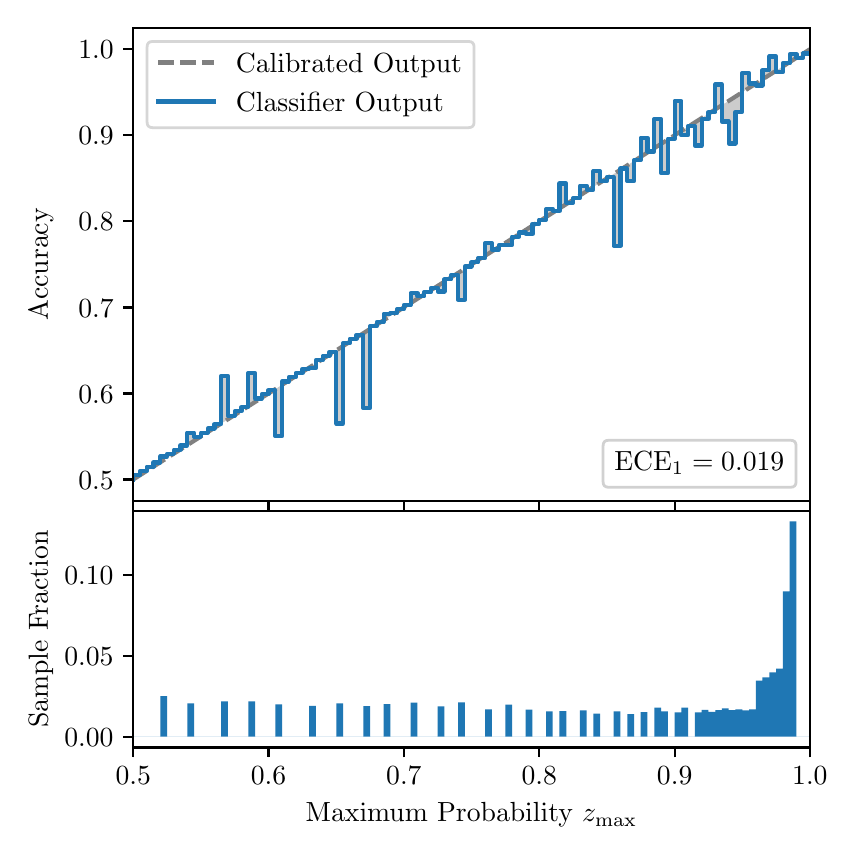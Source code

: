 \begingroup%
\makeatletter%
\begin{pgfpicture}%
\pgfpathrectangle{\pgfpointorigin}{\pgfqpoint{4.0in}{4.0in}}%
\pgfusepath{use as bounding box, clip}%
\begin{pgfscope}%
\pgfsetbuttcap%
\pgfsetmiterjoin%
\definecolor{currentfill}{rgb}{1.0,1.0,1.0}%
\pgfsetfillcolor{currentfill}%
\pgfsetlinewidth{0.0pt}%
\definecolor{currentstroke}{rgb}{1.0,1.0,1.0}%
\pgfsetstrokecolor{currentstroke}%
\pgfsetdash{}{0pt}%
\pgfpathmoveto{\pgfqpoint{0.0in}{0.0in}}%
\pgfpathlineto{\pgfqpoint{4.0in}{0.0in}}%
\pgfpathlineto{\pgfqpoint{4.0in}{4.0in}}%
\pgfpathlineto{\pgfqpoint{0.0in}{4.0in}}%
\pgfpathclose%
\pgfusepath{fill}%
\end{pgfscope}%
\begin{pgfscope}%
\pgfsetbuttcap%
\pgfsetmiterjoin%
\definecolor{currentfill}{rgb}{1.0,1.0,1.0}%
\pgfsetfillcolor{currentfill}%
\pgfsetlinewidth{0.0pt}%
\definecolor{currentstroke}{rgb}{0.0,0.0,0.0}%
\pgfsetstrokecolor{currentstroke}%
\pgfsetstrokeopacity{0.0}%
\pgfsetdash{}{0pt}%
\pgfpathmoveto{\pgfqpoint{0.528in}{1.633in}}%
\pgfpathlineto{\pgfqpoint{3.911in}{1.633in}}%
\pgfpathlineto{\pgfqpoint{3.911in}{4.0in}}%
\pgfpathlineto{\pgfqpoint{0.528in}{4.0in}}%
\pgfpathclose%
\pgfusepath{fill}%
\end{pgfscope}%
\begin{pgfscope}%
\pgfpathrectangle{\pgfqpoint{0.528in}{1.633in}}{\pgfqpoint{3.384in}{2.367in}}%
\pgfusepath{clip}%
\pgfsetbuttcap%
\pgfsetroundjoin%
\definecolor{currentfill}{rgb}{0.0,0.0,0.0}%
\pgfsetfillcolor{currentfill}%
\pgfsetfillopacity{0.2}%
\pgfsetlinewidth{0.0pt}%
\definecolor{currentstroke}{rgb}{0.0,0.0,0.0}%
\pgfsetstrokecolor{currentstroke}%
\pgfsetdash{}{0pt}%
\pgfpathmoveto{\pgfqpoint{0.531in}{1.762in}}%
\pgfpathlineto{\pgfqpoint{0.531in}{1.743in}}%
\pgfpathlineto{\pgfqpoint{0.534in}{1.745in}}%
\pgfpathlineto{\pgfqpoint{0.538in}{1.747in}}%
\pgfpathlineto{\pgfqpoint{0.541in}{1.749in}}%
\pgfpathlineto{\pgfqpoint{0.545in}{1.751in}}%
\pgfpathlineto{\pgfqpoint{0.548in}{1.754in}}%
\pgfpathlineto{\pgfqpoint{0.551in}{1.756in}}%
\pgfpathlineto{\pgfqpoint{0.555in}{1.758in}}%
\pgfpathlineto{\pgfqpoint{0.558in}{1.76in}}%
\pgfpathlineto{\pgfqpoint{0.561in}{1.762in}}%
\pgfpathlineto{\pgfqpoint{0.565in}{1.764in}}%
\pgfpathlineto{\pgfqpoint{0.568in}{1.766in}}%
\pgfpathlineto{\pgfqpoint{0.572in}{1.769in}}%
\pgfpathlineto{\pgfqpoint{0.575in}{1.771in}}%
\pgfpathlineto{\pgfqpoint{0.578in}{1.773in}}%
\pgfpathlineto{\pgfqpoint{0.582in}{1.775in}}%
\pgfpathlineto{\pgfqpoint{0.585in}{1.777in}}%
\pgfpathlineto{\pgfqpoint{0.589in}{1.779in}}%
\pgfpathlineto{\pgfqpoint{0.592in}{1.782in}}%
\pgfpathlineto{\pgfqpoint{0.595in}{1.784in}}%
\pgfpathlineto{\pgfqpoint{0.599in}{1.786in}}%
\pgfpathlineto{\pgfqpoint{0.602in}{1.788in}}%
\pgfpathlineto{\pgfqpoint{0.606in}{1.79in}}%
\pgfpathlineto{\pgfqpoint{0.609in}{1.792in}}%
\pgfpathlineto{\pgfqpoint{0.612in}{1.794in}}%
\pgfpathlineto{\pgfqpoint{0.616in}{1.797in}}%
\pgfpathlineto{\pgfqpoint{0.619in}{1.799in}}%
\pgfpathlineto{\pgfqpoint{0.622in}{1.801in}}%
\pgfpathlineto{\pgfqpoint{0.626in}{1.803in}}%
\pgfpathlineto{\pgfqpoint{0.629in}{1.805in}}%
\pgfpathlineto{\pgfqpoint{0.633in}{1.807in}}%
\pgfpathlineto{\pgfqpoint{0.636in}{1.81in}}%
\pgfpathlineto{\pgfqpoint{0.639in}{1.812in}}%
\pgfpathlineto{\pgfqpoint{0.643in}{1.814in}}%
\pgfpathlineto{\pgfqpoint{0.646in}{1.816in}}%
\pgfpathlineto{\pgfqpoint{0.65in}{1.818in}}%
\pgfpathlineto{\pgfqpoint{0.653in}{1.82in}}%
\pgfpathlineto{\pgfqpoint{0.656in}{1.822in}}%
\pgfpathlineto{\pgfqpoint{0.66in}{1.825in}}%
\pgfpathlineto{\pgfqpoint{0.663in}{1.827in}}%
\pgfpathlineto{\pgfqpoint{0.666in}{1.829in}}%
\pgfpathlineto{\pgfqpoint{0.67in}{1.831in}}%
\pgfpathlineto{\pgfqpoint{0.673in}{1.833in}}%
\pgfpathlineto{\pgfqpoint{0.677in}{1.835in}}%
\pgfpathlineto{\pgfqpoint{0.68in}{1.838in}}%
\pgfpathlineto{\pgfqpoint{0.683in}{1.84in}}%
\pgfpathlineto{\pgfqpoint{0.687in}{1.842in}}%
\pgfpathlineto{\pgfqpoint{0.69in}{1.844in}}%
\pgfpathlineto{\pgfqpoint{0.694in}{1.846in}}%
\pgfpathlineto{\pgfqpoint{0.697in}{1.848in}}%
\pgfpathlineto{\pgfqpoint{0.7in}{1.85in}}%
\pgfpathlineto{\pgfqpoint{0.704in}{1.853in}}%
\pgfpathlineto{\pgfqpoint{0.707in}{1.855in}}%
\pgfpathlineto{\pgfqpoint{0.711in}{1.857in}}%
\pgfpathlineto{\pgfqpoint{0.714in}{1.859in}}%
\pgfpathlineto{\pgfqpoint{0.717in}{1.861in}}%
\pgfpathlineto{\pgfqpoint{0.721in}{1.863in}}%
\pgfpathlineto{\pgfqpoint{0.724in}{1.866in}}%
\pgfpathlineto{\pgfqpoint{0.727in}{1.868in}}%
\pgfpathlineto{\pgfqpoint{0.731in}{1.87in}}%
\pgfpathlineto{\pgfqpoint{0.734in}{1.872in}}%
\pgfpathlineto{\pgfqpoint{0.738in}{1.874in}}%
\pgfpathlineto{\pgfqpoint{0.741in}{1.876in}}%
\pgfpathlineto{\pgfqpoint{0.744in}{1.878in}}%
\pgfpathlineto{\pgfqpoint{0.748in}{1.881in}}%
\pgfpathlineto{\pgfqpoint{0.751in}{1.883in}}%
\pgfpathlineto{\pgfqpoint{0.755in}{1.885in}}%
\pgfpathlineto{\pgfqpoint{0.758in}{1.887in}}%
\pgfpathlineto{\pgfqpoint{0.761in}{1.889in}}%
\pgfpathlineto{\pgfqpoint{0.765in}{1.891in}}%
\pgfpathlineto{\pgfqpoint{0.768in}{1.894in}}%
\pgfpathlineto{\pgfqpoint{0.771in}{1.896in}}%
\pgfpathlineto{\pgfqpoint{0.775in}{1.898in}}%
\pgfpathlineto{\pgfqpoint{0.778in}{1.9in}}%
\pgfpathlineto{\pgfqpoint{0.782in}{1.902in}}%
\pgfpathlineto{\pgfqpoint{0.785in}{1.904in}}%
\pgfpathlineto{\pgfqpoint{0.788in}{1.906in}}%
\pgfpathlineto{\pgfqpoint{0.792in}{1.909in}}%
\pgfpathlineto{\pgfqpoint{0.795in}{1.911in}}%
\pgfpathlineto{\pgfqpoint{0.799in}{1.913in}}%
\pgfpathlineto{\pgfqpoint{0.802in}{1.915in}}%
\pgfpathlineto{\pgfqpoint{0.805in}{1.917in}}%
\pgfpathlineto{\pgfqpoint{0.809in}{1.919in}}%
\pgfpathlineto{\pgfqpoint{0.812in}{1.922in}}%
\pgfpathlineto{\pgfqpoint{0.816in}{1.924in}}%
\pgfpathlineto{\pgfqpoint{0.819in}{1.926in}}%
\pgfpathlineto{\pgfqpoint{0.822in}{1.928in}}%
\pgfpathlineto{\pgfqpoint{0.826in}{1.93in}}%
\pgfpathlineto{\pgfqpoint{0.829in}{1.932in}}%
\pgfpathlineto{\pgfqpoint{0.832in}{1.934in}}%
\pgfpathlineto{\pgfqpoint{0.836in}{1.937in}}%
\pgfpathlineto{\pgfqpoint{0.839in}{1.939in}}%
\pgfpathlineto{\pgfqpoint{0.843in}{1.941in}}%
\pgfpathlineto{\pgfqpoint{0.846in}{1.943in}}%
\pgfpathlineto{\pgfqpoint{0.849in}{1.945in}}%
\pgfpathlineto{\pgfqpoint{0.853in}{1.947in}}%
\pgfpathlineto{\pgfqpoint{0.856in}{1.95in}}%
\pgfpathlineto{\pgfqpoint{0.86in}{1.952in}}%
\pgfpathlineto{\pgfqpoint{0.863in}{1.954in}}%
\pgfpathlineto{\pgfqpoint{0.866in}{1.956in}}%
\pgfpathlineto{\pgfqpoint{0.87in}{1.958in}}%
\pgfpathlineto{\pgfqpoint{0.873in}{1.96in}}%
\pgfpathlineto{\pgfqpoint{0.876in}{1.962in}}%
\pgfpathlineto{\pgfqpoint{0.88in}{1.965in}}%
\pgfpathlineto{\pgfqpoint{0.883in}{1.967in}}%
\pgfpathlineto{\pgfqpoint{0.887in}{1.969in}}%
\pgfpathlineto{\pgfqpoint{0.89in}{1.971in}}%
\pgfpathlineto{\pgfqpoint{0.893in}{1.973in}}%
\pgfpathlineto{\pgfqpoint{0.897in}{1.975in}}%
\pgfpathlineto{\pgfqpoint{0.9in}{1.978in}}%
\pgfpathlineto{\pgfqpoint{0.904in}{1.98in}}%
\pgfpathlineto{\pgfqpoint{0.907in}{1.982in}}%
\pgfpathlineto{\pgfqpoint{0.91in}{1.984in}}%
\pgfpathlineto{\pgfqpoint{0.914in}{1.986in}}%
\pgfpathlineto{\pgfqpoint{0.917in}{1.988in}}%
\pgfpathlineto{\pgfqpoint{0.921in}{1.99in}}%
\pgfpathlineto{\pgfqpoint{0.924in}{1.993in}}%
\pgfpathlineto{\pgfqpoint{0.927in}{1.995in}}%
\pgfpathlineto{\pgfqpoint{0.931in}{1.997in}}%
\pgfpathlineto{\pgfqpoint{0.934in}{1.999in}}%
\pgfpathlineto{\pgfqpoint{0.937in}{2.001in}}%
\pgfpathlineto{\pgfqpoint{0.941in}{2.003in}}%
\pgfpathlineto{\pgfqpoint{0.944in}{2.006in}}%
\pgfpathlineto{\pgfqpoint{0.948in}{2.008in}}%
\pgfpathlineto{\pgfqpoint{0.951in}{2.01in}}%
\pgfpathlineto{\pgfqpoint{0.954in}{2.012in}}%
\pgfpathlineto{\pgfqpoint{0.958in}{2.014in}}%
\pgfpathlineto{\pgfqpoint{0.961in}{2.016in}}%
\pgfpathlineto{\pgfqpoint{0.965in}{2.018in}}%
\pgfpathlineto{\pgfqpoint{0.968in}{2.021in}}%
\pgfpathlineto{\pgfqpoint{0.971in}{2.023in}}%
\pgfpathlineto{\pgfqpoint{0.975in}{2.025in}}%
\pgfpathlineto{\pgfqpoint{0.978in}{2.027in}}%
\pgfpathlineto{\pgfqpoint{0.981in}{2.029in}}%
\pgfpathlineto{\pgfqpoint{0.985in}{2.031in}}%
\pgfpathlineto{\pgfqpoint{0.988in}{2.034in}}%
\pgfpathlineto{\pgfqpoint{0.992in}{2.036in}}%
\pgfpathlineto{\pgfqpoint{0.995in}{2.038in}}%
\pgfpathlineto{\pgfqpoint{0.998in}{2.04in}}%
\pgfpathlineto{\pgfqpoint{1.002in}{2.042in}}%
\pgfpathlineto{\pgfqpoint{1.005in}{2.044in}}%
\pgfpathlineto{\pgfqpoint{1.009in}{2.047in}}%
\pgfpathlineto{\pgfqpoint{1.012in}{2.049in}}%
\pgfpathlineto{\pgfqpoint{1.015in}{2.051in}}%
\pgfpathlineto{\pgfqpoint{1.019in}{2.053in}}%
\pgfpathlineto{\pgfqpoint{1.022in}{2.055in}}%
\pgfpathlineto{\pgfqpoint{1.026in}{2.057in}}%
\pgfpathlineto{\pgfqpoint{1.029in}{2.059in}}%
\pgfpathlineto{\pgfqpoint{1.032in}{2.062in}}%
\pgfpathlineto{\pgfqpoint{1.036in}{2.064in}}%
\pgfpathlineto{\pgfqpoint{1.039in}{2.066in}}%
\pgfpathlineto{\pgfqpoint{1.042in}{2.068in}}%
\pgfpathlineto{\pgfqpoint{1.046in}{2.07in}}%
\pgfpathlineto{\pgfqpoint{1.049in}{2.072in}}%
\pgfpathlineto{\pgfqpoint{1.053in}{2.075in}}%
\pgfpathlineto{\pgfqpoint{1.056in}{2.077in}}%
\pgfpathlineto{\pgfqpoint{1.059in}{2.079in}}%
\pgfpathlineto{\pgfqpoint{1.063in}{2.081in}}%
\pgfpathlineto{\pgfqpoint{1.066in}{2.083in}}%
\pgfpathlineto{\pgfqpoint{1.07in}{2.085in}}%
\pgfpathlineto{\pgfqpoint{1.073in}{2.087in}}%
\pgfpathlineto{\pgfqpoint{1.076in}{2.09in}}%
\pgfpathlineto{\pgfqpoint{1.08in}{2.092in}}%
\pgfpathlineto{\pgfqpoint{1.083in}{2.094in}}%
\pgfpathlineto{\pgfqpoint{1.086in}{2.096in}}%
\pgfpathlineto{\pgfqpoint{1.09in}{2.098in}}%
\pgfpathlineto{\pgfqpoint{1.093in}{2.1in}}%
\pgfpathlineto{\pgfqpoint{1.097in}{2.103in}}%
\pgfpathlineto{\pgfqpoint{1.1in}{2.105in}}%
\pgfpathlineto{\pgfqpoint{1.103in}{2.107in}}%
\pgfpathlineto{\pgfqpoint{1.107in}{2.109in}}%
\pgfpathlineto{\pgfqpoint{1.11in}{2.111in}}%
\pgfpathlineto{\pgfqpoint{1.114in}{2.113in}}%
\pgfpathlineto{\pgfqpoint{1.117in}{2.115in}}%
\pgfpathlineto{\pgfqpoint{1.12in}{2.118in}}%
\pgfpathlineto{\pgfqpoint{1.124in}{2.12in}}%
\pgfpathlineto{\pgfqpoint{1.127in}{2.122in}}%
\pgfpathlineto{\pgfqpoint{1.131in}{2.124in}}%
\pgfpathlineto{\pgfqpoint{1.134in}{2.126in}}%
\pgfpathlineto{\pgfqpoint{1.137in}{2.128in}}%
\pgfpathlineto{\pgfqpoint{1.141in}{2.131in}}%
\pgfpathlineto{\pgfqpoint{1.144in}{2.133in}}%
\pgfpathlineto{\pgfqpoint{1.147in}{2.135in}}%
\pgfpathlineto{\pgfqpoint{1.151in}{2.137in}}%
\pgfpathlineto{\pgfqpoint{1.154in}{2.139in}}%
\pgfpathlineto{\pgfqpoint{1.158in}{2.141in}}%
\pgfpathlineto{\pgfqpoint{1.161in}{2.143in}}%
\pgfpathlineto{\pgfqpoint{1.164in}{2.146in}}%
\pgfpathlineto{\pgfqpoint{1.168in}{2.148in}}%
\pgfpathlineto{\pgfqpoint{1.171in}{2.15in}}%
\pgfpathlineto{\pgfqpoint{1.175in}{2.152in}}%
\pgfpathlineto{\pgfqpoint{1.178in}{2.154in}}%
\pgfpathlineto{\pgfqpoint{1.181in}{2.156in}}%
\pgfpathlineto{\pgfqpoint{1.185in}{2.159in}}%
\pgfpathlineto{\pgfqpoint{1.188in}{2.161in}}%
\pgfpathlineto{\pgfqpoint{1.191in}{2.163in}}%
\pgfpathlineto{\pgfqpoint{1.195in}{2.165in}}%
\pgfpathlineto{\pgfqpoint{1.198in}{2.167in}}%
\pgfpathlineto{\pgfqpoint{1.202in}{2.169in}}%
\pgfpathlineto{\pgfqpoint{1.205in}{2.171in}}%
\pgfpathlineto{\pgfqpoint{1.208in}{2.174in}}%
\pgfpathlineto{\pgfqpoint{1.212in}{2.176in}}%
\pgfpathlineto{\pgfqpoint{1.215in}{2.178in}}%
\pgfpathlineto{\pgfqpoint{1.219in}{2.18in}}%
\pgfpathlineto{\pgfqpoint{1.222in}{2.182in}}%
\pgfpathlineto{\pgfqpoint{1.225in}{2.184in}}%
\pgfpathlineto{\pgfqpoint{1.229in}{2.187in}}%
\pgfpathlineto{\pgfqpoint{1.232in}{2.189in}}%
\pgfpathlineto{\pgfqpoint{1.236in}{2.191in}}%
\pgfpathlineto{\pgfqpoint{1.239in}{2.193in}}%
\pgfpathlineto{\pgfqpoint{1.242in}{2.195in}}%
\pgfpathlineto{\pgfqpoint{1.246in}{2.197in}}%
\pgfpathlineto{\pgfqpoint{1.249in}{2.199in}}%
\pgfpathlineto{\pgfqpoint{1.252in}{2.202in}}%
\pgfpathlineto{\pgfqpoint{1.256in}{2.204in}}%
\pgfpathlineto{\pgfqpoint{1.259in}{2.206in}}%
\pgfpathlineto{\pgfqpoint{1.263in}{2.208in}}%
\pgfpathlineto{\pgfqpoint{1.266in}{2.21in}}%
\pgfpathlineto{\pgfqpoint{1.269in}{2.212in}}%
\pgfpathlineto{\pgfqpoint{1.273in}{2.215in}}%
\pgfpathlineto{\pgfqpoint{1.276in}{2.217in}}%
\pgfpathlineto{\pgfqpoint{1.28in}{2.219in}}%
\pgfpathlineto{\pgfqpoint{1.283in}{2.221in}}%
\pgfpathlineto{\pgfqpoint{1.286in}{2.223in}}%
\pgfpathlineto{\pgfqpoint{1.29in}{2.225in}}%
\pgfpathlineto{\pgfqpoint{1.293in}{2.227in}}%
\pgfpathlineto{\pgfqpoint{1.296in}{2.23in}}%
\pgfpathlineto{\pgfqpoint{1.3in}{2.232in}}%
\pgfpathlineto{\pgfqpoint{1.303in}{2.234in}}%
\pgfpathlineto{\pgfqpoint{1.307in}{2.236in}}%
\pgfpathlineto{\pgfqpoint{1.31in}{2.238in}}%
\pgfpathlineto{\pgfqpoint{1.313in}{2.24in}}%
\pgfpathlineto{\pgfqpoint{1.317in}{2.243in}}%
\pgfpathlineto{\pgfqpoint{1.32in}{2.245in}}%
\pgfpathlineto{\pgfqpoint{1.324in}{2.247in}}%
\pgfpathlineto{\pgfqpoint{1.327in}{2.249in}}%
\pgfpathlineto{\pgfqpoint{1.33in}{2.251in}}%
\pgfpathlineto{\pgfqpoint{1.334in}{2.253in}}%
\pgfpathlineto{\pgfqpoint{1.337in}{2.255in}}%
\pgfpathlineto{\pgfqpoint{1.34in}{2.258in}}%
\pgfpathlineto{\pgfqpoint{1.344in}{2.26in}}%
\pgfpathlineto{\pgfqpoint{1.347in}{2.262in}}%
\pgfpathlineto{\pgfqpoint{1.351in}{2.264in}}%
\pgfpathlineto{\pgfqpoint{1.354in}{2.266in}}%
\pgfpathlineto{\pgfqpoint{1.357in}{2.268in}}%
\pgfpathlineto{\pgfqpoint{1.361in}{2.271in}}%
\pgfpathlineto{\pgfqpoint{1.364in}{2.273in}}%
\pgfpathlineto{\pgfqpoint{1.368in}{2.275in}}%
\pgfpathlineto{\pgfqpoint{1.371in}{2.277in}}%
\pgfpathlineto{\pgfqpoint{1.374in}{2.279in}}%
\pgfpathlineto{\pgfqpoint{1.378in}{2.281in}}%
\pgfpathlineto{\pgfqpoint{1.381in}{2.283in}}%
\pgfpathlineto{\pgfqpoint{1.385in}{2.286in}}%
\pgfpathlineto{\pgfqpoint{1.388in}{2.288in}}%
\pgfpathlineto{\pgfqpoint{1.391in}{2.29in}}%
\pgfpathlineto{\pgfqpoint{1.395in}{2.292in}}%
\pgfpathlineto{\pgfqpoint{1.398in}{2.294in}}%
\pgfpathlineto{\pgfqpoint{1.401in}{2.296in}}%
\pgfpathlineto{\pgfqpoint{1.405in}{2.299in}}%
\pgfpathlineto{\pgfqpoint{1.408in}{2.301in}}%
\pgfpathlineto{\pgfqpoint{1.412in}{2.303in}}%
\pgfpathlineto{\pgfqpoint{1.415in}{2.305in}}%
\pgfpathlineto{\pgfqpoint{1.418in}{2.307in}}%
\pgfpathlineto{\pgfqpoint{1.422in}{2.309in}}%
\pgfpathlineto{\pgfqpoint{1.425in}{2.311in}}%
\pgfpathlineto{\pgfqpoint{1.429in}{2.314in}}%
\pgfpathlineto{\pgfqpoint{1.432in}{2.316in}}%
\pgfpathlineto{\pgfqpoint{1.435in}{2.318in}}%
\pgfpathlineto{\pgfqpoint{1.439in}{2.32in}}%
\pgfpathlineto{\pgfqpoint{1.442in}{2.322in}}%
\pgfpathlineto{\pgfqpoint{1.445in}{2.324in}}%
\pgfpathlineto{\pgfqpoint{1.449in}{2.327in}}%
\pgfpathlineto{\pgfqpoint{1.452in}{2.329in}}%
\pgfpathlineto{\pgfqpoint{1.456in}{2.331in}}%
\pgfpathlineto{\pgfqpoint{1.459in}{2.333in}}%
\pgfpathlineto{\pgfqpoint{1.462in}{2.335in}}%
\pgfpathlineto{\pgfqpoint{1.466in}{2.337in}}%
\pgfpathlineto{\pgfqpoint{1.469in}{2.339in}}%
\pgfpathlineto{\pgfqpoint{1.473in}{2.342in}}%
\pgfpathlineto{\pgfqpoint{1.476in}{2.344in}}%
\pgfpathlineto{\pgfqpoint{1.479in}{2.346in}}%
\pgfpathlineto{\pgfqpoint{1.483in}{2.348in}}%
\pgfpathlineto{\pgfqpoint{1.486in}{2.35in}}%
\pgfpathlineto{\pgfqpoint{1.49in}{2.352in}}%
\pgfpathlineto{\pgfqpoint{1.493in}{2.355in}}%
\pgfpathlineto{\pgfqpoint{1.496in}{2.357in}}%
\pgfpathlineto{\pgfqpoint{1.5in}{2.359in}}%
\pgfpathlineto{\pgfqpoint{1.503in}{2.361in}}%
\pgfpathlineto{\pgfqpoint{1.506in}{2.363in}}%
\pgfpathlineto{\pgfqpoint{1.51in}{2.365in}}%
\pgfpathlineto{\pgfqpoint{1.513in}{2.367in}}%
\pgfpathlineto{\pgfqpoint{1.517in}{2.37in}}%
\pgfpathlineto{\pgfqpoint{1.52in}{2.372in}}%
\pgfpathlineto{\pgfqpoint{1.523in}{2.374in}}%
\pgfpathlineto{\pgfqpoint{1.527in}{2.376in}}%
\pgfpathlineto{\pgfqpoint{1.53in}{2.378in}}%
\pgfpathlineto{\pgfqpoint{1.534in}{2.38in}}%
\pgfpathlineto{\pgfqpoint{1.537in}{2.383in}}%
\pgfpathlineto{\pgfqpoint{1.54in}{2.385in}}%
\pgfpathlineto{\pgfqpoint{1.544in}{2.387in}}%
\pgfpathlineto{\pgfqpoint{1.547in}{2.389in}}%
\pgfpathlineto{\pgfqpoint{1.55in}{2.391in}}%
\pgfpathlineto{\pgfqpoint{1.554in}{2.393in}}%
\pgfpathlineto{\pgfqpoint{1.557in}{2.395in}}%
\pgfpathlineto{\pgfqpoint{1.561in}{2.398in}}%
\pgfpathlineto{\pgfqpoint{1.564in}{2.4in}}%
\pgfpathlineto{\pgfqpoint{1.567in}{2.402in}}%
\pgfpathlineto{\pgfqpoint{1.571in}{2.404in}}%
\pgfpathlineto{\pgfqpoint{1.574in}{2.406in}}%
\pgfpathlineto{\pgfqpoint{1.578in}{2.408in}}%
\pgfpathlineto{\pgfqpoint{1.581in}{2.411in}}%
\pgfpathlineto{\pgfqpoint{1.584in}{2.413in}}%
\pgfpathlineto{\pgfqpoint{1.588in}{2.415in}}%
\pgfpathlineto{\pgfqpoint{1.591in}{2.417in}}%
\pgfpathlineto{\pgfqpoint{1.595in}{2.419in}}%
\pgfpathlineto{\pgfqpoint{1.598in}{2.421in}}%
\pgfpathlineto{\pgfqpoint{1.601in}{2.423in}}%
\pgfpathlineto{\pgfqpoint{1.605in}{2.426in}}%
\pgfpathlineto{\pgfqpoint{1.608in}{2.428in}}%
\pgfpathlineto{\pgfqpoint{1.611in}{2.43in}}%
\pgfpathlineto{\pgfqpoint{1.615in}{2.432in}}%
\pgfpathlineto{\pgfqpoint{1.618in}{2.434in}}%
\pgfpathlineto{\pgfqpoint{1.622in}{2.436in}}%
\pgfpathlineto{\pgfqpoint{1.625in}{2.439in}}%
\pgfpathlineto{\pgfqpoint{1.628in}{2.441in}}%
\pgfpathlineto{\pgfqpoint{1.632in}{2.443in}}%
\pgfpathlineto{\pgfqpoint{1.635in}{2.445in}}%
\pgfpathlineto{\pgfqpoint{1.639in}{2.447in}}%
\pgfpathlineto{\pgfqpoint{1.642in}{2.449in}}%
\pgfpathlineto{\pgfqpoint{1.645in}{2.451in}}%
\pgfpathlineto{\pgfqpoint{1.649in}{2.454in}}%
\pgfpathlineto{\pgfqpoint{1.652in}{2.456in}}%
\pgfpathlineto{\pgfqpoint{1.655in}{2.458in}}%
\pgfpathlineto{\pgfqpoint{1.659in}{2.46in}}%
\pgfpathlineto{\pgfqpoint{1.662in}{2.462in}}%
\pgfpathlineto{\pgfqpoint{1.666in}{2.464in}}%
\pgfpathlineto{\pgfqpoint{1.669in}{2.467in}}%
\pgfpathlineto{\pgfqpoint{1.672in}{2.469in}}%
\pgfpathlineto{\pgfqpoint{1.676in}{2.471in}}%
\pgfpathlineto{\pgfqpoint{1.679in}{2.473in}}%
\pgfpathlineto{\pgfqpoint{1.683in}{2.475in}}%
\pgfpathlineto{\pgfqpoint{1.686in}{2.477in}}%
\pgfpathlineto{\pgfqpoint{1.689in}{2.479in}}%
\pgfpathlineto{\pgfqpoint{1.693in}{2.482in}}%
\pgfpathlineto{\pgfqpoint{1.696in}{2.484in}}%
\pgfpathlineto{\pgfqpoint{1.7in}{2.486in}}%
\pgfpathlineto{\pgfqpoint{1.703in}{2.488in}}%
\pgfpathlineto{\pgfqpoint{1.706in}{2.49in}}%
\pgfpathlineto{\pgfqpoint{1.71in}{2.492in}}%
\pgfpathlineto{\pgfqpoint{1.713in}{2.495in}}%
\pgfpathlineto{\pgfqpoint{1.716in}{2.497in}}%
\pgfpathlineto{\pgfqpoint{1.72in}{2.499in}}%
\pgfpathlineto{\pgfqpoint{1.723in}{2.501in}}%
\pgfpathlineto{\pgfqpoint{1.727in}{2.503in}}%
\pgfpathlineto{\pgfqpoint{1.73in}{2.505in}}%
\pgfpathlineto{\pgfqpoint{1.733in}{2.507in}}%
\pgfpathlineto{\pgfqpoint{1.737in}{2.51in}}%
\pgfpathlineto{\pgfqpoint{1.74in}{2.512in}}%
\pgfpathlineto{\pgfqpoint{1.744in}{2.514in}}%
\pgfpathlineto{\pgfqpoint{1.747in}{2.516in}}%
\pgfpathlineto{\pgfqpoint{1.75in}{2.518in}}%
\pgfpathlineto{\pgfqpoint{1.754in}{2.52in}}%
\pgfpathlineto{\pgfqpoint{1.757in}{2.523in}}%
\pgfpathlineto{\pgfqpoint{1.76in}{2.525in}}%
\pgfpathlineto{\pgfqpoint{1.764in}{2.527in}}%
\pgfpathlineto{\pgfqpoint{1.767in}{2.529in}}%
\pgfpathlineto{\pgfqpoint{1.771in}{2.531in}}%
\pgfpathlineto{\pgfqpoint{1.774in}{2.533in}}%
\pgfpathlineto{\pgfqpoint{1.777in}{2.535in}}%
\pgfpathlineto{\pgfqpoint{1.781in}{2.538in}}%
\pgfpathlineto{\pgfqpoint{1.784in}{2.54in}}%
\pgfpathlineto{\pgfqpoint{1.788in}{2.542in}}%
\pgfpathlineto{\pgfqpoint{1.791in}{2.544in}}%
\pgfpathlineto{\pgfqpoint{1.794in}{2.546in}}%
\pgfpathlineto{\pgfqpoint{1.798in}{2.548in}}%
\pgfpathlineto{\pgfqpoint{1.801in}{2.551in}}%
\pgfpathlineto{\pgfqpoint{1.805in}{2.553in}}%
\pgfpathlineto{\pgfqpoint{1.808in}{2.555in}}%
\pgfpathlineto{\pgfqpoint{1.811in}{2.557in}}%
\pgfpathlineto{\pgfqpoint{1.815in}{2.559in}}%
\pgfpathlineto{\pgfqpoint{1.818in}{2.561in}}%
\pgfpathlineto{\pgfqpoint{1.821in}{2.563in}}%
\pgfpathlineto{\pgfqpoint{1.825in}{2.566in}}%
\pgfpathlineto{\pgfqpoint{1.828in}{2.568in}}%
\pgfpathlineto{\pgfqpoint{1.832in}{2.57in}}%
\pgfpathlineto{\pgfqpoint{1.835in}{2.572in}}%
\pgfpathlineto{\pgfqpoint{1.838in}{2.574in}}%
\pgfpathlineto{\pgfqpoint{1.842in}{2.576in}}%
\pgfpathlineto{\pgfqpoint{1.845in}{2.579in}}%
\pgfpathlineto{\pgfqpoint{1.849in}{2.581in}}%
\pgfpathlineto{\pgfqpoint{1.852in}{2.583in}}%
\pgfpathlineto{\pgfqpoint{1.855in}{2.585in}}%
\pgfpathlineto{\pgfqpoint{1.859in}{2.587in}}%
\pgfpathlineto{\pgfqpoint{1.862in}{2.589in}}%
\pgfpathlineto{\pgfqpoint{1.865in}{2.591in}}%
\pgfpathlineto{\pgfqpoint{1.869in}{2.594in}}%
\pgfpathlineto{\pgfqpoint{1.872in}{2.596in}}%
\pgfpathlineto{\pgfqpoint{1.876in}{2.598in}}%
\pgfpathlineto{\pgfqpoint{1.879in}{2.6in}}%
\pgfpathlineto{\pgfqpoint{1.882in}{2.602in}}%
\pgfpathlineto{\pgfqpoint{1.886in}{2.604in}}%
\pgfpathlineto{\pgfqpoint{1.889in}{2.607in}}%
\pgfpathlineto{\pgfqpoint{1.893in}{2.609in}}%
\pgfpathlineto{\pgfqpoint{1.896in}{2.611in}}%
\pgfpathlineto{\pgfqpoint{1.899in}{2.613in}}%
\pgfpathlineto{\pgfqpoint{1.903in}{2.615in}}%
\pgfpathlineto{\pgfqpoint{1.906in}{2.617in}}%
\pgfpathlineto{\pgfqpoint{1.91in}{2.619in}}%
\pgfpathlineto{\pgfqpoint{1.913in}{2.622in}}%
\pgfpathlineto{\pgfqpoint{1.916in}{2.624in}}%
\pgfpathlineto{\pgfqpoint{1.92in}{2.626in}}%
\pgfpathlineto{\pgfqpoint{1.923in}{2.628in}}%
\pgfpathlineto{\pgfqpoint{1.926in}{2.63in}}%
\pgfpathlineto{\pgfqpoint{1.93in}{2.632in}}%
\pgfpathlineto{\pgfqpoint{1.933in}{2.635in}}%
\pgfpathlineto{\pgfqpoint{1.937in}{2.637in}}%
\pgfpathlineto{\pgfqpoint{1.94in}{2.639in}}%
\pgfpathlineto{\pgfqpoint{1.943in}{2.641in}}%
\pgfpathlineto{\pgfqpoint{1.947in}{2.643in}}%
\pgfpathlineto{\pgfqpoint{1.95in}{2.645in}}%
\pgfpathlineto{\pgfqpoint{1.954in}{2.647in}}%
\pgfpathlineto{\pgfqpoint{1.957in}{2.65in}}%
\pgfpathlineto{\pgfqpoint{1.96in}{2.652in}}%
\pgfpathlineto{\pgfqpoint{1.964in}{2.654in}}%
\pgfpathlineto{\pgfqpoint{1.967in}{2.656in}}%
\pgfpathlineto{\pgfqpoint{1.97in}{2.658in}}%
\pgfpathlineto{\pgfqpoint{1.974in}{2.66in}}%
\pgfpathlineto{\pgfqpoint{1.977in}{2.663in}}%
\pgfpathlineto{\pgfqpoint{1.981in}{2.665in}}%
\pgfpathlineto{\pgfqpoint{1.984in}{2.667in}}%
\pgfpathlineto{\pgfqpoint{1.987in}{2.669in}}%
\pgfpathlineto{\pgfqpoint{1.991in}{2.671in}}%
\pgfpathlineto{\pgfqpoint{1.994in}{2.673in}}%
\pgfpathlineto{\pgfqpoint{1.998in}{2.675in}}%
\pgfpathlineto{\pgfqpoint{2.001in}{2.678in}}%
\pgfpathlineto{\pgfqpoint{2.004in}{2.68in}}%
\pgfpathlineto{\pgfqpoint{2.008in}{2.682in}}%
\pgfpathlineto{\pgfqpoint{2.011in}{2.684in}}%
\pgfpathlineto{\pgfqpoint{2.015in}{2.686in}}%
\pgfpathlineto{\pgfqpoint{2.018in}{2.688in}}%
\pgfpathlineto{\pgfqpoint{2.021in}{2.691in}}%
\pgfpathlineto{\pgfqpoint{2.025in}{2.693in}}%
\pgfpathlineto{\pgfqpoint{2.028in}{2.695in}}%
\pgfpathlineto{\pgfqpoint{2.031in}{2.697in}}%
\pgfpathlineto{\pgfqpoint{2.035in}{2.699in}}%
\pgfpathlineto{\pgfqpoint{2.038in}{2.701in}}%
\pgfpathlineto{\pgfqpoint{2.042in}{2.703in}}%
\pgfpathlineto{\pgfqpoint{2.045in}{2.706in}}%
\pgfpathlineto{\pgfqpoint{2.048in}{2.708in}}%
\pgfpathlineto{\pgfqpoint{2.052in}{2.71in}}%
\pgfpathlineto{\pgfqpoint{2.055in}{2.712in}}%
\pgfpathlineto{\pgfqpoint{2.059in}{2.714in}}%
\pgfpathlineto{\pgfqpoint{2.062in}{2.716in}}%
\pgfpathlineto{\pgfqpoint{2.065in}{2.719in}}%
\pgfpathlineto{\pgfqpoint{2.069in}{2.721in}}%
\pgfpathlineto{\pgfqpoint{2.072in}{2.723in}}%
\pgfpathlineto{\pgfqpoint{2.075in}{2.725in}}%
\pgfpathlineto{\pgfqpoint{2.079in}{2.727in}}%
\pgfpathlineto{\pgfqpoint{2.082in}{2.729in}}%
\pgfpathlineto{\pgfqpoint{2.086in}{2.731in}}%
\pgfpathlineto{\pgfqpoint{2.089in}{2.734in}}%
\pgfpathlineto{\pgfqpoint{2.092in}{2.736in}}%
\pgfpathlineto{\pgfqpoint{2.096in}{2.738in}}%
\pgfpathlineto{\pgfqpoint{2.099in}{2.74in}}%
\pgfpathlineto{\pgfqpoint{2.103in}{2.742in}}%
\pgfpathlineto{\pgfqpoint{2.106in}{2.744in}}%
\pgfpathlineto{\pgfqpoint{2.109in}{2.747in}}%
\pgfpathlineto{\pgfqpoint{2.113in}{2.749in}}%
\pgfpathlineto{\pgfqpoint{2.116in}{2.751in}}%
\pgfpathlineto{\pgfqpoint{2.12in}{2.753in}}%
\pgfpathlineto{\pgfqpoint{2.123in}{2.755in}}%
\pgfpathlineto{\pgfqpoint{2.126in}{2.757in}}%
\pgfpathlineto{\pgfqpoint{2.13in}{2.759in}}%
\pgfpathlineto{\pgfqpoint{2.133in}{2.762in}}%
\pgfpathlineto{\pgfqpoint{2.136in}{2.764in}}%
\pgfpathlineto{\pgfqpoint{2.14in}{2.766in}}%
\pgfpathlineto{\pgfqpoint{2.143in}{2.768in}}%
\pgfpathlineto{\pgfqpoint{2.147in}{2.77in}}%
\pgfpathlineto{\pgfqpoint{2.15in}{2.772in}}%
\pgfpathlineto{\pgfqpoint{2.153in}{2.775in}}%
\pgfpathlineto{\pgfqpoint{2.157in}{2.777in}}%
\pgfpathlineto{\pgfqpoint{2.16in}{2.779in}}%
\pgfpathlineto{\pgfqpoint{2.164in}{2.781in}}%
\pgfpathlineto{\pgfqpoint{2.167in}{2.783in}}%
\pgfpathlineto{\pgfqpoint{2.17in}{2.785in}}%
\pgfpathlineto{\pgfqpoint{2.174in}{2.787in}}%
\pgfpathlineto{\pgfqpoint{2.177in}{2.79in}}%
\pgfpathlineto{\pgfqpoint{2.18in}{2.792in}}%
\pgfpathlineto{\pgfqpoint{2.184in}{2.794in}}%
\pgfpathlineto{\pgfqpoint{2.187in}{2.796in}}%
\pgfpathlineto{\pgfqpoint{2.191in}{2.798in}}%
\pgfpathlineto{\pgfqpoint{2.194in}{2.8in}}%
\pgfpathlineto{\pgfqpoint{2.197in}{2.803in}}%
\pgfpathlineto{\pgfqpoint{2.201in}{2.805in}}%
\pgfpathlineto{\pgfqpoint{2.204in}{2.807in}}%
\pgfpathlineto{\pgfqpoint{2.208in}{2.809in}}%
\pgfpathlineto{\pgfqpoint{2.211in}{2.811in}}%
\pgfpathlineto{\pgfqpoint{2.214in}{2.813in}}%
\pgfpathlineto{\pgfqpoint{2.218in}{2.815in}}%
\pgfpathlineto{\pgfqpoint{2.221in}{2.818in}}%
\pgfpathlineto{\pgfqpoint{2.225in}{2.82in}}%
\pgfpathlineto{\pgfqpoint{2.228in}{2.822in}}%
\pgfpathlineto{\pgfqpoint{2.231in}{2.824in}}%
\pgfpathlineto{\pgfqpoint{2.235in}{2.826in}}%
\pgfpathlineto{\pgfqpoint{2.238in}{2.828in}}%
\pgfpathlineto{\pgfqpoint{2.241in}{2.831in}}%
\pgfpathlineto{\pgfqpoint{2.245in}{2.833in}}%
\pgfpathlineto{\pgfqpoint{2.248in}{2.835in}}%
\pgfpathlineto{\pgfqpoint{2.252in}{2.837in}}%
\pgfpathlineto{\pgfqpoint{2.255in}{2.839in}}%
\pgfpathlineto{\pgfqpoint{2.258in}{2.841in}}%
\pgfpathlineto{\pgfqpoint{2.262in}{2.843in}}%
\pgfpathlineto{\pgfqpoint{2.265in}{2.846in}}%
\pgfpathlineto{\pgfqpoint{2.269in}{2.848in}}%
\pgfpathlineto{\pgfqpoint{2.272in}{2.85in}}%
\pgfpathlineto{\pgfqpoint{2.275in}{2.852in}}%
\pgfpathlineto{\pgfqpoint{2.279in}{2.854in}}%
\pgfpathlineto{\pgfqpoint{2.282in}{2.856in}}%
\pgfpathlineto{\pgfqpoint{2.285in}{2.859in}}%
\pgfpathlineto{\pgfqpoint{2.289in}{2.861in}}%
\pgfpathlineto{\pgfqpoint{2.292in}{2.863in}}%
\pgfpathlineto{\pgfqpoint{2.296in}{2.865in}}%
\pgfpathlineto{\pgfqpoint{2.299in}{2.867in}}%
\pgfpathlineto{\pgfqpoint{2.302in}{2.869in}}%
\pgfpathlineto{\pgfqpoint{2.306in}{2.871in}}%
\pgfpathlineto{\pgfqpoint{2.309in}{2.874in}}%
\pgfpathlineto{\pgfqpoint{2.313in}{2.876in}}%
\pgfpathlineto{\pgfqpoint{2.316in}{2.878in}}%
\pgfpathlineto{\pgfqpoint{2.319in}{2.88in}}%
\pgfpathlineto{\pgfqpoint{2.323in}{2.882in}}%
\pgfpathlineto{\pgfqpoint{2.326in}{2.884in}}%
\pgfpathlineto{\pgfqpoint{2.33in}{2.887in}}%
\pgfpathlineto{\pgfqpoint{2.333in}{2.889in}}%
\pgfpathlineto{\pgfqpoint{2.336in}{2.891in}}%
\pgfpathlineto{\pgfqpoint{2.34in}{2.893in}}%
\pgfpathlineto{\pgfqpoint{2.343in}{2.895in}}%
\pgfpathlineto{\pgfqpoint{2.346in}{2.897in}}%
\pgfpathlineto{\pgfqpoint{2.35in}{2.899in}}%
\pgfpathlineto{\pgfqpoint{2.353in}{2.902in}}%
\pgfpathlineto{\pgfqpoint{2.357in}{2.904in}}%
\pgfpathlineto{\pgfqpoint{2.36in}{2.906in}}%
\pgfpathlineto{\pgfqpoint{2.363in}{2.908in}}%
\pgfpathlineto{\pgfqpoint{2.367in}{2.91in}}%
\pgfpathlineto{\pgfqpoint{2.37in}{2.912in}}%
\pgfpathlineto{\pgfqpoint{2.374in}{2.915in}}%
\pgfpathlineto{\pgfqpoint{2.377in}{2.917in}}%
\pgfpathlineto{\pgfqpoint{2.38in}{2.919in}}%
\pgfpathlineto{\pgfqpoint{2.384in}{2.921in}}%
\pgfpathlineto{\pgfqpoint{2.387in}{2.923in}}%
\pgfpathlineto{\pgfqpoint{2.39in}{2.925in}}%
\pgfpathlineto{\pgfqpoint{2.394in}{2.927in}}%
\pgfpathlineto{\pgfqpoint{2.397in}{2.93in}}%
\pgfpathlineto{\pgfqpoint{2.401in}{2.932in}}%
\pgfpathlineto{\pgfqpoint{2.404in}{2.934in}}%
\pgfpathlineto{\pgfqpoint{2.407in}{2.936in}}%
\pgfpathlineto{\pgfqpoint{2.411in}{2.938in}}%
\pgfpathlineto{\pgfqpoint{2.414in}{2.94in}}%
\pgfpathlineto{\pgfqpoint{2.418in}{2.943in}}%
\pgfpathlineto{\pgfqpoint{2.421in}{2.945in}}%
\pgfpathlineto{\pgfqpoint{2.424in}{2.947in}}%
\pgfpathlineto{\pgfqpoint{2.428in}{2.949in}}%
\pgfpathlineto{\pgfqpoint{2.431in}{2.951in}}%
\pgfpathlineto{\pgfqpoint{2.435in}{2.953in}}%
\pgfpathlineto{\pgfqpoint{2.438in}{2.955in}}%
\pgfpathlineto{\pgfqpoint{2.441in}{2.958in}}%
\pgfpathlineto{\pgfqpoint{2.445in}{2.96in}}%
\pgfpathlineto{\pgfqpoint{2.448in}{2.962in}}%
\pgfpathlineto{\pgfqpoint{2.451in}{2.964in}}%
\pgfpathlineto{\pgfqpoint{2.455in}{2.966in}}%
\pgfpathlineto{\pgfqpoint{2.458in}{2.968in}}%
\pgfpathlineto{\pgfqpoint{2.462in}{2.971in}}%
\pgfpathlineto{\pgfqpoint{2.465in}{2.973in}}%
\pgfpathlineto{\pgfqpoint{2.468in}{2.975in}}%
\pgfpathlineto{\pgfqpoint{2.472in}{2.977in}}%
\pgfpathlineto{\pgfqpoint{2.475in}{2.979in}}%
\pgfpathlineto{\pgfqpoint{2.479in}{2.981in}}%
\pgfpathlineto{\pgfqpoint{2.482in}{2.983in}}%
\pgfpathlineto{\pgfqpoint{2.485in}{2.986in}}%
\pgfpathlineto{\pgfqpoint{2.489in}{2.988in}}%
\pgfpathlineto{\pgfqpoint{2.492in}{2.99in}}%
\pgfpathlineto{\pgfqpoint{2.495in}{2.992in}}%
\pgfpathlineto{\pgfqpoint{2.499in}{2.994in}}%
\pgfpathlineto{\pgfqpoint{2.502in}{2.996in}}%
\pgfpathlineto{\pgfqpoint{2.506in}{2.999in}}%
\pgfpathlineto{\pgfqpoint{2.509in}{3.001in}}%
\pgfpathlineto{\pgfqpoint{2.512in}{3.003in}}%
\pgfpathlineto{\pgfqpoint{2.516in}{3.005in}}%
\pgfpathlineto{\pgfqpoint{2.519in}{3.007in}}%
\pgfpathlineto{\pgfqpoint{2.523in}{3.009in}}%
\pgfpathlineto{\pgfqpoint{2.526in}{3.011in}}%
\pgfpathlineto{\pgfqpoint{2.529in}{3.014in}}%
\pgfpathlineto{\pgfqpoint{2.533in}{3.016in}}%
\pgfpathlineto{\pgfqpoint{2.536in}{3.018in}}%
\pgfpathlineto{\pgfqpoint{2.54in}{3.02in}}%
\pgfpathlineto{\pgfqpoint{2.543in}{3.022in}}%
\pgfpathlineto{\pgfqpoint{2.546in}{3.024in}}%
\pgfpathlineto{\pgfqpoint{2.55in}{3.027in}}%
\pgfpathlineto{\pgfqpoint{2.553in}{3.029in}}%
\pgfpathlineto{\pgfqpoint{2.556in}{3.031in}}%
\pgfpathlineto{\pgfqpoint{2.56in}{3.033in}}%
\pgfpathlineto{\pgfqpoint{2.563in}{3.035in}}%
\pgfpathlineto{\pgfqpoint{2.567in}{3.037in}}%
\pgfpathlineto{\pgfqpoint{2.57in}{3.039in}}%
\pgfpathlineto{\pgfqpoint{2.573in}{3.042in}}%
\pgfpathlineto{\pgfqpoint{2.577in}{3.044in}}%
\pgfpathlineto{\pgfqpoint{2.58in}{3.046in}}%
\pgfpathlineto{\pgfqpoint{2.584in}{3.048in}}%
\pgfpathlineto{\pgfqpoint{2.587in}{3.05in}}%
\pgfpathlineto{\pgfqpoint{2.59in}{3.052in}}%
\pgfpathlineto{\pgfqpoint{2.594in}{3.055in}}%
\pgfpathlineto{\pgfqpoint{2.597in}{3.057in}}%
\pgfpathlineto{\pgfqpoint{2.6in}{3.059in}}%
\pgfpathlineto{\pgfqpoint{2.604in}{3.061in}}%
\pgfpathlineto{\pgfqpoint{2.607in}{3.063in}}%
\pgfpathlineto{\pgfqpoint{2.611in}{3.065in}}%
\pgfpathlineto{\pgfqpoint{2.614in}{3.067in}}%
\pgfpathlineto{\pgfqpoint{2.617in}{3.07in}}%
\pgfpathlineto{\pgfqpoint{2.621in}{3.072in}}%
\pgfpathlineto{\pgfqpoint{2.624in}{3.074in}}%
\pgfpathlineto{\pgfqpoint{2.628in}{3.076in}}%
\pgfpathlineto{\pgfqpoint{2.631in}{3.078in}}%
\pgfpathlineto{\pgfqpoint{2.634in}{3.08in}}%
\pgfpathlineto{\pgfqpoint{2.638in}{3.083in}}%
\pgfpathlineto{\pgfqpoint{2.641in}{3.085in}}%
\pgfpathlineto{\pgfqpoint{2.645in}{3.087in}}%
\pgfpathlineto{\pgfqpoint{2.648in}{3.089in}}%
\pgfpathlineto{\pgfqpoint{2.651in}{3.091in}}%
\pgfpathlineto{\pgfqpoint{2.655in}{3.093in}}%
\pgfpathlineto{\pgfqpoint{2.658in}{3.095in}}%
\pgfpathlineto{\pgfqpoint{2.661in}{3.098in}}%
\pgfpathlineto{\pgfqpoint{2.665in}{3.1in}}%
\pgfpathlineto{\pgfqpoint{2.668in}{3.102in}}%
\pgfpathlineto{\pgfqpoint{2.672in}{3.104in}}%
\pgfpathlineto{\pgfqpoint{2.675in}{3.106in}}%
\pgfpathlineto{\pgfqpoint{2.678in}{3.108in}}%
\pgfpathlineto{\pgfqpoint{2.682in}{3.111in}}%
\pgfpathlineto{\pgfqpoint{2.685in}{3.113in}}%
\pgfpathlineto{\pgfqpoint{2.689in}{3.115in}}%
\pgfpathlineto{\pgfqpoint{2.692in}{3.117in}}%
\pgfpathlineto{\pgfqpoint{2.695in}{3.119in}}%
\pgfpathlineto{\pgfqpoint{2.699in}{3.121in}}%
\pgfpathlineto{\pgfqpoint{2.702in}{3.123in}}%
\pgfpathlineto{\pgfqpoint{2.705in}{3.126in}}%
\pgfpathlineto{\pgfqpoint{2.709in}{3.128in}}%
\pgfpathlineto{\pgfqpoint{2.712in}{3.13in}}%
\pgfpathlineto{\pgfqpoint{2.716in}{3.132in}}%
\pgfpathlineto{\pgfqpoint{2.719in}{3.134in}}%
\pgfpathlineto{\pgfqpoint{2.722in}{3.136in}}%
\pgfpathlineto{\pgfqpoint{2.726in}{3.139in}}%
\pgfpathlineto{\pgfqpoint{2.729in}{3.141in}}%
\pgfpathlineto{\pgfqpoint{2.733in}{3.143in}}%
\pgfpathlineto{\pgfqpoint{2.736in}{3.145in}}%
\pgfpathlineto{\pgfqpoint{2.739in}{3.147in}}%
\pgfpathlineto{\pgfqpoint{2.743in}{3.149in}}%
\pgfpathlineto{\pgfqpoint{2.746in}{3.151in}}%
\pgfpathlineto{\pgfqpoint{2.75in}{3.154in}}%
\pgfpathlineto{\pgfqpoint{2.753in}{3.156in}}%
\pgfpathlineto{\pgfqpoint{2.756in}{3.158in}}%
\pgfpathlineto{\pgfqpoint{2.76in}{3.16in}}%
\pgfpathlineto{\pgfqpoint{2.763in}{3.162in}}%
\pgfpathlineto{\pgfqpoint{2.766in}{3.164in}}%
\pgfpathlineto{\pgfqpoint{2.77in}{3.167in}}%
\pgfpathlineto{\pgfqpoint{2.773in}{3.169in}}%
\pgfpathlineto{\pgfqpoint{2.777in}{3.171in}}%
\pgfpathlineto{\pgfqpoint{2.78in}{3.173in}}%
\pgfpathlineto{\pgfqpoint{2.783in}{3.175in}}%
\pgfpathlineto{\pgfqpoint{2.787in}{3.177in}}%
\pgfpathlineto{\pgfqpoint{2.79in}{3.179in}}%
\pgfpathlineto{\pgfqpoint{2.794in}{3.182in}}%
\pgfpathlineto{\pgfqpoint{2.797in}{3.184in}}%
\pgfpathlineto{\pgfqpoint{2.8in}{3.186in}}%
\pgfpathlineto{\pgfqpoint{2.804in}{3.188in}}%
\pgfpathlineto{\pgfqpoint{2.807in}{3.19in}}%
\pgfpathlineto{\pgfqpoint{2.81in}{3.192in}}%
\pgfpathlineto{\pgfqpoint{2.814in}{3.195in}}%
\pgfpathlineto{\pgfqpoint{2.817in}{3.197in}}%
\pgfpathlineto{\pgfqpoint{2.821in}{3.199in}}%
\pgfpathlineto{\pgfqpoint{2.824in}{3.201in}}%
\pgfpathlineto{\pgfqpoint{2.827in}{3.203in}}%
\pgfpathlineto{\pgfqpoint{2.831in}{3.205in}}%
\pgfpathlineto{\pgfqpoint{2.834in}{3.207in}}%
\pgfpathlineto{\pgfqpoint{2.838in}{3.21in}}%
\pgfpathlineto{\pgfqpoint{2.841in}{3.212in}}%
\pgfpathlineto{\pgfqpoint{2.844in}{3.214in}}%
\pgfpathlineto{\pgfqpoint{2.848in}{3.216in}}%
\pgfpathlineto{\pgfqpoint{2.851in}{3.218in}}%
\pgfpathlineto{\pgfqpoint{2.855in}{3.22in}}%
\pgfpathlineto{\pgfqpoint{2.858in}{3.223in}}%
\pgfpathlineto{\pgfqpoint{2.861in}{3.225in}}%
\pgfpathlineto{\pgfqpoint{2.865in}{3.227in}}%
\pgfpathlineto{\pgfqpoint{2.868in}{3.229in}}%
\pgfpathlineto{\pgfqpoint{2.871in}{3.231in}}%
\pgfpathlineto{\pgfqpoint{2.875in}{3.233in}}%
\pgfpathlineto{\pgfqpoint{2.878in}{3.235in}}%
\pgfpathlineto{\pgfqpoint{2.882in}{3.238in}}%
\pgfpathlineto{\pgfqpoint{2.885in}{3.24in}}%
\pgfpathlineto{\pgfqpoint{2.888in}{3.242in}}%
\pgfpathlineto{\pgfqpoint{2.892in}{3.244in}}%
\pgfpathlineto{\pgfqpoint{2.895in}{3.246in}}%
\pgfpathlineto{\pgfqpoint{2.899in}{3.248in}}%
\pgfpathlineto{\pgfqpoint{2.902in}{3.251in}}%
\pgfpathlineto{\pgfqpoint{2.905in}{3.253in}}%
\pgfpathlineto{\pgfqpoint{2.909in}{3.255in}}%
\pgfpathlineto{\pgfqpoint{2.912in}{3.257in}}%
\pgfpathlineto{\pgfqpoint{2.915in}{3.259in}}%
\pgfpathlineto{\pgfqpoint{2.919in}{3.261in}}%
\pgfpathlineto{\pgfqpoint{2.922in}{3.263in}}%
\pgfpathlineto{\pgfqpoint{2.926in}{3.266in}}%
\pgfpathlineto{\pgfqpoint{2.929in}{3.268in}}%
\pgfpathlineto{\pgfqpoint{2.932in}{3.27in}}%
\pgfpathlineto{\pgfqpoint{2.936in}{3.272in}}%
\pgfpathlineto{\pgfqpoint{2.939in}{3.274in}}%
\pgfpathlineto{\pgfqpoint{2.943in}{3.276in}}%
\pgfpathlineto{\pgfqpoint{2.946in}{3.279in}}%
\pgfpathlineto{\pgfqpoint{2.949in}{3.281in}}%
\pgfpathlineto{\pgfqpoint{2.953in}{3.283in}}%
\pgfpathlineto{\pgfqpoint{2.956in}{3.285in}}%
\pgfpathlineto{\pgfqpoint{2.96in}{3.287in}}%
\pgfpathlineto{\pgfqpoint{2.963in}{3.289in}}%
\pgfpathlineto{\pgfqpoint{2.966in}{3.291in}}%
\pgfpathlineto{\pgfqpoint{2.97in}{3.294in}}%
\pgfpathlineto{\pgfqpoint{2.973in}{3.296in}}%
\pgfpathlineto{\pgfqpoint{2.976in}{3.298in}}%
\pgfpathlineto{\pgfqpoint{2.98in}{3.3in}}%
\pgfpathlineto{\pgfqpoint{2.983in}{3.302in}}%
\pgfpathlineto{\pgfqpoint{2.987in}{3.304in}}%
\pgfpathlineto{\pgfqpoint{2.99in}{3.307in}}%
\pgfpathlineto{\pgfqpoint{2.993in}{3.309in}}%
\pgfpathlineto{\pgfqpoint{2.997in}{3.311in}}%
\pgfpathlineto{\pgfqpoint{3.0in}{3.313in}}%
\pgfpathlineto{\pgfqpoint{3.004in}{3.315in}}%
\pgfpathlineto{\pgfqpoint{3.007in}{3.317in}}%
\pgfpathlineto{\pgfqpoint{3.01in}{3.319in}}%
\pgfpathlineto{\pgfqpoint{3.014in}{3.322in}}%
\pgfpathlineto{\pgfqpoint{3.017in}{3.324in}}%
\pgfpathlineto{\pgfqpoint{3.02in}{3.326in}}%
\pgfpathlineto{\pgfqpoint{3.024in}{3.328in}}%
\pgfpathlineto{\pgfqpoint{3.027in}{3.33in}}%
\pgfpathlineto{\pgfqpoint{3.031in}{3.332in}}%
\pgfpathlineto{\pgfqpoint{3.034in}{3.335in}}%
\pgfpathlineto{\pgfqpoint{3.037in}{3.337in}}%
\pgfpathlineto{\pgfqpoint{3.041in}{3.339in}}%
\pgfpathlineto{\pgfqpoint{3.044in}{3.341in}}%
\pgfpathlineto{\pgfqpoint{3.048in}{3.343in}}%
\pgfpathlineto{\pgfqpoint{3.051in}{3.345in}}%
\pgfpathlineto{\pgfqpoint{3.054in}{3.347in}}%
\pgfpathlineto{\pgfqpoint{3.058in}{3.35in}}%
\pgfpathlineto{\pgfqpoint{3.061in}{3.352in}}%
\pgfpathlineto{\pgfqpoint{3.065in}{3.354in}}%
\pgfpathlineto{\pgfqpoint{3.068in}{3.356in}}%
\pgfpathlineto{\pgfqpoint{3.071in}{3.358in}}%
\pgfpathlineto{\pgfqpoint{3.075in}{3.36in}}%
\pgfpathlineto{\pgfqpoint{3.078in}{3.363in}}%
\pgfpathlineto{\pgfqpoint{3.081in}{3.365in}}%
\pgfpathlineto{\pgfqpoint{3.085in}{3.367in}}%
\pgfpathlineto{\pgfqpoint{3.088in}{3.369in}}%
\pgfpathlineto{\pgfqpoint{3.092in}{3.371in}}%
\pgfpathlineto{\pgfqpoint{3.095in}{3.373in}}%
\pgfpathlineto{\pgfqpoint{3.098in}{3.375in}}%
\pgfpathlineto{\pgfqpoint{3.102in}{3.378in}}%
\pgfpathlineto{\pgfqpoint{3.105in}{3.38in}}%
\pgfpathlineto{\pgfqpoint{3.109in}{3.382in}}%
\pgfpathlineto{\pgfqpoint{3.112in}{3.384in}}%
\pgfpathlineto{\pgfqpoint{3.115in}{3.386in}}%
\pgfpathlineto{\pgfqpoint{3.119in}{3.388in}}%
\pgfpathlineto{\pgfqpoint{3.122in}{3.391in}}%
\pgfpathlineto{\pgfqpoint{3.125in}{3.393in}}%
\pgfpathlineto{\pgfqpoint{3.129in}{3.395in}}%
\pgfpathlineto{\pgfqpoint{3.132in}{3.397in}}%
\pgfpathlineto{\pgfqpoint{3.136in}{3.399in}}%
\pgfpathlineto{\pgfqpoint{3.139in}{3.401in}}%
\pgfpathlineto{\pgfqpoint{3.142in}{3.403in}}%
\pgfpathlineto{\pgfqpoint{3.146in}{3.406in}}%
\pgfpathlineto{\pgfqpoint{3.149in}{3.408in}}%
\pgfpathlineto{\pgfqpoint{3.153in}{3.41in}}%
\pgfpathlineto{\pgfqpoint{3.156in}{3.412in}}%
\pgfpathlineto{\pgfqpoint{3.159in}{3.414in}}%
\pgfpathlineto{\pgfqpoint{3.163in}{3.416in}}%
\pgfpathlineto{\pgfqpoint{3.166in}{3.419in}}%
\pgfpathlineto{\pgfqpoint{3.17in}{3.421in}}%
\pgfpathlineto{\pgfqpoint{3.173in}{3.423in}}%
\pgfpathlineto{\pgfqpoint{3.176in}{3.425in}}%
\pgfpathlineto{\pgfqpoint{3.18in}{3.427in}}%
\pgfpathlineto{\pgfqpoint{3.183in}{3.429in}}%
\pgfpathlineto{\pgfqpoint{3.186in}{3.431in}}%
\pgfpathlineto{\pgfqpoint{3.19in}{3.434in}}%
\pgfpathlineto{\pgfqpoint{3.193in}{3.436in}}%
\pgfpathlineto{\pgfqpoint{3.197in}{3.438in}}%
\pgfpathlineto{\pgfqpoint{3.2in}{3.44in}}%
\pgfpathlineto{\pgfqpoint{3.203in}{3.442in}}%
\pgfpathlineto{\pgfqpoint{3.207in}{3.444in}}%
\pgfpathlineto{\pgfqpoint{3.21in}{3.447in}}%
\pgfpathlineto{\pgfqpoint{3.214in}{3.449in}}%
\pgfpathlineto{\pgfqpoint{3.217in}{3.451in}}%
\pgfpathlineto{\pgfqpoint{3.22in}{3.453in}}%
\pgfpathlineto{\pgfqpoint{3.224in}{3.455in}}%
\pgfpathlineto{\pgfqpoint{3.227in}{3.457in}}%
\pgfpathlineto{\pgfqpoint{3.23in}{3.459in}}%
\pgfpathlineto{\pgfqpoint{3.234in}{3.462in}}%
\pgfpathlineto{\pgfqpoint{3.237in}{3.464in}}%
\pgfpathlineto{\pgfqpoint{3.241in}{3.466in}}%
\pgfpathlineto{\pgfqpoint{3.244in}{3.468in}}%
\pgfpathlineto{\pgfqpoint{3.247in}{3.47in}}%
\pgfpathlineto{\pgfqpoint{3.251in}{3.472in}}%
\pgfpathlineto{\pgfqpoint{3.254in}{3.475in}}%
\pgfpathlineto{\pgfqpoint{3.258in}{3.477in}}%
\pgfpathlineto{\pgfqpoint{3.261in}{3.479in}}%
\pgfpathlineto{\pgfqpoint{3.264in}{3.481in}}%
\pgfpathlineto{\pgfqpoint{3.268in}{3.483in}}%
\pgfpathlineto{\pgfqpoint{3.271in}{3.485in}}%
\pgfpathlineto{\pgfqpoint{3.275in}{3.487in}}%
\pgfpathlineto{\pgfqpoint{3.278in}{3.49in}}%
\pgfpathlineto{\pgfqpoint{3.281in}{3.492in}}%
\pgfpathlineto{\pgfqpoint{3.285in}{3.494in}}%
\pgfpathlineto{\pgfqpoint{3.288in}{3.496in}}%
\pgfpathlineto{\pgfqpoint{3.291in}{3.498in}}%
\pgfpathlineto{\pgfqpoint{3.295in}{3.5in}}%
\pgfpathlineto{\pgfqpoint{3.298in}{3.503in}}%
\pgfpathlineto{\pgfqpoint{3.302in}{3.505in}}%
\pgfpathlineto{\pgfqpoint{3.305in}{3.507in}}%
\pgfpathlineto{\pgfqpoint{3.308in}{3.509in}}%
\pgfpathlineto{\pgfqpoint{3.312in}{3.511in}}%
\pgfpathlineto{\pgfqpoint{3.315in}{3.513in}}%
\pgfpathlineto{\pgfqpoint{3.319in}{3.515in}}%
\pgfpathlineto{\pgfqpoint{3.322in}{3.518in}}%
\pgfpathlineto{\pgfqpoint{3.325in}{3.52in}}%
\pgfpathlineto{\pgfqpoint{3.329in}{3.522in}}%
\pgfpathlineto{\pgfqpoint{3.332in}{3.524in}}%
\pgfpathlineto{\pgfqpoint{3.335in}{3.526in}}%
\pgfpathlineto{\pgfqpoint{3.339in}{3.528in}}%
\pgfpathlineto{\pgfqpoint{3.342in}{3.531in}}%
\pgfpathlineto{\pgfqpoint{3.346in}{3.533in}}%
\pgfpathlineto{\pgfqpoint{3.349in}{3.535in}}%
\pgfpathlineto{\pgfqpoint{3.352in}{3.537in}}%
\pgfpathlineto{\pgfqpoint{3.356in}{3.539in}}%
\pgfpathlineto{\pgfqpoint{3.359in}{3.541in}}%
\pgfpathlineto{\pgfqpoint{3.363in}{3.543in}}%
\pgfpathlineto{\pgfqpoint{3.366in}{3.546in}}%
\pgfpathlineto{\pgfqpoint{3.369in}{3.548in}}%
\pgfpathlineto{\pgfqpoint{3.373in}{3.55in}}%
\pgfpathlineto{\pgfqpoint{3.376in}{3.552in}}%
\pgfpathlineto{\pgfqpoint{3.379in}{3.554in}}%
\pgfpathlineto{\pgfqpoint{3.383in}{3.556in}}%
\pgfpathlineto{\pgfqpoint{3.386in}{3.559in}}%
\pgfpathlineto{\pgfqpoint{3.39in}{3.561in}}%
\pgfpathlineto{\pgfqpoint{3.393in}{3.563in}}%
\pgfpathlineto{\pgfqpoint{3.396in}{3.565in}}%
\pgfpathlineto{\pgfqpoint{3.4in}{3.567in}}%
\pgfpathlineto{\pgfqpoint{3.403in}{3.569in}}%
\pgfpathlineto{\pgfqpoint{3.407in}{3.571in}}%
\pgfpathlineto{\pgfqpoint{3.41in}{3.574in}}%
\pgfpathlineto{\pgfqpoint{3.413in}{3.576in}}%
\pgfpathlineto{\pgfqpoint{3.417in}{3.578in}}%
\pgfpathlineto{\pgfqpoint{3.42in}{3.58in}}%
\pgfpathlineto{\pgfqpoint{3.424in}{3.582in}}%
\pgfpathlineto{\pgfqpoint{3.427in}{3.584in}}%
\pgfpathlineto{\pgfqpoint{3.43in}{3.587in}}%
\pgfpathlineto{\pgfqpoint{3.434in}{3.589in}}%
\pgfpathlineto{\pgfqpoint{3.437in}{3.591in}}%
\pgfpathlineto{\pgfqpoint{3.44in}{3.593in}}%
\pgfpathlineto{\pgfqpoint{3.444in}{3.595in}}%
\pgfpathlineto{\pgfqpoint{3.447in}{3.597in}}%
\pgfpathlineto{\pgfqpoint{3.451in}{3.599in}}%
\pgfpathlineto{\pgfqpoint{3.454in}{3.602in}}%
\pgfpathlineto{\pgfqpoint{3.457in}{3.604in}}%
\pgfpathlineto{\pgfqpoint{3.461in}{3.606in}}%
\pgfpathlineto{\pgfqpoint{3.464in}{3.608in}}%
\pgfpathlineto{\pgfqpoint{3.468in}{3.61in}}%
\pgfpathlineto{\pgfqpoint{3.471in}{3.612in}}%
\pgfpathlineto{\pgfqpoint{3.474in}{3.615in}}%
\pgfpathlineto{\pgfqpoint{3.478in}{3.617in}}%
\pgfpathlineto{\pgfqpoint{3.481in}{3.619in}}%
\pgfpathlineto{\pgfqpoint{3.484in}{3.621in}}%
\pgfpathlineto{\pgfqpoint{3.488in}{3.623in}}%
\pgfpathlineto{\pgfqpoint{3.491in}{3.625in}}%
\pgfpathlineto{\pgfqpoint{3.495in}{3.627in}}%
\pgfpathlineto{\pgfqpoint{3.498in}{3.63in}}%
\pgfpathlineto{\pgfqpoint{3.501in}{3.632in}}%
\pgfpathlineto{\pgfqpoint{3.505in}{3.634in}}%
\pgfpathlineto{\pgfqpoint{3.508in}{3.636in}}%
\pgfpathlineto{\pgfqpoint{3.512in}{3.638in}}%
\pgfpathlineto{\pgfqpoint{3.515in}{3.64in}}%
\pgfpathlineto{\pgfqpoint{3.518in}{3.643in}}%
\pgfpathlineto{\pgfqpoint{3.522in}{3.645in}}%
\pgfpathlineto{\pgfqpoint{3.525in}{3.647in}}%
\pgfpathlineto{\pgfqpoint{3.529in}{3.649in}}%
\pgfpathlineto{\pgfqpoint{3.532in}{3.651in}}%
\pgfpathlineto{\pgfqpoint{3.535in}{3.653in}}%
\pgfpathlineto{\pgfqpoint{3.539in}{3.655in}}%
\pgfpathlineto{\pgfqpoint{3.542in}{3.658in}}%
\pgfpathlineto{\pgfqpoint{3.545in}{3.66in}}%
\pgfpathlineto{\pgfqpoint{3.549in}{3.662in}}%
\pgfpathlineto{\pgfqpoint{3.552in}{3.664in}}%
\pgfpathlineto{\pgfqpoint{3.556in}{3.666in}}%
\pgfpathlineto{\pgfqpoint{3.559in}{3.668in}}%
\pgfpathlineto{\pgfqpoint{3.562in}{3.671in}}%
\pgfpathlineto{\pgfqpoint{3.566in}{3.673in}}%
\pgfpathlineto{\pgfqpoint{3.569in}{3.675in}}%
\pgfpathlineto{\pgfqpoint{3.573in}{3.677in}}%
\pgfpathlineto{\pgfqpoint{3.576in}{3.679in}}%
\pgfpathlineto{\pgfqpoint{3.579in}{3.681in}}%
\pgfpathlineto{\pgfqpoint{3.583in}{3.683in}}%
\pgfpathlineto{\pgfqpoint{3.586in}{3.686in}}%
\pgfpathlineto{\pgfqpoint{3.589in}{3.688in}}%
\pgfpathlineto{\pgfqpoint{3.593in}{3.69in}}%
\pgfpathlineto{\pgfqpoint{3.596in}{3.692in}}%
\pgfpathlineto{\pgfqpoint{3.6in}{3.694in}}%
\pgfpathlineto{\pgfqpoint{3.603in}{3.696in}}%
\pgfpathlineto{\pgfqpoint{3.606in}{3.699in}}%
\pgfpathlineto{\pgfqpoint{3.61in}{3.701in}}%
\pgfpathlineto{\pgfqpoint{3.613in}{3.703in}}%
\pgfpathlineto{\pgfqpoint{3.617in}{3.705in}}%
\pgfpathlineto{\pgfqpoint{3.62in}{3.707in}}%
\pgfpathlineto{\pgfqpoint{3.623in}{3.709in}}%
\pgfpathlineto{\pgfqpoint{3.627in}{3.711in}}%
\pgfpathlineto{\pgfqpoint{3.63in}{3.714in}}%
\pgfpathlineto{\pgfqpoint{3.634in}{3.716in}}%
\pgfpathlineto{\pgfqpoint{3.637in}{3.718in}}%
\pgfpathlineto{\pgfqpoint{3.64in}{3.72in}}%
\pgfpathlineto{\pgfqpoint{3.644in}{3.722in}}%
\pgfpathlineto{\pgfqpoint{3.647in}{3.724in}}%
\pgfpathlineto{\pgfqpoint{3.65in}{3.727in}}%
\pgfpathlineto{\pgfqpoint{3.654in}{3.729in}}%
\pgfpathlineto{\pgfqpoint{3.657in}{3.731in}}%
\pgfpathlineto{\pgfqpoint{3.661in}{3.733in}}%
\pgfpathlineto{\pgfqpoint{3.664in}{3.735in}}%
\pgfpathlineto{\pgfqpoint{3.667in}{3.737in}}%
\pgfpathlineto{\pgfqpoint{3.671in}{3.739in}}%
\pgfpathlineto{\pgfqpoint{3.674in}{3.742in}}%
\pgfpathlineto{\pgfqpoint{3.678in}{3.744in}}%
\pgfpathlineto{\pgfqpoint{3.681in}{3.746in}}%
\pgfpathlineto{\pgfqpoint{3.684in}{3.748in}}%
\pgfpathlineto{\pgfqpoint{3.688in}{3.75in}}%
\pgfpathlineto{\pgfqpoint{3.691in}{3.752in}}%
\pgfpathlineto{\pgfqpoint{3.694in}{3.755in}}%
\pgfpathlineto{\pgfqpoint{3.698in}{3.757in}}%
\pgfpathlineto{\pgfqpoint{3.701in}{3.759in}}%
\pgfpathlineto{\pgfqpoint{3.705in}{3.761in}}%
\pgfpathlineto{\pgfqpoint{3.708in}{3.763in}}%
\pgfpathlineto{\pgfqpoint{3.711in}{3.765in}}%
\pgfpathlineto{\pgfqpoint{3.715in}{3.767in}}%
\pgfpathlineto{\pgfqpoint{3.718in}{3.77in}}%
\pgfpathlineto{\pgfqpoint{3.722in}{3.772in}}%
\pgfpathlineto{\pgfqpoint{3.725in}{3.774in}}%
\pgfpathlineto{\pgfqpoint{3.728in}{3.776in}}%
\pgfpathlineto{\pgfqpoint{3.732in}{3.778in}}%
\pgfpathlineto{\pgfqpoint{3.735in}{3.78in}}%
\pgfpathlineto{\pgfqpoint{3.739in}{3.783in}}%
\pgfpathlineto{\pgfqpoint{3.742in}{3.785in}}%
\pgfpathlineto{\pgfqpoint{3.745in}{3.787in}}%
\pgfpathlineto{\pgfqpoint{3.749in}{3.789in}}%
\pgfpathlineto{\pgfqpoint{3.752in}{3.791in}}%
\pgfpathlineto{\pgfqpoint{3.755in}{3.793in}}%
\pgfpathlineto{\pgfqpoint{3.759in}{3.795in}}%
\pgfpathlineto{\pgfqpoint{3.762in}{3.798in}}%
\pgfpathlineto{\pgfqpoint{3.766in}{3.8in}}%
\pgfpathlineto{\pgfqpoint{3.769in}{3.802in}}%
\pgfpathlineto{\pgfqpoint{3.772in}{3.804in}}%
\pgfpathlineto{\pgfqpoint{3.776in}{3.806in}}%
\pgfpathlineto{\pgfqpoint{3.779in}{3.808in}}%
\pgfpathlineto{\pgfqpoint{3.783in}{3.811in}}%
\pgfpathlineto{\pgfqpoint{3.786in}{3.813in}}%
\pgfpathlineto{\pgfqpoint{3.789in}{3.815in}}%
\pgfpathlineto{\pgfqpoint{3.793in}{3.817in}}%
\pgfpathlineto{\pgfqpoint{3.796in}{3.819in}}%
\pgfpathlineto{\pgfqpoint{3.799in}{3.821in}}%
\pgfpathlineto{\pgfqpoint{3.803in}{3.823in}}%
\pgfpathlineto{\pgfqpoint{3.806in}{3.826in}}%
\pgfpathlineto{\pgfqpoint{3.81in}{3.828in}}%
\pgfpathlineto{\pgfqpoint{3.813in}{3.83in}}%
\pgfpathlineto{\pgfqpoint{3.816in}{3.832in}}%
\pgfpathlineto{\pgfqpoint{3.82in}{3.834in}}%
\pgfpathlineto{\pgfqpoint{3.823in}{3.836in}}%
\pgfpathlineto{\pgfqpoint{3.827in}{3.839in}}%
\pgfpathlineto{\pgfqpoint{3.83in}{3.841in}}%
\pgfpathlineto{\pgfqpoint{3.833in}{3.843in}}%
\pgfpathlineto{\pgfqpoint{3.837in}{3.845in}}%
\pgfpathlineto{\pgfqpoint{3.84in}{3.847in}}%
\pgfpathlineto{\pgfqpoint{3.844in}{3.849in}}%
\pgfpathlineto{\pgfqpoint{3.847in}{3.851in}}%
\pgfpathlineto{\pgfqpoint{3.85in}{3.854in}}%
\pgfpathlineto{\pgfqpoint{3.854in}{3.856in}}%
\pgfpathlineto{\pgfqpoint{3.857in}{3.858in}}%
\pgfpathlineto{\pgfqpoint{3.86in}{3.86in}}%
\pgfpathlineto{\pgfqpoint{3.864in}{3.862in}}%
\pgfpathlineto{\pgfqpoint{3.867in}{3.864in}}%
\pgfpathlineto{\pgfqpoint{3.871in}{3.867in}}%
\pgfpathlineto{\pgfqpoint{3.874in}{3.869in}}%
\pgfpathlineto{\pgfqpoint{3.877in}{3.871in}}%
\pgfpathlineto{\pgfqpoint{3.881in}{3.873in}}%
\pgfpathlineto{\pgfqpoint{3.884in}{3.875in}}%
\pgfpathlineto{\pgfqpoint{3.888in}{3.877in}}%
\pgfpathlineto{\pgfqpoint{3.891in}{3.879in}}%
\pgfpathlineto{\pgfqpoint{3.894in}{3.882in}}%
\pgfpathlineto{\pgfqpoint{3.898in}{3.884in}}%
\pgfpathlineto{\pgfqpoint{3.901in}{3.886in}}%
\pgfpathlineto{\pgfqpoint{3.904in}{3.888in}}%
\pgfpathlineto{\pgfqpoint{3.908in}{3.89in}}%
\pgfpathlineto{\pgfqpoint{3.908in}{3.871in}}%
\pgfpathlineto{\pgfqpoint{3.908in}{3.871in}}%
\pgfpathlineto{\pgfqpoint{3.904in}{3.871in}}%
\pgfpathlineto{\pgfqpoint{3.901in}{3.871in}}%
\pgfpathlineto{\pgfqpoint{3.898in}{3.871in}}%
\pgfpathlineto{\pgfqpoint{3.894in}{3.871in}}%
\pgfpathlineto{\pgfqpoint{3.891in}{3.871in}}%
\pgfpathlineto{\pgfqpoint{3.888in}{3.871in}}%
\pgfpathlineto{\pgfqpoint{3.884in}{3.871in}}%
\pgfpathlineto{\pgfqpoint{3.881in}{3.871in}}%
\pgfpathlineto{\pgfqpoint{3.877in}{3.85in}}%
\pgfpathlineto{\pgfqpoint{3.874in}{3.85in}}%
\pgfpathlineto{\pgfqpoint{3.871in}{3.85in}}%
\pgfpathlineto{\pgfqpoint{3.867in}{3.85in}}%
\pgfpathlineto{\pgfqpoint{3.864in}{3.85in}}%
\pgfpathlineto{\pgfqpoint{3.86in}{3.85in}}%
\pgfpathlineto{\pgfqpoint{3.857in}{3.85in}}%
\pgfpathlineto{\pgfqpoint{3.854in}{3.85in}}%
\pgfpathlineto{\pgfqpoint{3.85in}{3.85in}}%
\pgfpathlineto{\pgfqpoint{3.847in}{3.85in}}%
\pgfpathlineto{\pgfqpoint{3.844in}{3.867in}}%
\pgfpathlineto{\pgfqpoint{3.84in}{3.867in}}%
\pgfpathlineto{\pgfqpoint{3.837in}{3.867in}}%
\pgfpathlineto{\pgfqpoint{3.833in}{3.867in}}%
\pgfpathlineto{\pgfqpoint{3.83in}{3.867in}}%
\pgfpathlineto{\pgfqpoint{3.827in}{3.867in}}%
\pgfpathlineto{\pgfqpoint{3.823in}{3.867in}}%
\pgfpathlineto{\pgfqpoint{3.82in}{3.867in}}%
\pgfpathlineto{\pgfqpoint{3.816in}{3.867in}}%
\pgfpathlineto{\pgfqpoint{3.813in}{3.867in}}%
\pgfpathlineto{\pgfqpoint{3.81in}{3.822in}}%
\pgfpathlineto{\pgfqpoint{3.806in}{3.822in}}%
\pgfpathlineto{\pgfqpoint{3.803in}{3.822in}}%
\pgfpathlineto{\pgfqpoint{3.799in}{3.822in}}%
\pgfpathlineto{\pgfqpoint{3.796in}{3.822in}}%
\pgfpathlineto{\pgfqpoint{3.793in}{3.822in}}%
\pgfpathlineto{\pgfqpoint{3.789in}{3.822in}}%
\pgfpathlineto{\pgfqpoint{3.786in}{3.822in}}%
\pgfpathlineto{\pgfqpoint{3.783in}{3.822in}}%
\pgfpathlineto{\pgfqpoint{3.779in}{3.822in}}%
\pgfpathlineto{\pgfqpoint{3.776in}{3.777in}}%
\pgfpathlineto{\pgfqpoint{3.772in}{3.777in}}%
\pgfpathlineto{\pgfqpoint{3.769in}{3.777in}}%
\pgfpathlineto{\pgfqpoint{3.766in}{3.777in}}%
\pgfpathlineto{\pgfqpoint{3.762in}{3.777in}}%
\pgfpathlineto{\pgfqpoint{3.759in}{3.777in}}%
\pgfpathlineto{\pgfqpoint{3.755in}{3.777in}}%
\pgfpathlineto{\pgfqpoint{3.752in}{3.777in}}%
\pgfpathlineto{\pgfqpoint{3.749in}{3.777in}}%
\pgfpathlineto{\pgfqpoint{3.745in}{3.777in}}%
\pgfpathlineto{\pgfqpoint{3.742in}{3.856in}}%
\pgfpathlineto{\pgfqpoint{3.739in}{3.856in}}%
\pgfpathlineto{\pgfqpoint{3.735in}{3.856in}}%
\pgfpathlineto{\pgfqpoint{3.732in}{3.856in}}%
\pgfpathlineto{\pgfqpoint{3.728in}{3.856in}}%
\pgfpathlineto{\pgfqpoint{3.725in}{3.856in}}%
\pgfpathlineto{\pgfqpoint{3.722in}{3.856in}}%
\pgfpathlineto{\pgfqpoint{3.718in}{3.856in}}%
\pgfpathlineto{\pgfqpoint{3.715in}{3.856in}}%
\pgfpathlineto{\pgfqpoint{3.711in}{3.856in}}%
\pgfpathlineto{\pgfqpoint{3.708in}{3.787in}}%
\pgfpathlineto{\pgfqpoint{3.705in}{3.787in}}%
\pgfpathlineto{\pgfqpoint{3.701in}{3.787in}}%
\pgfpathlineto{\pgfqpoint{3.698in}{3.787in}}%
\pgfpathlineto{\pgfqpoint{3.694in}{3.787in}}%
\pgfpathlineto{\pgfqpoint{3.691in}{3.787in}}%
\pgfpathlineto{\pgfqpoint{3.688in}{3.787in}}%
\pgfpathlineto{\pgfqpoint{3.684in}{3.787in}}%
\pgfpathlineto{\pgfqpoint{3.681in}{3.787in}}%
\pgfpathlineto{\pgfqpoint{3.678in}{3.787in}}%
\pgfpathlineto{\pgfqpoint{3.674in}{3.711in}}%
\pgfpathlineto{\pgfqpoint{3.671in}{3.711in}}%
\pgfpathlineto{\pgfqpoint{3.667in}{3.711in}}%
\pgfpathlineto{\pgfqpoint{3.664in}{3.711in}}%
\pgfpathlineto{\pgfqpoint{3.661in}{3.711in}}%
\pgfpathlineto{\pgfqpoint{3.657in}{3.711in}}%
\pgfpathlineto{\pgfqpoint{3.654in}{3.711in}}%
\pgfpathlineto{\pgfqpoint{3.65in}{3.711in}}%
\pgfpathlineto{\pgfqpoint{3.647in}{3.711in}}%
\pgfpathlineto{\pgfqpoint{3.644in}{3.711in}}%
\pgfpathlineto{\pgfqpoint{3.64in}{3.721in}}%
\pgfpathlineto{\pgfqpoint{3.637in}{3.721in}}%
\pgfpathlineto{\pgfqpoint{3.634in}{3.721in}}%
\pgfpathlineto{\pgfqpoint{3.63in}{3.721in}}%
\pgfpathlineto{\pgfqpoint{3.627in}{3.721in}}%
\pgfpathlineto{\pgfqpoint{3.623in}{3.721in}}%
\pgfpathlineto{\pgfqpoint{3.62in}{3.721in}}%
\pgfpathlineto{\pgfqpoint{3.617in}{3.721in}}%
\pgfpathlineto{\pgfqpoint{3.613in}{3.721in}}%
\pgfpathlineto{\pgfqpoint{3.61in}{3.721in}}%
\pgfpathlineto{\pgfqpoint{3.606in}{3.773in}}%
\pgfpathlineto{\pgfqpoint{3.603in}{3.773in}}%
\pgfpathlineto{\pgfqpoint{3.6in}{3.773in}}%
\pgfpathlineto{\pgfqpoint{3.596in}{3.773in}}%
\pgfpathlineto{\pgfqpoint{3.593in}{3.773in}}%
\pgfpathlineto{\pgfqpoint{3.589in}{3.773in}}%
\pgfpathlineto{\pgfqpoint{3.586in}{3.773in}}%
\pgfpathlineto{\pgfqpoint{3.583in}{3.773in}}%
\pgfpathlineto{\pgfqpoint{3.579in}{3.773in}}%
\pgfpathlineto{\pgfqpoint{3.576in}{3.773in}}%
\pgfpathlineto{\pgfqpoint{3.573in}{3.579in}}%
\pgfpathlineto{\pgfqpoint{3.569in}{3.579in}}%
\pgfpathlineto{\pgfqpoint{3.566in}{3.579in}}%
\pgfpathlineto{\pgfqpoint{3.562in}{3.579in}}%
\pgfpathlineto{\pgfqpoint{3.559in}{3.579in}}%
\pgfpathlineto{\pgfqpoint{3.556in}{3.579in}}%
\pgfpathlineto{\pgfqpoint{3.552in}{3.579in}}%
\pgfpathlineto{\pgfqpoint{3.549in}{3.579in}}%
\pgfpathlineto{\pgfqpoint{3.545in}{3.579in}}%
\pgfpathlineto{\pgfqpoint{3.542in}{3.579in}}%
\pgfpathlineto{\pgfqpoint{3.539in}{3.421in}}%
\pgfpathlineto{\pgfqpoint{3.535in}{3.421in}}%
\pgfpathlineto{\pgfqpoint{3.532in}{3.421in}}%
\pgfpathlineto{\pgfqpoint{3.529in}{3.421in}}%
\pgfpathlineto{\pgfqpoint{3.525in}{3.421in}}%
\pgfpathlineto{\pgfqpoint{3.522in}{3.421in}}%
\pgfpathlineto{\pgfqpoint{3.518in}{3.421in}}%
\pgfpathlineto{\pgfqpoint{3.515in}{3.421in}}%
\pgfpathlineto{\pgfqpoint{3.512in}{3.421in}}%
\pgfpathlineto{\pgfqpoint{3.508in}{3.421in}}%
\pgfpathlineto{\pgfqpoint{3.505in}{3.531in}}%
\pgfpathlineto{\pgfqpoint{3.501in}{3.531in}}%
\pgfpathlineto{\pgfqpoint{3.498in}{3.531in}}%
\pgfpathlineto{\pgfqpoint{3.495in}{3.531in}}%
\pgfpathlineto{\pgfqpoint{3.491in}{3.531in}}%
\pgfpathlineto{\pgfqpoint{3.488in}{3.531in}}%
\pgfpathlineto{\pgfqpoint{3.484in}{3.531in}}%
\pgfpathlineto{\pgfqpoint{3.481in}{3.531in}}%
\pgfpathlineto{\pgfqpoint{3.478in}{3.531in}}%
\pgfpathlineto{\pgfqpoint{3.474in}{3.531in}}%
\pgfpathlineto{\pgfqpoint{3.471in}{3.716in}}%
\pgfpathlineto{\pgfqpoint{3.468in}{3.716in}}%
\pgfpathlineto{\pgfqpoint{3.464in}{3.716in}}%
\pgfpathlineto{\pgfqpoint{3.461in}{3.716in}}%
\pgfpathlineto{\pgfqpoint{3.457in}{3.716in}}%
\pgfpathlineto{\pgfqpoint{3.454in}{3.716in}}%
\pgfpathlineto{\pgfqpoint{3.451in}{3.716in}}%
\pgfpathlineto{\pgfqpoint{3.447in}{3.716in}}%
\pgfpathlineto{\pgfqpoint{3.444in}{3.716in}}%
\pgfpathlineto{\pgfqpoint{3.44in}{3.716in}}%
\pgfpathlineto{\pgfqpoint{3.437in}{3.578in}}%
\pgfpathlineto{\pgfqpoint{3.434in}{3.578in}}%
\pgfpathlineto{\pgfqpoint{3.43in}{3.578in}}%
\pgfpathlineto{\pgfqpoint{3.427in}{3.578in}}%
\pgfpathlineto{\pgfqpoint{3.424in}{3.578in}}%
\pgfpathlineto{\pgfqpoint{3.42in}{3.578in}}%
\pgfpathlineto{\pgfqpoint{3.417in}{3.578in}}%
\pgfpathlineto{\pgfqpoint{3.413in}{3.578in}}%
\pgfpathlineto{\pgfqpoint{3.41in}{3.578in}}%
\pgfpathlineto{\pgfqpoint{3.407in}{3.578in}}%
\pgfpathlineto{\pgfqpoint{3.403in}{3.543in}}%
\pgfpathlineto{\pgfqpoint{3.4in}{3.543in}}%
\pgfpathlineto{\pgfqpoint{3.396in}{3.543in}}%
\pgfpathlineto{\pgfqpoint{3.393in}{3.543in}}%
\pgfpathlineto{\pgfqpoint{3.39in}{3.543in}}%
\pgfpathlineto{\pgfqpoint{3.386in}{3.543in}}%
\pgfpathlineto{\pgfqpoint{3.383in}{3.543in}}%
\pgfpathlineto{\pgfqpoint{3.379in}{3.543in}}%
\pgfpathlineto{\pgfqpoint{3.376in}{3.543in}}%
\pgfpathlineto{\pgfqpoint{3.373in}{3.543in}}%
\pgfpathlineto{\pgfqpoint{3.369in}{3.411in}}%
\pgfpathlineto{\pgfqpoint{3.366in}{3.411in}}%
\pgfpathlineto{\pgfqpoint{3.363in}{3.411in}}%
\pgfpathlineto{\pgfqpoint{3.359in}{3.411in}}%
\pgfpathlineto{\pgfqpoint{3.356in}{3.411in}}%
\pgfpathlineto{\pgfqpoint{3.352in}{3.411in}}%
\pgfpathlineto{\pgfqpoint{3.349in}{3.411in}}%
\pgfpathlineto{\pgfqpoint{3.346in}{3.411in}}%
\pgfpathlineto{\pgfqpoint{3.342in}{3.411in}}%
\pgfpathlineto{\pgfqpoint{3.339in}{3.411in}}%
\pgfpathlineto{\pgfqpoint{3.335in}{3.509in}}%
\pgfpathlineto{\pgfqpoint{3.332in}{3.509in}}%
\pgfpathlineto{\pgfqpoint{3.329in}{3.509in}}%
\pgfpathlineto{\pgfqpoint{3.325in}{3.509in}}%
\pgfpathlineto{\pgfqpoint{3.322in}{3.509in}}%
\pgfpathlineto{\pgfqpoint{3.319in}{3.509in}}%
\pgfpathlineto{\pgfqpoint{3.315in}{3.509in}}%
\pgfpathlineto{\pgfqpoint{3.312in}{3.509in}}%
\pgfpathlineto{\pgfqpoint{3.308in}{3.509in}}%
\pgfpathlineto{\pgfqpoint{3.305in}{3.509in}}%
\pgfpathlineto{\pgfqpoint{3.302in}{3.462in}}%
\pgfpathlineto{\pgfqpoint{3.298in}{3.462in}}%
\pgfpathlineto{\pgfqpoint{3.295in}{3.462in}}%
\pgfpathlineto{\pgfqpoint{3.291in}{3.462in}}%
\pgfpathlineto{\pgfqpoint{3.288in}{3.462in}}%
\pgfpathlineto{\pgfqpoint{3.285in}{3.462in}}%
\pgfpathlineto{\pgfqpoint{3.281in}{3.462in}}%
\pgfpathlineto{\pgfqpoint{3.278in}{3.462in}}%
\pgfpathlineto{\pgfqpoint{3.275in}{3.462in}}%
\pgfpathlineto{\pgfqpoint{3.271in}{3.462in}}%
\pgfpathlineto{\pgfqpoint{3.268in}{3.634in}}%
\pgfpathlineto{\pgfqpoint{3.264in}{3.634in}}%
\pgfpathlineto{\pgfqpoint{3.261in}{3.634in}}%
\pgfpathlineto{\pgfqpoint{3.258in}{3.634in}}%
\pgfpathlineto{\pgfqpoint{3.254in}{3.634in}}%
\pgfpathlineto{\pgfqpoint{3.251in}{3.634in}}%
\pgfpathlineto{\pgfqpoint{3.247in}{3.634in}}%
\pgfpathlineto{\pgfqpoint{3.244in}{3.634in}}%
\pgfpathlineto{\pgfqpoint{3.241in}{3.634in}}%
\pgfpathlineto{\pgfqpoint{3.237in}{3.634in}}%
\pgfpathlineto{\pgfqpoint{3.234in}{3.445in}}%
\pgfpathlineto{\pgfqpoint{3.23in}{3.445in}}%
\pgfpathlineto{\pgfqpoint{3.227in}{3.445in}}%
\pgfpathlineto{\pgfqpoint{3.224in}{3.445in}}%
\pgfpathlineto{\pgfqpoint{3.22in}{3.445in}}%
\pgfpathlineto{\pgfqpoint{3.217in}{3.445in}}%
\pgfpathlineto{\pgfqpoint{3.214in}{3.445in}}%
\pgfpathlineto{\pgfqpoint{3.21in}{3.445in}}%
\pgfpathlineto{\pgfqpoint{3.207in}{3.445in}}%
\pgfpathlineto{\pgfqpoint{3.203in}{3.445in}}%
\pgfpathlineto{\pgfqpoint{3.2in}{3.273in}}%
\pgfpathlineto{\pgfqpoint{3.197in}{3.273in}}%
\pgfpathlineto{\pgfqpoint{3.193in}{3.273in}}%
\pgfpathlineto{\pgfqpoint{3.19in}{3.273in}}%
\pgfpathlineto{\pgfqpoint{3.186in}{3.273in}}%
\pgfpathlineto{\pgfqpoint{3.183in}{3.273in}}%
\pgfpathlineto{\pgfqpoint{3.18in}{3.273in}}%
\pgfpathlineto{\pgfqpoint{3.176in}{3.273in}}%
\pgfpathlineto{\pgfqpoint{3.173in}{3.273in}}%
\pgfpathlineto{\pgfqpoint{3.17in}{3.273in}}%
\pgfpathlineto{\pgfqpoint{3.166in}{3.543in}}%
\pgfpathlineto{\pgfqpoint{3.163in}{3.543in}}%
\pgfpathlineto{\pgfqpoint{3.159in}{3.543in}}%
\pgfpathlineto{\pgfqpoint{3.156in}{3.543in}}%
\pgfpathlineto{\pgfqpoint{3.153in}{3.543in}}%
\pgfpathlineto{\pgfqpoint{3.149in}{3.543in}}%
\pgfpathlineto{\pgfqpoint{3.146in}{3.543in}}%
\pgfpathlineto{\pgfqpoint{3.142in}{3.543in}}%
\pgfpathlineto{\pgfqpoint{3.139in}{3.543in}}%
\pgfpathlineto{\pgfqpoint{3.136in}{3.543in}}%
\pgfpathlineto{\pgfqpoint{3.132in}{3.381in}}%
\pgfpathlineto{\pgfqpoint{3.129in}{3.381in}}%
\pgfpathlineto{\pgfqpoint{3.125in}{3.381in}}%
\pgfpathlineto{\pgfqpoint{3.122in}{3.381in}}%
\pgfpathlineto{\pgfqpoint{3.119in}{3.381in}}%
\pgfpathlineto{\pgfqpoint{3.115in}{3.381in}}%
\pgfpathlineto{\pgfqpoint{3.112in}{3.381in}}%
\pgfpathlineto{\pgfqpoint{3.109in}{3.381in}}%
\pgfpathlineto{\pgfqpoint{3.105in}{3.381in}}%
\pgfpathlineto{\pgfqpoint{3.102in}{3.381in}}%
\pgfpathlineto{\pgfqpoint{3.098in}{3.449in}}%
\pgfpathlineto{\pgfqpoint{3.095in}{3.449in}}%
\pgfpathlineto{\pgfqpoint{3.092in}{3.449in}}%
\pgfpathlineto{\pgfqpoint{3.088in}{3.449in}}%
\pgfpathlineto{\pgfqpoint{3.085in}{3.449in}}%
\pgfpathlineto{\pgfqpoint{3.081in}{3.449in}}%
\pgfpathlineto{\pgfqpoint{3.078in}{3.449in}}%
\pgfpathlineto{\pgfqpoint{3.075in}{3.449in}}%
\pgfpathlineto{\pgfqpoint{3.071in}{3.449in}}%
\pgfpathlineto{\pgfqpoint{3.068in}{3.449in}}%
\pgfpathlineto{\pgfqpoint{3.065in}{3.338in}}%
\pgfpathlineto{\pgfqpoint{3.061in}{3.338in}}%
\pgfpathlineto{\pgfqpoint{3.058in}{3.338in}}%
\pgfpathlineto{\pgfqpoint{3.054in}{3.338in}}%
\pgfpathlineto{\pgfqpoint{3.051in}{3.338in}}%
\pgfpathlineto{\pgfqpoint{3.048in}{3.338in}}%
\pgfpathlineto{\pgfqpoint{3.044in}{3.338in}}%
\pgfpathlineto{\pgfqpoint{3.041in}{3.338in}}%
\pgfpathlineto{\pgfqpoint{3.037in}{3.338in}}%
\pgfpathlineto{\pgfqpoint{3.034in}{3.338in}}%
\pgfpathlineto{\pgfqpoint{3.031in}{3.233in}}%
\pgfpathlineto{\pgfqpoint{3.027in}{3.233in}}%
\pgfpathlineto{\pgfqpoint{3.024in}{3.233in}}%
\pgfpathlineto{\pgfqpoint{3.02in}{3.233in}}%
\pgfpathlineto{\pgfqpoint{3.017in}{3.233in}}%
\pgfpathlineto{\pgfqpoint{3.014in}{3.233in}}%
\pgfpathlineto{\pgfqpoint{3.01in}{3.233in}}%
\pgfpathlineto{\pgfqpoint{3.007in}{3.233in}}%
\pgfpathlineto{\pgfqpoint{3.004in}{3.233in}}%
\pgfpathlineto{\pgfqpoint{3.0in}{3.233in}}%
\pgfpathlineto{\pgfqpoint{2.997in}{3.296in}}%
\pgfpathlineto{\pgfqpoint{2.993in}{3.296in}}%
\pgfpathlineto{\pgfqpoint{2.99in}{3.296in}}%
\pgfpathlineto{\pgfqpoint{2.987in}{3.296in}}%
\pgfpathlineto{\pgfqpoint{2.983in}{3.296in}}%
\pgfpathlineto{\pgfqpoint{2.98in}{3.296in}}%
\pgfpathlineto{\pgfqpoint{2.976in}{3.296in}}%
\pgfpathlineto{\pgfqpoint{2.973in}{3.296in}}%
\pgfpathlineto{\pgfqpoint{2.97in}{3.296in}}%
\pgfpathlineto{\pgfqpoint{2.966in}{3.296in}}%
\pgfpathlineto{\pgfqpoint{2.963in}{2.909in}}%
\pgfpathlineto{\pgfqpoint{2.96in}{2.909in}}%
\pgfpathlineto{\pgfqpoint{2.956in}{2.909in}}%
\pgfpathlineto{\pgfqpoint{2.953in}{2.909in}}%
\pgfpathlineto{\pgfqpoint{2.949in}{2.909in}}%
\pgfpathlineto{\pgfqpoint{2.946in}{2.909in}}%
\pgfpathlineto{\pgfqpoint{2.943in}{2.909in}}%
\pgfpathlineto{\pgfqpoint{2.939in}{2.909in}}%
\pgfpathlineto{\pgfqpoint{2.936in}{2.909in}}%
\pgfpathlineto{\pgfqpoint{2.932in}{2.909in}}%
\pgfpathlineto{\pgfqpoint{2.929in}{3.253in}}%
\pgfpathlineto{\pgfqpoint{2.926in}{3.253in}}%
\pgfpathlineto{\pgfqpoint{2.922in}{3.253in}}%
\pgfpathlineto{\pgfqpoint{2.919in}{3.253in}}%
\pgfpathlineto{\pgfqpoint{2.915in}{3.253in}}%
\pgfpathlineto{\pgfqpoint{2.912in}{3.253in}}%
\pgfpathlineto{\pgfqpoint{2.909in}{3.253in}}%
\pgfpathlineto{\pgfqpoint{2.905in}{3.253in}}%
\pgfpathlineto{\pgfqpoint{2.902in}{3.253in}}%
\pgfpathlineto{\pgfqpoint{2.899in}{3.253in}}%
\pgfpathlineto{\pgfqpoint{2.895in}{3.232in}}%
\pgfpathlineto{\pgfqpoint{2.892in}{3.232in}}%
\pgfpathlineto{\pgfqpoint{2.888in}{3.232in}}%
\pgfpathlineto{\pgfqpoint{2.885in}{3.232in}}%
\pgfpathlineto{\pgfqpoint{2.882in}{3.232in}}%
\pgfpathlineto{\pgfqpoint{2.878in}{3.232in}}%
\pgfpathlineto{\pgfqpoint{2.875in}{3.232in}}%
\pgfpathlineto{\pgfqpoint{2.871in}{3.232in}}%
\pgfpathlineto{\pgfqpoint{2.868in}{3.232in}}%
\pgfpathlineto{\pgfqpoint{2.865in}{3.232in}}%
\pgfpathlineto{\pgfqpoint{2.861in}{3.282in}}%
\pgfpathlineto{\pgfqpoint{2.858in}{3.282in}}%
\pgfpathlineto{\pgfqpoint{2.855in}{3.282in}}%
\pgfpathlineto{\pgfqpoint{2.851in}{3.282in}}%
\pgfpathlineto{\pgfqpoint{2.848in}{3.282in}}%
\pgfpathlineto{\pgfqpoint{2.844in}{3.282in}}%
\pgfpathlineto{\pgfqpoint{2.841in}{3.282in}}%
\pgfpathlineto{\pgfqpoint{2.838in}{3.282in}}%
\pgfpathlineto{\pgfqpoint{2.834in}{3.282in}}%
\pgfpathlineto{\pgfqpoint{2.831in}{3.282in}}%
\pgfpathlineto{\pgfqpoint{2.827in}{3.189in}}%
\pgfpathlineto{\pgfqpoint{2.824in}{3.189in}}%
\pgfpathlineto{\pgfqpoint{2.821in}{3.189in}}%
\pgfpathlineto{\pgfqpoint{2.817in}{3.189in}}%
\pgfpathlineto{\pgfqpoint{2.814in}{3.189in}}%
\pgfpathlineto{\pgfqpoint{2.81in}{3.189in}}%
\pgfpathlineto{\pgfqpoint{2.807in}{3.189in}}%
\pgfpathlineto{\pgfqpoint{2.804in}{3.189in}}%
\pgfpathlineto{\pgfqpoint{2.8in}{3.189in}}%
\pgfpathlineto{\pgfqpoint{2.797in}{3.189in}}%
\pgfpathlineto{\pgfqpoint{2.794in}{3.21in}}%
\pgfpathlineto{\pgfqpoint{2.79in}{3.21in}}%
\pgfpathlineto{\pgfqpoint{2.787in}{3.21in}}%
\pgfpathlineto{\pgfqpoint{2.783in}{3.21in}}%
\pgfpathlineto{\pgfqpoint{2.78in}{3.21in}}%
\pgfpathlineto{\pgfqpoint{2.777in}{3.21in}}%
\pgfpathlineto{\pgfqpoint{2.773in}{3.21in}}%
\pgfpathlineto{\pgfqpoint{2.77in}{3.21in}}%
\pgfpathlineto{\pgfqpoint{2.766in}{3.21in}}%
\pgfpathlineto{\pgfqpoint{2.763in}{3.21in}}%
\pgfpathlineto{\pgfqpoint{2.76in}{3.147in}}%
\pgfpathlineto{\pgfqpoint{2.756in}{3.147in}}%
\pgfpathlineto{\pgfqpoint{2.753in}{3.147in}}%
\pgfpathlineto{\pgfqpoint{2.75in}{3.147in}}%
\pgfpathlineto{\pgfqpoint{2.746in}{3.147in}}%
\pgfpathlineto{\pgfqpoint{2.743in}{3.147in}}%
\pgfpathlineto{\pgfqpoint{2.739in}{3.147in}}%
\pgfpathlineto{\pgfqpoint{2.736in}{3.147in}}%
\pgfpathlineto{\pgfqpoint{2.733in}{3.147in}}%
\pgfpathlineto{\pgfqpoint{2.729in}{3.147in}}%
\pgfpathlineto{\pgfqpoint{2.726in}{3.125in}}%
\pgfpathlineto{\pgfqpoint{2.722in}{3.125in}}%
\pgfpathlineto{\pgfqpoint{2.719in}{3.125in}}%
\pgfpathlineto{\pgfqpoint{2.716in}{3.125in}}%
\pgfpathlineto{\pgfqpoint{2.712in}{3.125in}}%
\pgfpathlineto{\pgfqpoint{2.709in}{3.125in}}%
\pgfpathlineto{\pgfqpoint{2.705in}{3.125in}}%
\pgfpathlineto{\pgfqpoint{2.702in}{3.125in}}%
\pgfpathlineto{\pgfqpoint{2.699in}{3.125in}}%
\pgfpathlineto{\pgfqpoint{2.695in}{3.125in}}%
\pgfpathlineto{\pgfqpoint{2.692in}{3.221in}}%
\pgfpathlineto{\pgfqpoint{2.689in}{3.221in}}%
\pgfpathlineto{\pgfqpoint{2.685in}{3.221in}}%
\pgfpathlineto{\pgfqpoint{2.682in}{3.221in}}%
\pgfpathlineto{\pgfqpoint{2.678in}{3.221in}}%
\pgfpathlineto{\pgfqpoint{2.675in}{3.221in}}%
\pgfpathlineto{\pgfqpoint{2.672in}{3.221in}}%
\pgfpathlineto{\pgfqpoint{2.668in}{3.221in}}%
\pgfpathlineto{\pgfqpoint{2.665in}{3.221in}}%
\pgfpathlineto{\pgfqpoint{2.661in}{3.221in}}%
\pgfpathlineto{\pgfqpoint{2.658in}{3.083in}}%
\pgfpathlineto{\pgfqpoint{2.655in}{3.083in}}%
\pgfpathlineto{\pgfqpoint{2.651in}{3.083in}}%
\pgfpathlineto{\pgfqpoint{2.648in}{3.083in}}%
\pgfpathlineto{\pgfqpoint{2.645in}{3.083in}}%
\pgfpathlineto{\pgfqpoint{2.641in}{3.083in}}%
\pgfpathlineto{\pgfqpoint{2.638in}{3.083in}}%
\pgfpathlineto{\pgfqpoint{2.634in}{3.083in}}%
\pgfpathlineto{\pgfqpoint{2.631in}{3.083in}}%
\pgfpathlineto{\pgfqpoint{2.628in}{3.083in}}%
\pgfpathlineto{\pgfqpoint{2.624in}{3.093in}}%
\pgfpathlineto{\pgfqpoint{2.621in}{3.093in}}%
\pgfpathlineto{\pgfqpoint{2.617in}{3.093in}}%
\pgfpathlineto{\pgfqpoint{2.614in}{3.093in}}%
\pgfpathlineto{\pgfqpoint{2.611in}{3.093in}}%
\pgfpathlineto{\pgfqpoint{2.607in}{3.093in}}%
\pgfpathlineto{\pgfqpoint{2.604in}{3.093in}}%
\pgfpathlineto{\pgfqpoint{2.6in}{3.093in}}%
\pgfpathlineto{\pgfqpoint{2.597in}{3.093in}}%
\pgfpathlineto{\pgfqpoint{2.594in}{3.093in}}%
\pgfpathlineto{\pgfqpoint{2.59in}{3.04in}}%
\pgfpathlineto{\pgfqpoint{2.587in}{3.04in}}%
\pgfpathlineto{\pgfqpoint{2.584in}{3.04in}}%
\pgfpathlineto{\pgfqpoint{2.58in}{3.04in}}%
\pgfpathlineto{\pgfqpoint{2.577in}{3.04in}}%
\pgfpathlineto{\pgfqpoint{2.573in}{3.04in}}%
\pgfpathlineto{\pgfqpoint{2.57in}{3.04in}}%
\pgfpathlineto{\pgfqpoint{2.567in}{3.04in}}%
\pgfpathlineto{\pgfqpoint{2.563in}{3.04in}}%
\pgfpathlineto{\pgfqpoint{2.56in}{3.04in}}%
\pgfpathlineto{\pgfqpoint{2.556in}{3.019in}}%
\pgfpathlineto{\pgfqpoint{2.553in}{3.019in}}%
\pgfpathlineto{\pgfqpoint{2.55in}{3.019in}}%
\pgfpathlineto{\pgfqpoint{2.546in}{3.019in}}%
\pgfpathlineto{\pgfqpoint{2.543in}{3.019in}}%
\pgfpathlineto{\pgfqpoint{2.54in}{3.019in}}%
\pgfpathlineto{\pgfqpoint{2.536in}{3.019in}}%
\pgfpathlineto{\pgfqpoint{2.533in}{3.019in}}%
\pgfpathlineto{\pgfqpoint{2.529in}{3.019in}}%
\pgfpathlineto{\pgfqpoint{2.526in}{3.019in}}%
\pgfpathlineto{\pgfqpoint{2.523in}{2.968in}}%
\pgfpathlineto{\pgfqpoint{2.519in}{2.968in}}%
\pgfpathlineto{\pgfqpoint{2.516in}{2.968in}}%
\pgfpathlineto{\pgfqpoint{2.512in}{2.968in}}%
\pgfpathlineto{\pgfqpoint{2.509in}{2.968in}}%
\pgfpathlineto{\pgfqpoint{2.506in}{2.968in}}%
\pgfpathlineto{\pgfqpoint{2.502in}{2.968in}}%
\pgfpathlineto{\pgfqpoint{2.499in}{2.968in}}%
\pgfpathlineto{\pgfqpoint{2.495in}{2.968in}}%
\pgfpathlineto{\pgfqpoint{2.492in}{2.968in}}%
\pgfpathlineto{\pgfqpoint{2.489in}{2.976in}}%
\pgfpathlineto{\pgfqpoint{2.485in}{2.976in}}%
\pgfpathlineto{\pgfqpoint{2.482in}{2.976in}}%
\pgfpathlineto{\pgfqpoint{2.479in}{2.976in}}%
\pgfpathlineto{\pgfqpoint{2.475in}{2.976in}}%
\pgfpathlineto{\pgfqpoint{2.472in}{2.976in}}%
\pgfpathlineto{\pgfqpoint{2.468in}{2.976in}}%
\pgfpathlineto{\pgfqpoint{2.465in}{2.976in}}%
\pgfpathlineto{\pgfqpoint{2.462in}{2.976in}}%
\pgfpathlineto{\pgfqpoint{2.458in}{2.976in}}%
\pgfpathlineto{\pgfqpoint{2.455in}{2.955in}}%
\pgfpathlineto{\pgfqpoint{2.451in}{2.955in}}%
\pgfpathlineto{\pgfqpoint{2.448in}{2.955in}}%
\pgfpathlineto{\pgfqpoint{2.445in}{2.955in}}%
\pgfpathlineto{\pgfqpoint{2.441in}{2.955in}}%
\pgfpathlineto{\pgfqpoint{2.438in}{2.955in}}%
\pgfpathlineto{\pgfqpoint{2.435in}{2.955in}}%
\pgfpathlineto{\pgfqpoint{2.431in}{2.955in}}%
\pgfpathlineto{\pgfqpoint{2.428in}{2.955in}}%
\pgfpathlineto{\pgfqpoint{2.424in}{2.955in}}%
\pgfpathlineto{\pgfqpoint{2.421in}{2.914in}}%
\pgfpathlineto{\pgfqpoint{2.418in}{2.914in}}%
\pgfpathlineto{\pgfqpoint{2.414in}{2.914in}}%
\pgfpathlineto{\pgfqpoint{2.411in}{2.914in}}%
\pgfpathlineto{\pgfqpoint{2.407in}{2.914in}}%
\pgfpathlineto{\pgfqpoint{2.404in}{2.914in}}%
\pgfpathlineto{\pgfqpoint{2.401in}{2.914in}}%
\pgfpathlineto{\pgfqpoint{2.397in}{2.914in}}%
\pgfpathlineto{\pgfqpoint{2.394in}{2.914in}}%
\pgfpathlineto{\pgfqpoint{2.39in}{2.914in}}%
\pgfpathlineto{\pgfqpoint{2.387in}{2.912in}}%
\pgfpathlineto{\pgfqpoint{2.384in}{2.912in}}%
\pgfpathlineto{\pgfqpoint{2.38in}{2.912in}}%
\pgfpathlineto{\pgfqpoint{2.377in}{2.912in}}%
\pgfpathlineto{\pgfqpoint{2.374in}{2.912in}}%
\pgfpathlineto{\pgfqpoint{2.37in}{2.912in}}%
\pgfpathlineto{\pgfqpoint{2.367in}{2.912in}}%
\pgfpathlineto{\pgfqpoint{2.363in}{2.912in}}%
\pgfpathlineto{\pgfqpoint{2.36in}{2.912in}}%
\pgfpathlineto{\pgfqpoint{2.357in}{2.912in}}%
\pgfpathlineto{\pgfqpoint{2.353in}{2.891in}}%
\pgfpathlineto{\pgfqpoint{2.35in}{2.891in}}%
\pgfpathlineto{\pgfqpoint{2.346in}{2.891in}}%
\pgfpathlineto{\pgfqpoint{2.343in}{2.891in}}%
\pgfpathlineto{\pgfqpoint{2.34in}{2.891in}}%
\pgfpathlineto{\pgfqpoint{2.336in}{2.891in}}%
\pgfpathlineto{\pgfqpoint{2.333in}{2.891in}}%
\pgfpathlineto{\pgfqpoint{2.33in}{2.891in}}%
\pgfpathlineto{\pgfqpoint{2.326in}{2.891in}}%
\pgfpathlineto{\pgfqpoint{2.323in}{2.891in}}%
\pgfpathlineto{\pgfqpoint{2.319in}{2.923in}}%
\pgfpathlineto{\pgfqpoint{2.316in}{2.923in}}%
\pgfpathlineto{\pgfqpoint{2.313in}{2.923in}}%
\pgfpathlineto{\pgfqpoint{2.309in}{2.923in}}%
\pgfpathlineto{\pgfqpoint{2.306in}{2.923in}}%
\pgfpathlineto{\pgfqpoint{2.302in}{2.923in}}%
\pgfpathlineto{\pgfqpoint{2.299in}{2.923in}}%
\pgfpathlineto{\pgfqpoint{2.296in}{2.923in}}%
\pgfpathlineto{\pgfqpoint{2.292in}{2.923in}}%
\pgfpathlineto{\pgfqpoint{2.289in}{2.923in}}%
\pgfpathlineto{\pgfqpoint{2.285in}{2.848in}}%
\pgfpathlineto{\pgfqpoint{2.282in}{2.848in}}%
\pgfpathlineto{\pgfqpoint{2.279in}{2.848in}}%
\pgfpathlineto{\pgfqpoint{2.275in}{2.848in}}%
\pgfpathlineto{\pgfqpoint{2.272in}{2.848in}}%
\pgfpathlineto{\pgfqpoint{2.269in}{2.848in}}%
\pgfpathlineto{\pgfqpoint{2.265in}{2.848in}}%
\pgfpathlineto{\pgfqpoint{2.262in}{2.848in}}%
\pgfpathlineto{\pgfqpoint{2.258in}{2.848in}}%
\pgfpathlineto{\pgfqpoint{2.255in}{2.848in}}%
\pgfpathlineto{\pgfqpoint{2.252in}{2.827in}}%
\pgfpathlineto{\pgfqpoint{2.248in}{2.827in}}%
\pgfpathlineto{\pgfqpoint{2.245in}{2.827in}}%
\pgfpathlineto{\pgfqpoint{2.241in}{2.827in}}%
\pgfpathlineto{\pgfqpoint{2.238in}{2.827in}}%
\pgfpathlineto{\pgfqpoint{2.235in}{2.827in}}%
\pgfpathlineto{\pgfqpoint{2.231in}{2.827in}}%
\pgfpathlineto{\pgfqpoint{2.228in}{2.827in}}%
\pgfpathlineto{\pgfqpoint{2.225in}{2.827in}}%
\pgfpathlineto{\pgfqpoint{2.221in}{2.827in}}%
\pgfpathlineto{\pgfqpoint{2.218in}{2.806in}}%
\pgfpathlineto{\pgfqpoint{2.214in}{2.806in}}%
\pgfpathlineto{\pgfqpoint{2.211in}{2.806in}}%
\pgfpathlineto{\pgfqpoint{2.208in}{2.806in}}%
\pgfpathlineto{\pgfqpoint{2.204in}{2.806in}}%
\pgfpathlineto{\pgfqpoint{2.201in}{2.806in}}%
\pgfpathlineto{\pgfqpoint{2.197in}{2.806in}}%
\pgfpathlineto{\pgfqpoint{2.194in}{2.806in}}%
\pgfpathlineto{\pgfqpoint{2.191in}{2.806in}}%
\pgfpathlineto{\pgfqpoint{2.187in}{2.806in}}%
\pgfpathlineto{\pgfqpoint{2.184in}{2.64in}}%
\pgfpathlineto{\pgfqpoint{2.18in}{2.64in}}%
\pgfpathlineto{\pgfqpoint{2.177in}{2.64in}}%
\pgfpathlineto{\pgfqpoint{2.174in}{2.64in}}%
\pgfpathlineto{\pgfqpoint{2.17in}{2.64in}}%
\pgfpathlineto{\pgfqpoint{2.167in}{2.64in}}%
\pgfpathlineto{\pgfqpoint{2.164in}{2.64in}}%
\pgfpathlineto{\pgfqpoint{2.16in}{2.64in}}%
\pgfpathlineto{\pgfqpoint{2.157in}{2.64in}}%
\pgfpathlineto{\pgfqpoint{2.153in}{2.64in}}%
\pgfpathlineto{\pgfqpoint{2.15in}{2.763in}}%
\pgfpathlineto{\pgfqpoint{2.147in}{2.763in}}%
\pgfpathlineto{\pgfqpoint{2.143in}{2.763in}}%
\pgfpathlineto{\pgfqpoint{2.14in}{2.763in}}%
\pgfpathlineto{\pgfqpoint{2.136in}{2.763in}}%
\pgfpathlineto{\pgfqpoint{2.133in}{2.763in}}%
\pgfpathlineto{\pgfqpoint{2.13in}{2.763in}}%
\pgfpathlineto{\pgfqpoint{2.126in}{2.763in}}%
\pgfpathlineto{\pgfqpoint{2.123in}{2.763in}}%
\pgfpathlineto{\pgfqpoint{2.12in}{2.763in}}%
\pgfpathlineto{\pgfqpoint{2.116in}{2.742in}}%
\pgfpathlineto{\pgfqpoint{2.113in}{2.742in}}%
\pgfpathlineto{\pgfqpoint{2.109in}{2.742in}}%
\pgfpathlineto{\pgfqpoint{2.106in}{2.742in}}%
\pgfpathlineto{\pgfqpoint{2.103in}{2.742in}}%
\pgfpathlineto{\pgfqpoint{2.099in}{2.742in}}%
\pgfpathlineto{\pgfqpoint{2.096in}{2.742in}}%
\pgfpathlineto{\pgfqpoint{2.092in}{2.742in}}%
\pgfpathlineto{\pgfqpoint{2.089in}{2.742in}}%
\pgfpathlineto{\pgfqpoint{2.086in}{2.742in}}%
\pgfpathlineto{\pgfqpoint{2.082in}{2.681in}}%
\pgfpathlineto{\pgfqpoint{2.079in}{2.681in}}%
\pgfpathlineto{\pgfqpoint{2.075in}{2.681in}}%
\pgfpathlineto{\pgfqpoint{2.072in}{2.681in}}%
\pgfpathlineto{\pgfqpoint{2.069in}{2.681in}}%
\pgfpathlineto{\pgfqpoint{2.065in}{2.681in}}%
\pgfpathlineto{\pgfqpoint{2.062in}{2.681in}}%
\pgfpathlineto{\pgfqpoint{2.059in}{2.681in}}%
\pgfpathlineto{\pgfqpoint{2.055in}{2.681in}}%
\pgfpathlineto{\pgfqpoint{2.052in}{2.681in}}%
\pgfpathlineto{\pgfqpoint{2.048in}{2.699in}}%
\pgfpathlineto{\pgfqpoint{2.045in}{2.699in}}%
\pgfpathlineto{\pgfqpoint{2.042in}{2.699in}}%
\pgfpathlineto{\pgfqpoint{2.038in}{2.699in}}%
\pgfpathlineto{\pgfqpoint{2.035in}{2.699in}}%
\pgfpathlineto{\pgfqpoint{2.031in}{2.699in}}%
\pgfpathlineto{\pgfqpoint{2.028in}{2.699in}}%
\pgfpathlineto{\pgfqpoint{2.025in}{2.699in}}%
\pgfpathlineto{\pgfqpoint{2.021in}{2.699in}}%
\pgfpathlineto{\pgfqpoint{2.018in}{2.699in}}%
\pgfpathlineto{\pgfqpoint{2.015in}{2.678in}}%
\pgfpathlineto{\pgfqpoint{2.011in}{2.678in}}%
\pgfpathlineto{\pgfqpoint{2.008in}{2.678in}}%
\pgfpathlineto{\pgfqpoint{2.004in}{2.678in}}%
\pgfpathlineto{\pgfqpoint{2.001in}{2.678in}}%
\pgfpathlineto{\pgfqpoint{1.998in}{2.678in}}%
\pgfpathlineto{\pgfqpoint{1.994in}{2.678in}}%
\pgfpathlineto{\pgfqpoint{1.991in}{2.678in}}%
\pgfpathlineto{\pgfqpoint{1.987in}{2.678in}}%
\pgfpathlineto{\pgfqpoint{1.984in}{2.678in}}%
\pgfpathlineto{\pgfqpoint{1.981in}{2.657in}}%
\pgfpathlineto{\pgfqpoint{1.977in}{2.657in}}%
\pgfpathlineto{\pgfqpoint{1.974in}{2.657in}}%
\pgfpathlineto{\pgfqpoint{1.97in}{2.657in}}%
\pgfpathlineto{\pgfqpoint{1.967in}{2.657in}}%
\pgfpathlineto{\pgfqpoint{1.964in}{2.657in}}%
\pgfpathlineto{\pgfqpoint{1.96in}{2.657in}}%
\pgfpathlineto{\pgfqpoint{1.957in}{2.657in}}%
\pgfpathlineto{\pgfqpoint{1.954in}{2.657in}}%
\pgfpathlineto{\pgfqpoint{1.95in}{2.657in}}%
\pgfpathlineto{\pgfqpoint{1.947in}{2.673in}}%
\pgfpathlineto{\pgfqpoint{1.943in}{2.673in}}%
\pgfpathlineto{\pgfqpoint{1.94in}{2.673in}}%
\pgfpathlineto{\pgfqpoint{1.937in}{2.673in}}%
\pgfpathlineto{\pgfqpoint{1.933in}{2.673in}}%
\pgfpathlineto{\pgfqpoint{1.93in}{2.673in}}%
\pgfpathlineto{\pgfqpoint{1.926in}{2.673in}}%
\pgfpathlineto{\pgfqpoint{1.923in}{2.673in}}%
\pgfpathlineto{\pgfqpoint{1.92in}{2.673in}}%
\pgfpathlineto{\pgfqpoint{1.916in}{2.673in}}%
\pgfpathlineto{\pgfqpoint{1.913in}{2.614in}}%
\pgfpathlineto{\pgfqpoint{1.91in}{2.614in}}%
\pgfpathlineto{\pgfqpoint{1.906in}{2.614in}}%
\pgfpathlineto{\pgfqpoint{1.903in}{2.614in}}%
\pgfpathlineto{\pgfqpoint{1.899in}{2.614in}}%
\pgfpathlineto{\pgfqpoint{1.896in}{2.614in}}%
\pgfpathlineto{\pgfqpoint{1.893in}{2.614in}}%
\pgfpathlineto{\pgfqpoint{1.889in}{2.614in}}%
\pgfpathlineto{\pgfqpoint{1.886in}{2.614in}}%
\pgfpathlineto{\pgfqpoint{1.882in}{2.614in}}%
\pgfpathlineto{\pgfqpoint{1.879in}{2.593in}}%
\pgfpathlineto{\pgfqpoint{1.876in}{2.593in}}%
\pgfpathlineto{\pgfqpoint{1.872in}{2.593in}}%
\pgfpathlineto{\pgfqpoint{1.869in}{2.593in}}%
\pgfpathlineto{\pgfqpoint{1.865in}{2.593in}}%
\pgfpathlineto{\pgfqpoint{1.862in}{2.593in}}%
\pgfpathlineto{\pgfqpoint{1.859in}{2.593in}}%
\pgfpathlineto{\pgfqpoint{1.855in}{2.593in}}%
\pgfpathlineto{\pgfqpoint{1.852in}{2.593in}}%
\pgfpathlineto{\pgfqpoint{1.849in}{2.593in}}%
\pgfpathlineto{\pgfqpoint{1.845in}{2.572in}}%
\pgfpathlineto{\pgfqpoint{1.842in}{2.572in}}%
\pgfpathlineto{\pgfqpoint{1.838in}{2.572in}}%
\pgfpathlineto{\pgfqpoint{1.835in}{2.572in}}%
\pgfpathlineto{\pgfqpoint{1.832in}{2.572in}}%
\pgfpathlineto{\pgfqpoint{1.828in}{2.572in}}%
\pgfpathlineto{\pgfqpoint{1.825in}{2.572in}}%
\pgfpathlineto{\pgfqpoint{1.821in}{2.572in}}%
\pgfpathlineto{\pgfqpoint{1.818in}{2.572in}}%
\pgfpathlineto{\pgfqpoint{1.815in}{2.572in}}%
\pgfpathlineto{\pgfqpoint{1.811in}{2.57in}}%
\pgfpathlineto{\pgfqpoint{1.808in}{2.57in}}%
\pgfpathlineto{\pgfqpoint{1.805in}{2.57in}}%
\pgfpathlineto{\pgfqpoint{1.801in}{2.57in}}%
\pgfpathlineto{\pgfqpoint{1.798in}{2.57in}}%
\pgfpathlineto{\pgfqpoint{1.794in}{2.57in}}%
\pgfpathlineto{\pgfqpoint{1.791in}{2.57in}}%
\pgfpathlineto{\pgfqpoint{1.788in}{2.57in}}%
\pgfpathlineto{\pgfqpoint{1.784in}{2.57in}}%
\pgfpathlineto{\pgfqpoint{1.781in}{2.57in}}%
\pgfpathlineto{\pgfqpoint{1.777in}{2.529in}}%
\pgfpathlineto{\pgfqpoint{1.774in}{2.529in}}%
\pgfpathlineto{\pgfqpoint{1.771in}{2.529in}}%
\pgfpathlineto{\pgfqpoint{1.767in}{2.529in}}%
\pgfpathlineto{\pgfqpoint{1.764in}{2.529in}}%
\pgfpathlineto{\pgfqpoint{1.76in}{2.529in}}%
\pgfpathlineto{\pgfqpoint{1.757in}{2.529in}}%
\pgfpathlineto{\pgfqpoint{1.754in}{2.529in}}%
\pgfpathlineto{\pgfqpoint{1.75in}{2.529in}}%
\pgfpathlineto{\pgfqpoint{1.747in}{2.529in}}%
\pgfpathlineto{\pgfqpoint{1.744in}{2.508in}}%
\pgfpathlineto{\pgfqpoint{1.74in}{2.508in}}%
\pgfpathlineto{\pgfqpoint{1.737in}{2.508in}}%
\pgfpathlineto{\pgfqpoint{1.733in}{2.508in}}%
\pgfpathlineto{\pgfqpoint{1.73in}{2.508in}}%
\pgfpathlineto{\pgfqpoint{1.727in}{2.508in}}%
\pgfpathlineto{\pgfqpoint{1.723in}{2.508in}}%
\pgfpathlineto{\pgfqpoint{1.72in}{2.508in}}%
\pgfpathlineto{\pgfqpoint{1.716in}{2.508in}}%
\pgfpathlineto{\pgfqpoint{1.713in}{2.508in}}%
\pgfpathlineto{\pgfqpoint{1.71in}{2.099in}}%
\pgfpathlineto{\pgfqpoint{1.706in}{2.099in}}%
\pgfpathlineto{\pgfqpoint{1.703in}{2.099in}}%
\pgfpathlineto{\pgfqpoint{1.7in}{2.099in}}%
\pgfpathlineto{\pgfqpoint{1.696in}{2.099in}}%
\pgfpathlineto{\pgfqpoint{1.693in}{2.099in}}%
\pgfpathlineto{\pgfqpoint{1.689in}{2.099in}}%
\pgfpathlineto{\pgfqpoint{1.686in}{2.099in}}%
\pgfpathlineto{\pgfqpoint{1.683in}{2.099in}}%
\pgfpathlineto{\pgfqpoint{1.679in}{2.099in}}%
\pgfpathlineto{\pgfqpoint{1.676in}{2.465in}}%
\pgfpathlineto{\pgfqpoint{1.672in}{2.465in}}%
\pgfpathlineto{\pgfqpoint{1.669in}{2.465in}}%
\pgfpathlineto{\pgfqpoint{1.666in}{2.465in}}%
\pgfpathlineto{\pgfqpoint{1.662in}{2.465in}}%
\pgfpathlineto{\pgfqpoint{1.659in}{2.465in}}%
\pgfpathlineto{\pgfqpoint{1.655in}{2.465in}}%
\pgfpathlineto{\pgfqpoint{1.652in}{2.465in}}%
\pgfpathlineto{\pgfqpoint{1.649in}{2.465in}}%
\pgfpathlineto{\pgfqpoint{1.645in}{2.465in}}%
\pgfpathlineto{\pgfqpoint{1.642in}{2.444in}}%
\pgfpathlineto{\pgfqpoint{1.639in}{2.444in}}%
\pgfpathlineto{\pgfqpoint{1.635in}{2.444in}}%
\pgfpathlineto{\pgfqpoint{1.632in}{2.444in}}%
\pgfpathlineto{\pgfqpoint{1.628in}{2.444in}}%
\pgfpathlineto{\pgfqpoint{1.625in}{2.444in}}%
\pgfpathlineto{\pgfqpoint{1.622in}{2.444in}}%
\pgfpathlineto{\pgfqpoint{1.618in}{2.444in}}%
\pgfpathlineto{\pgfqpoint{1.615in}{2.444in}}%
\pgfpathlineto{\pgfqpoint{1.611in}{2.444in}}%
\pgfpathlineto{\pgfqpoint{1.608in}{2.422in}}%
\pgfpathlineto{\pgfqpoint{1.605in}{2.422in}}%
\pgfpathlineto{\pgfqpoint{1.601in}{2.422in}}%
\pgfpathlineto{\pgfqpoint{1.598in}{2.422in}}%
\pgfpathlineto{\pgfqpoint{1.595in}{2.422in}}%
\pgfpathlineto{\pgfqpoint{1.591in}{2.422in}}%
\pgfpathlineto{\pgfqpoint{1.588in}{2.422in}}%
\pgfpathlineto{\pgfqpoint{1.584in}{2.422in}}%
\pgfpathlineto{\pgfqpoint{1.581in}{2.422in}}%
\pgfpathlineto{\pgfqpoint{1.578in}{2.422in}}%
\pgfpathlineto{\pgfqpoint{1.574in}{2.021in}}%
\pgfpathlineto{\pgfqpoint{1.571in}{2.021in}}%
\pgfpathlineto{\pgfqpoint{1.567in}{2.021in}}%
\pgfpathlineto{\pgfqpoint{1.564in}{2.021in}}%
\pgfpathlineto{\pgfqpoint{1.561in}{2.021in}}%
\pgfpathlineto{\pgfqpoint{1.557in}{2.021in}}%
\pgfpathlineto{\pgfqpoint{1.554in}{2.021in}}%
\pgfpathlineto{\pgfqpoint{1.55in}{2.021in}}%
\pgfpathlineto{\pgfqpoint{1.547in}{2.021in}}%
\pgfpathlineto{\pgfqpoint{1.544in}{2.021in}}%
\pgfpathlineto{\pgfqpoint{1.54in}{2.38in}}%
\pgfpathlineto{\pgfqpoint{1.537in}{2.38in}}%
\pgfpathlineto{\pgfqpoint{1.534in}{2.38in}}%
\pgfpathlineto{\pgfqpoint{1.53in}{2.38in}}%
\pgfpathlineto{\pgfqpoint{1.527in}{2.38in}}%
\pgfpathlineto{\pgfqpoint{1.523in}{2.38in}}%
\pgfpathlineto{\pgfqpoint{1.52in}{2.38in}}%
\pgfpathlineto{\pgfqpoint{1.517in}{2.38in}}%
\pgfpathlineto{\pgfqpoint{1.513in}{2.38in}}%
\pgfpathlineto{\pgfqpoint{1.51in}{2.38in}}%
\pgfpathlineto{\pgfqpoint{1.506in}{2.359in}}%
\pgfpathlineto{\pgfqpoint{1.503in}{2.359in}}%
\pgfpathlineto{\pgfqpoint{1.5in}{2.359in}}%
\pgfpathlineto{\pgfqpoint{1.496in}{2.359in}}%
\pgfpathlineto{\pgfqpoint{1.493in}{2.359in}}%
\pgfpathlineto{\pgfqpoint{1.49in}{2.359in}}%
\pgfpathlineto{\pgfqpoint{1.486in}{2.359in}}%
\pgfpathlineto{\pgfqpoint{1.483in}{2.359in}}%
\pgfpathlineto{\pgfqpoint{1.479in}{2.359in}}%
\pgfpathlineto{\pgfqpoint{1.476in}{2.359in}}%
\pgfpathlineto{\pgfqpoint{1.473in}{2.337in}}%
\pgfpathlineto{\pgfqpoint{1.469in}{2.337in}}%
\pgfpathlineto{\pgfqpoint{1.466in}{2.337in}}%
\pgfpathlineto{\pgfqpoint{1.462in}{2.337in}}%
\pgfpathlineto{\pgfqpoint{1.459in}{2.337in}}%
\pgfpathlineto{\pgfqpoint{1.456in}{2.337in}}%
\pgfpathlineto{\pgfqpoint{1.452in}{2.337in}}%
\pgfpathlineto{\pgfqpoint{1.449in}{2.337in}}%
\pgfpathlineto{\pgfqpoint{1.445in}{2.337in}}%
\pgfpathlineto{\pgfqpoint{1.442in}{2.337in}}%
\pgfpathlineto{\pgfqpoint{1.439in}{2.298in}}%
\pgfpathlineto{\pgfqpoint{1.435in}{2.298in}}%
\pgfpathlineto{\pgfqpoint{1.432in}{2.298in}}%
\pgfpathlineto{\pgfqpoint{1.429in}{2.298in}}%
\pgfpathlineto{\pgfqpoint{1.425in}{2.298in}}%
\pgfpathlineto{\pgfqpoint{1.422in}{2.298in}}%
\pgfpathlineto{\pgfqpoint{1.418in}{2.298in}}%
\pgfpathlineto{\pgfqpoint{1.415in}{2.298in}}%
\pgfpathlineto{\pgfqpoint{1.412in}{2.298in}}%
\pgfpathlineto{\pgfqpoint{1.408in}{2.298in}}%
\pgfpathlineto{\pgfqpoint{1.405in}{2.295in}}%
\pgfpathlineto{\pgfqpoint{1.401in}{2.295in}}%
\pgfpathlineto{\pgfqpoint{1.398in}{2.295in}}%
\pgfpathlineto{\pgfqpoint{1.395in}{2.295in}}%
\pgfpathlineto{\pgfqpoint{1.391in}{2.295in}}%
\pgfpathlineto{\pgfqpoint{1.388in}{2.295in}}%
\pgfpathlineto{\pgfqpoint{1.385in}{2.295in}}%
\pgfpathlineto{\pgfqpoint{1.381in}{2.295in}}%
\pgfpathlineto{\pgfqpoint{1.378in}{2.295in}}%
\pgfpathlineto{\pgfqpoint{1.374in}{2.295in}}%
\pgfpathlineto{\pgfqpoint{1.371in}{2.273in}}%
\pgfpathlineto{\pgfqpoint{1.368in}{2.273in}}%
\pgfpathlineto{\pgfqpoint{1.364in}{2.273in}}%
\pgfpathlineto{\pgfqpoint{1.361in}{2.273in}}%
\pgfpathlineto{\pgfqpoint{1.357in}{2.273in}}%
\pgfpathlineto{\pgfqpoint{1.354in}{2.273in}}%
\pgfpathlineto{\pgfqpoint{1.351in}{2.273in}}%
\pgfpathlineto{\pgfqpoint{1.347in}{2.273in}}%
\pgfpathlineto{\pgfqpoint{1.344in}{2.273in}}%
\pgfpathlineto{\pgfqpoint{1.34in}{2.273in}}%
\pgfpathlineto{\pgfqpoint{1.337in}{2.252in}}%
\pgfpathlineto{\pgfqpoint{1.334in}{2.252in}}%
\pgfpathlineto{\pgfqpoint{1.33in}{2.252in}}%
\pgfpathlineto{\pgfqpoint{1.327in}{2.252in}}%
\pgfpathlineto{\pgfqpoint{1.324in}{2.252in}}%
\pgfpathlineto{\pgfqpoint{1.32in}{2.252in}}%
\pgfpathlineto{\pgfqpoint{1.317in}{2.252in}}%
\pgfpathlineto{\pgfqpoint{1.313in}{2.252in}}%
\pgfpathlineto{\pgfqpoint{1.31in}{2.252in}}%
\pgfpathlineto{\pgfqpoint{1.307in}{2.252in}}%
\pgfpathlineto{\pgfqpoint{1.303in}{2.231in}}%
\pgfpathlineto{\pgfqpoint{1.3in}{2.231in}}%
\pgfpathlineto{\pgfqpoint{1.296in}{2.231in}}%
\pgfpathlineto{\pgfqpoint{1.293in}{2.231in}}%
\pgfpathlineto{\pgfqpoint{1.29in}{2.231in}}%
\pgfpathlineto{\pgfqpoint{1.286in}{2.231in}}%
\pgfpathlineto{\pgfqpoint{1.283in}{2.231in}}%
\pgfpathlineto{\pgfqpoint{1.28in}{2.231in}}%
\pgfpathlineto{\pgfqpoint{1.276in}{2.231in}}%
\pgfpathlineto{\pgfqpoint{1.273in}{2.231in}}%
\pgfpathlineto{\pgfqpoint{1.269in}{1.958in}}%
\pgfpathlineto{\pgfqpoint{1.266in}{1.958in}}%
\pgfpathlineto{\pgfqpoint{1.263in}{1.958in}}%
\pgfpathlineto{\pgfqpoint{1.259in}{1.958in}}%
\pgfpathlineto{\pgfqpoint{1.256in}{1.958in}}%
\pgfpathlineto{\pgfqpoint{1.252in}{1.958in}}%
\pgfpathlineto{\pgfqpoint{1.249in}{1.958in}}%
\pgfpathlineto{\pgfqpoint{1.246in}{1.958in}}%
\pgfpathlineto{\pgfqpoint{1.242in}{1.958in}}%
\pgfpathlineto{\pgfqpoint{1.239in}{1.958in}}%
\pgfpathlineto{\pgfqpoint{1.236in}{2.188in}}%
\pgfpathlineto{\pgfqpoint{1.232in}{2.188in}}%
\pgfpathlineto{\pgfqpoint{1.229in}{2.188in}}%
\pgfpathlineto{\pgfqpoint{1.225in}{2.188in}}%
\pgfpathlineto{\pgfqpoint{1.222in}{2.188in}}%
\pgfpathlineto{\pgfqpoint{1.219in}{2.188in}}%
\pgfpathlineto{\pgfqpoint{1.215in}{2.188in}}%
\pgfpathlineto{\pgfqpoint{1.212in}{2.188in}}%
\pgfpathlineto{\pgfqpoint{1.208in}{2.188in}}%
\pgfpathlineto{\pgfqpoint{1.205in}{2.188in}}%
\pgfpathlineto{\pgfqpoint{1.202in}{2.167in}}%
\pgfpathlineto{\pgfqpoint{1.198in}{2.167in}}%
\pgfpathlineto{\pgfqpoint{1.195in}{2.167in}}%
\pgfpathlineto{\pgfqpoint{1.191in}{2.167in}}%
\pgfpathlineto{\pgfqpoint{1.188in}{2.167in}}%
\pgfpathlineto{\pgfqpoint{1.185in}{2.167in}}%
\pgfpathlineto{\pgfqpoint{1.181in}{2.167in}}%
\pgfpathlineto{\pgfqpoint{1.178in}{2.167in}}%
\pgfpathlineto{\pgfqpoint{1.175in}{2.167in}}%
\pgfpathlineto{\pgfqpoint{1.171in}{2.167in}}%
\pgfpathlineto{\pgfqpoint{1.168in}{2.146in}}%
\pgfpathlineto{\pgfqpoint{1.164in}{2.146in}}%
\pgfpathlineto{\pgfqpoint{1.161in}{2.146in}}%
\pgfpathlineto{\pgfqpoint{1.158in}{2.146in}}%
\pgfpathlineto{\pgfqpoint{1.154in}{2.146in}}%
\pgfpathlineto{\pgfqpoint{1.151in}{2.146in}}%
\pgfpathlineto{\pgfqpoint{1.147in}{2.146in}}%
\pgfpathlineto{\pgfqpoint{1.144in}{2.146in}}%
\pgfpathlineto{\pgfqpoint{1.141in}{2.146in}}%
\pgfpathlineto{\pgfqpoint{1.137in}{2.146in}}%
\pgfpathlineto{\pgfqpoint{1.134in}{2.273in}}%
\pgfpathlineto{\pgfqpoint{1.131in}{2.273in}}%
\pgfpathlineto{\pgfqpoint{1.127in}{2.273in}}%
\pgfpathlineto{\pgfqpoint{1.124in}{2.273in}}%
\pgfpathlineto{\pgfqpoint{1.12in}{2.273in}}%
\pgfpathlineto{\pgfqpoint{1.117in}{2.273in}}%
\pgfpathlineto{\pgfqpoint{1.114in}{2.273in}}%
\pgfpathlineto{\pgfqpoint{1.11in}{2.273in}}%
\pgfpathlineto{\pgfqpoint{1.107in}{2.273in}}%
\pgfpathlineto{\pgfqpoint{1.103in}{2.273in}}%
\pgfpathlineto{\pgfqpoint{1.1in}{2.103in}}%
\pgfpathlineto{\pgfqpoint{1.097in}{2.103in}}%
\pgfpathlineto{\pgfqpoint{1.093in}{2.103in}}%
\pgfpathlineto{\pgfqpoint{1.09in}{2.103in}}%
\pgfpathlineto{\pgfqpoint{1.086in}{2.103in}}%
\pgfpathlineto{\pgfqpoint{1.083in}{2.103in}}%
\pgfpathlineto{\pgfqpoint{1.08in}{2.103in}}%
\pgfpathlineto{\pgfqpoint{1.076in}{2.103in}}%
\pgfpathlineto{\pgfqpoint{1.073in}{2.103in}}%
\pgfpathlineto{\pgfqpoint{1.07in}{2.103in}}%
\pgfpathlineto{\pgfqpoint{1.066in}{2.082in}}%
\pgfpathlineto{\pgfqpoint{1.063in}{2.082in}}%
\pgfpathlineto{\pgfqpoint{1.059in}{2.082in}}%
\pgfpathlineto{\pgfqpoint{1.056in}{2.082in}}%
\pgfpathlineto{\pgfqpoint{1.053in}{2.082in}}%
\pgfpathlineto{\pgfqpoint{1.049in}{2.082in}}%
\pgfpathlineto{\pgfqpoint{1.046in}{2.082in}}%
\pgfpathlineto{\pgfqpoint{1.042in}{2.082in}}%
\pgfpathlineto{\pgfqpoint{1.039in}{2.082in}}%
\pgfpathlineto{\pgfqpoint{1.036in}{2.082in}}%
\pgfpathlineto{\pgfqpoint{1.032in}{2.06in}}%
\pgfpathlineto{\pgfqpoint{1.029in}{2.06in}}%
\pgfpathlineto{\pgfqpoint{1.026in}{2.06in}}%
\pgfpathlineto{\pgfqpoint{1.022in}{2.06in}}%
\pgfpathlineto{\pgfqpoint{1.019in}{2.06in}}%
\pgfpathlineto{\pgfqpoint{1.015in}{2.06in}}%
\pgfpathlineto{\pgfqpoint{1.012in}{2.06in}}%
\pgfpathlineto{\pgfqpoint{1.009in}{2.06in}}%
\pgfpathlineto{\pgfqpoint{1.005in}{2.06in}}%
\pgfpathlineto{\pgfqpoint{1.002in}{2.06in}}%
\pgfpathlineto{\pgfqpoint{0.998in}{2.259in}}%
\pgfpathlineto{\pgfqpoint{0.995in}{2.259in}}%
\pgfpathlineto{\pgfqpoint{0.992in}{2.259in}}%
\pgfpathlineto{\pgfqpoint{0.988in}{2.259in}}%
\pgfpathlineto{\pgfqpoint{0.985in}{2.259in}}%
\pgfpathlineto{\pgfqpoint{0.981in}{2.259in}}%
\pgfpathlineto{\pgfqpoint{0.978in}{2.259in}}%
\pgfpathlineto{\pgfqpoint{0.975in}{2.259in}}%
\pgfpathlineto{\pgfqpoint{0.971in}{2.259in}}%
\pgfpathlineto{\pgfqpoint{0.968in}{2.259in}}%
\pgfpathlineto{\pgfqpoint{0.965in}{2.018in}}%
\pgfpathlineto{\pgfqpoint{0.961in}{2.018in}}%
\pgfpathlineto{\pgfqpoint{0.958in}{2.018in}}%
\pgfpathlineto{\pgfqpoint{0.954in}{2.018in}}%
\pgfpathlineto{\pgfqpoint{0.951in}{2.018in}}%
\pgfpathlineto{\pgfqpoint{0.948in}{2.018in}}%
\pgfpathlineto{\pgfqpoint{0.944in}{2.018in}}%
\pgfpathlineto{\pgfqpoint{0.941in}{2.018in}}%
\pgfpathlineto{\pgfqpoint{0.937in}{2.018in}}%
\pgfpathlineto{\pgfqpoint{0.934in}{2.018in}}%
\pgfpathlineto{\pgfqpoint{0.931in}{1.996in}}%
\pgfpathlineto{\pgfqpoint{0.927in}{1.996in}}%
\pgfpathlineto{\pgfqpoint{0.924in}{1.996in}}%
\pgfpathlineto{\pgfqpoint{0.921in}{1.996in}}%
\pgfpathlineto{\pgfqpoint{0.917in}{1.996in}}%
\pgfpathlineto{\pgfqpoint{0.914in}{1.996in}}%
\pgfpathlineto{\pgfqpoint{0.91in}{1.996in}}%
\pgfpathlineto{\pgfqpoint{0.907in}{1.996in}}%
\pgfpathlineto{\pgfqpoint{0.904in}{1.996in}}%
\pgfpathlineto{\pgfqpoint{0.9in}{1.996in}}%
\pgfpathlineto{\pgfqpoint{0.897in}{1.975in}}%
\pgfpathlineto{\pgfqpoint{0.893in}{1.975in}}%
\pgfpathlineto{\pgfqpoint{0.89in}{1.975in}}%
\pgfpathlineto{\pgfqpoint{0.887in}{1.975in}}%
\pgfpathlineto{\pgfqpoint{0.883in}{1.975in}}%
\pgfpathlineto{\pgfqpoint{0.88in}{1.975in}}%
\pgfpathlineto{\pgfqpoint{0.876in}{1.975in}}%
\pgfpathlineto{\pgfqpoint{0.873in}{1.975in}}%
\pgfpathlineto{\pgfqpoint{0.87in}{1.975in}}%
\pgfpathlineto{\pgfqpoint{0.866in}{1.975in}}%
\pgfpathlineto{\pgfqpoint{0.863in}{1.954in}}%
\pgfpathlineto{\pgfqpoint{0.86in}{1.954in}}%
\pgfpathlineto{\pgfqpoint{0.856in}{1.954in}}%
\pgfpathlineto{\pgfqpoint{0.853in}{1.954in}}%
\pgfpathlineto{\pgfqpoint{0.849in}{1.954in}}%
\pgfpathlineto{\pgfqpoint{0.846in}{1.954in}}%
\pgfpathlineto{\pgfqpoint{0.843in}{1.954in}}%
\pgfpathlineto{\pgfqpoint{0.839in}{1.954in}}%
\pgfpathlineto{\pgfqpoint{0.836in}{1.954in}}%
\pgfpathlineto{\pgfqpoint{0.832in}{1.954in}}%
\pgfpathlineto{\pgfqpoint{0.829in}{1.975in}}%
\pgfpathlineto{\pgfqpoint{0.826in}{1.975in}}%
\pgfpathlineto{\pgfqpoint{0.822in}{1.975in}}%
\pgfpathlineto{\pgfqpoint{0.819in}{1.975in}}%
\pgfpathlineto{\pgfqpoint{0.816in}{1.975in}}%
\pgfpathlineto{\pgfqpoint{0.812in}{1.975in}}%
\pgfpathlineto{\pgfqpoint{0.809in}{1.975in}}%
\pgfpathlineto{\pgfqpoint{0.805in}{1.975in}}%
\pgfpathlineto{\pgfqpoint{0.802in}{1.975in}}%
\pgfpathlineto{\pgfqpoint{0.799in}{1.975in}}%
\pgfpathlineto{\pgfqpoint{0.795in}{1.911in}}%
\pgfpathlineto{\pgfqpoint{0.792in}{1.911in}}%
\pgfpathlineto{\pgfqpoint{0.788in}{1.911in}}%
\pgfpathlineto{\pgfqpoint{0.785in}{1.911in}}%
\pgfpathlineto{\pgfqpoint{0.782in}{1.911in}}%
\pgfpathlineto{\pgfqpoint{0.778in}{1.911in}}%
\pgfpathlineto{\pgfqpoint{0.775in}{1.911in}}%
\pgfpathlineto{\pgfqpoint{0.771in}{1.911in}}%
\pgfpathlineto{\pgfqpoint{0.768in}{1.911in}}%
\pgfpathlineto{\pgfqpoint{0.765in}{1.911in}}%
\pgfpathlineto{\pgfqpoint{0.761in}{1.89in}}%
\pgfpathlineto{\pgfqpoint{0.758in}{1.89in}}%
\pgfpathlineto{\pgfqpoint{0.755in}{1.89in}}%
\pgfpathlineto{\pgfqpoint{0.751in}{1.89in}}%
\pgfpathlineto{\pgfqpoint{0.748in}{1.89in}}%
\pgfpathlineto{\pgfqpoint{0.744in}{1.89in}}%
\pgfpathlineto{\pgfqpoint{0.741in}{1.89in}}%
\pgfpathlineto{\pgfqpoint{0.738in}{1.89in}}%
\pgfpathlineto{\pgfqpoint{0.734in}{1.89in}}%
\pgfpathlineto{\pgfqpoint{0.731in}{1.89in}}%
\pgfpathlineto{\pgfqpoint{0.727in}{1.869in}}%
\pgfpathlineto{\pgfqpoint{0.724in}{1.869in}}%
\pgfpathlineto{\pgfqpoint{0.721in}{1.869in}}%
\pgfpathlineto{\pgfqpoint{0.717in}{1.869in}}%
\pgfpathlineto{\pgfqpoint{0.714in}{1.869in}}%
\pgfpathlineto{\pgfqpoint{0.711in}{1.869in}}%
\pgfpathlineto{\pgfqpoint{0.707in}{1.869in}}%
\pgfpathlineto{\pgfqpoint{0.704in}{1.869in}}%
\pgfpathlineto{\pgfqpoint{0.7in}{1.869in}}%
\pgfpathlineto{\pgfqpoint{0.697in}{1.869in}}%
\pgfpathlineto{\pgfqpoint{0.694in}{1.856in}}%
\pgfpathlineto{\pgfqpoint{0.69in}{1.856in}}%
\pgfpathlineto{\pgfqpoint{0.687in}{1.856in}}%
\pgfpathlineto{\pgfqpoint{0.683in}{1.856in}}%
\pgfpathlineto{\pgfqpoint{0.68in}{1.856in}}%
\pgfpathlineto{\pgfqpoint{0.677in}{1.856in}}%
\pgfpathlineto{\pgfqpoint{0.673in}{1.856in}}%
\pgfpathlineto{\pgfqpoint{0.67in}{1.856in}}%
\pgfpathlineto{\pgfqpoint{0.666in}{1.856in}}%
\pgfpathlineto{\pgfqpoint{0.663in}{1.856in}}%
\pgfpathlineto{\pgfqpoint{0.66in}{1.826in}}%
\pgfpathlineto{\pgfqpoint{0.656in}{1.826in}}%
\pgfpathlineto{\pgfqpoint{0.653in}{1.826in}}%
\pgfpathlineto{\pgfqpoint{0.65in}{1.826in}}%
\pgfpathlineto{\pgfqpoint{0.646in}{1.826in}}%
\pgfpathlineto{\pgfqpoint{0.643in}{1.826in}}%
\pgfpathlineto{\pgfqpoint{0.639in}{1.826in}}%
\pgfpathlineto{\pgfqpoint{0.636in}{1.826in}}%
\pgfpathlineto{\pgfqpoint{0.633in}{1.826in}}%
\pgfpathlineto{\pgfqpoint{0.629in}{1.826in}}%
\pgfpathlineto{\pgfqpoint{0.626in}{1.805in}}%
\pgfpathlineto{\pgfqpoint{0.622in}{1.805in}}%
\pgfpathlineto{\pgfqpoint{0.619in}{1.805in}}%
\pgfpathlineto{\pgfqpoint{0.616in}{1.805in}}%
\pgfpathlineto{\pgfqpoint{0.612in}{1.805in}}%
\pgfpathlineto{\pgfqpoint{0.609in}{1.805in}}%
\pgfpathlineto{\pgfqpoint{0.606in}{1.805in}}%
\pgfpathlineto{\pgfqpoint{0.602in}{1.805in}}%
\pgfpathlineto{\pgfqpoint{0.599in}{1.805in}}%
\pgfpathlineto{\pgfqpoint{0.595in}{1.805in}}%
\pgfpathlineto{\pgfqpoint{0.592in}{1.783in}}%
\pgfpathlineto{\pgfqpoint{0.589in}{1.783in}}%
\pgfpathlineto{\pgfqpoint{0.585in}{1.783in}}%
\pgfpathlineto{\pgfqpoint{0.582in}{1.783in}}%
\pgfpathlineto{\pgfqpoint{0.578in}{1.783in}}%
\pgfpathlineto{\pgfqpoint{0.575in}{1.783in}}%
\pgfpathlineto{\pgfqpoint{0.572in}{1.783in}}%
\pgfpathlineto{\pgfqpoint{0.568in}{1.783in}}%
\pgfpathlineto{\pgfqpoint{0.565in}{1.783in}}%
\pgfpathlineto{\pgfqpoint{0.561in}{1.783in}}%
\pgfpathlineto{\pgfqpoint{0.558in}{1.762in}}%
\pgfpathlineto{\pgfqpoint{0.555in}{1.762in}}%
\pgfpathlineto{\pgfqpoint{0.551in}{1.762in}}%
\pgfpathlineto{\pgfqpoint{0.548in}{1.762in}}%
\pgfpathlineto{\pgfqpoint{0.545in}{1.762in}}%
\pgfpathlineto{\pgfqpoint{0.541in}{1.762in}}%
\pgfpathlineto{\pgfqpoint{0.538in}{1.762in}}%
\pgfpathlineto{\pgfqpoint{0.534in}{1.762in}}%
\pgfpathlineto{\pgfqpoint{0.531in}{1.762in}}%
\pgfpathclose%
\pgfusepath{fill}%
\end{pgfscope}%
\begin{pgfscope}%
\pgfsetbuttcap%
\pgfsetroundjoin%
\definecolor{currentfill}{rgb}{0.0,0.0,0.0}%
\pgfsetfillcolor{currentfill}%
\pgfsetlinewidth{0.803pt}%
\definecolor{currentstroke}{rgb}{0.0,0.0,0.0}%
\pgfsetstrokecolor{currentstroke}%
\pgfsetdash{}{0pt}%
\pgfsys@defobject{currentmarker}{\pgfqpoint{0.0in}{-0.049in}}{\pgfqpoint{0.0in}{0.0in}}{%
\pgfpathmoveto{\pgfqpoint{0.0in}{0.0in}}%
\pgfpathlineto{\pgfqpoint{0.0in}{-0.049in}}%
\pgfusepath{stroke,fill}%
}%
\begin{pgfscope}%
\pgfsys@transformshift{0.528in}{1.633in}%
\pgfsys@useobject{currentmarker}{}%
\end{pgfscope}%
\end{pgfscope}%
\begin{pgfscope}%
\pgfsetbuttcap%
\pgfsetroundjoin%
\definecolor{currentfill}{rgb}{0.0,0.0,0.0}%
\pgfsetfillcolor{currentfill}%
\pgfsetlinewidth{0.803pt}%
\definecolor{currentstroke}{rgb}{0.0,0.0,0.0}%
\pgfsetstrokecolor{currentstroke}%
\pgfsetdash{}{0pt}%
\pgfsys@defobject{currentmarker}{\pgfqpoint{0.0in}{-0.049in}}{\pgfqpoint{0.0in}{0.0in}}{%
\pgfpathmoveto{\pgfqpoint{0.0in}{0.0in}}%
\pgfpathlineto{\pgfqpoint{0.0in}{-0.049in}}%
\pgfusepath{stroke,fill}%
}%
\begin{pgfscope}%
\pgfsys@transformshift{1.204in}{1.633in}%
\pgfsys@useobject{currentmarker}{}%
\end{pgfscope}%
\end{pgfscope}%
\begin{pgfscope}%
\pgfsetbuttcap%
\pgfsetroundjoin%
\definecolor{currentfill}{rgb}{0.0,0.0,0.0}%
\pgfsetfillcolor{currentfill}%
\pgfsetlinewidth{0.803pt}%
\definecolor{currentstroke}{rgb}{0.0,0.0,0.0}%
\pgfsetstrokecolor{currentstroke}%
\pgfsetdash{}{0pt}%
\pgfsys@defobject{currentmarker}{\pgfqpoint{0.0in}{-0.049in}}{\pgfqpoint{0.0in}{0.0in}}{%
\pgfpathmoveto{\pgfqpoint{0.0in}{0.0in}}%
\pgfpathlineto{\pgfqpoint{0.0in}{-0.049in}}%
\pgfusepath{stroke,fill}%
}%
\begin{pgfscope}%
\pgfsys@transformshift{1.881in}{1.633in}%
\pgfsys@useobject{currentmarker}{}%
\end{pgfscope}%
\end{pgfscope}%
\begin{pgfscope}%
\pgfsetbuttcap%
\pgfsetroundjoin%
\definecolor{currentfill}{rgb}{0.0,0.0,0.0}%
\pgfsetfillcolor{currentfill}%
\pgfsetlinewidth{0.803pt}%
\definecolor{currentstroke}{rgb}{0.0,0.0,0.0}%
\pgfsetstrokecolor{currentstroke}%
\pgfsetdash{}{0pt}%
\pgfsys@defobject{currentmarker}{\pgfqpoint{0.0in}{-0.049in}}{\pgfqpoint{0.0in}{0.0in}}{%
\pgfpathmoveto{\pgfqpoint{0.0in}{0.0in}}%
\pgfpathlineto{\pgfqpoint{0.0in}{-0.049in}}%
\pgfusepath{stroke,fill}%
}%
\begin{pgfscope}%
\pgfsys@transformshift{2.558in}{1.633in}%
\pgfsys@useobject{currentmarker}{}%
\end{pgfscope}%
\end{pgfscope}%
\begin{pgfscope}%
\pgfsetbuttcap%
\pgfsetroundjoin%
\definecolor{currentfill}{rgb}{0.0,0.0,0.0}%
\pgfsetfillcolor{currentfill}%
\pgfsetlinewidth{0.803pt}%
\definecolor{currentstroke}{rgb}{0.0,0.0,0.0}%
\pgfsetstrokecolor{currentstroke}%
\pgfsetdash{}{0pt}%
\pgfsys@defobject{currentmarker}{\pgfqpoint{0.0in}{-0.049in}}{\pgfqpoint{0.0in}{0.0in}}{%
\pgfpathmoveto{\pgfqpoint{0.0in}{0.0in}}%
\pgfpathlineto{\pgfqpoint{0.0in}{-0.049in}}%
\pgfusepath{stroke,fill}%
}%
\begin{pgfscope}%
\pgfsys@transformshift{3.235in}{1.633in}%
\pgfsys@useobject{currentmarker}{}%
\end{pgfscope}%
\end{pgfscope}%
\begin{pgfscope}%
\pgfsetbuttcap%
\pgfsetroundjoin%
\definecolor{currentfill}{rgb}{0.0,0.0,0.0}%
\pgfsetfillcolor{currentfill}%
\pgfsetlinewidth{0.803pt}%
\definecolor{currentstroke}{rgb}{0.0,0.0,0.0}%
\pgfsetstrokecolor{currentstroke}%
\pgfsetdash{}{0pt}%
\pgfsys@defobject{currentmarker}{\pgfqpoint{0.0in}{-0.049in}}{\pgfqpoint{0.0in}{0.0in}}{%
\pgfpathmoveto{\pgfqpoint{0.0in}{0.0in}}%
\pgfpathlineto{\pgfqpoint{0.0in}{-0.049in}}%
\pgfusepath{stroke,fill}%
}%
\begin{pgfscope}%
\pgfsys@transformshift{3.911in}{1.633in}%
\pgfsys@useobject{currentmarker}{}%
\end{pgfscope}%
\end{pgfscope}%
\begin{pgfscope}%
\pgfsetbuttcap%
\pgfsetroundjoin%
\definecolor{currentfill}{rgb}{0.0,0.0,0.0}%
\pgfsetfillcolor{currentfill}%
\pgfsetlinewidth{0.803pt}%
\definecolor{currentstroke}{rgb}{0.0,0.0,0.0}%
\pgfsetstrokecolor{currentstroke}%
\pgfsetdash{}{0pt}%
\pgfsys@defobject{currentmarker}{\pgfqpoint{-0.049in}{0.0in}}{\pgfqpoint{0.0in}{0.0in}}{%
\pgfpathmoveto{\pgfqpoint{0.0in}{0.0in}}%
\pgfpathlineto{\pgfqpoint{-0.049in}{0.0in}}%
\pgfusepath{stroke,fill}%
}%
\begin{pgfscope}%
\pgfsys@transformshift{0.528in}{1.741in}%
\pgfsys@useobject{currentmarker}{}%
\end{pgfscope}%
\end{pgfscope}%
\begin{pgfscope}%
\definecolor{textcolor}{rgb}{0.0,0.0,0.0}%
\pgfsetstrokecolor{textcolor}%
\pgfsetfillcolor{textcolor}%
\pgftext[x=0.253in,y=1.692in,left,base]{\color{textcolor}\rmfamily\fontsize{10.0}{12.0}\selectfont \(\displaystyle 0.5\)}%
\end{pgfscope}%
\begin{pgfscope}%
\pgfsetbuttcap%
\pgfsetroundjoin%
\definecolor{currentfill}{rgb}{0.0,0.0,0.0}%
\pgfsetfillcolor{currentfill}%
\pgfsetlinewidth{0.803pt}%
\definecolor{currentstroke}{rgb}{0.0,0.0,0.0}%
\pgfsetstrokecolor{currentstroke}%
\pgfsetdash{}{0pt}%
\pgfsys@defobject{currentmarker}{\pgfqpoint{-0.049in}{0.0in}}{\pgfqpoint{0.0in}{0.0in}}{%
\pgfpathmoveto{\pgfqpoint{0.0in}{0.0in}}%
\pgfpathlineto{\pgfqpoint{-0.049in}{0.0in}}%
\pgfusepath{stroke,fill}%
}%
\begin{pgfscope}%
\pgfsys@transformshift{0.528in}{2.171in}%
\pgfsys@useobject{currentmarker}{}%
\end{pgfscope}%
\end{pgfscope}%
\begin{pgfscope}%
\definecolor{textcolor}{rgb}{0.0,0.0,0.0}%
\pgfsetstrokecolor{textcolor}%
\pgfsetfillcolor{textcolor}%
\pgftext[x=0.253in,y=2.123in,left,base]{\color{textcolor}\rmfamily\fontsize{10.0}{12.0}\selectfont \(\displaystyle 0.6\)}%
\end{pgfscope}%
\begin{pgfscope}%
\pgfsetbuttcap%
\pgfsetroundjoin%
\definecolor{currentfill}{rgb}{0.0,0.0,0.0}%
\pgfsetfillcolor{currentfill}%
\pgfsetlinewidth{0.803pt}%
\definecolor{currentstroke}{rgb}{0.0,0.0,0.0}%
\pgfsetstrokecolor{currentstroke}%
\pgfsetdash{}{0pt}%
\pgfsys@defobject{currentmarker}{\pgfqpoint{-0.049in}{0.0in}}{\pgfqpoint{0.0in}{0.0in}}{%
\pgfpathmoveto{\pgfqpoint{0.0in}{0.0in}}%
\pgfpathlineto{\pgfqpoint{-0.049in}{0.0in}}%
\pgfusepath{stroke,fill}%
}%
\begin{pgfscope}%
\pgfsys@transformshift{0.528in}{2.601in}%
\pgfsys@useobject{currentmarker}{}%
\end{pgfscope}%
\end{pgfscope}%
\begin{pgfscope}%
\definecolor{textcolor}{rgb}{0.0,0.0,0.0}%
\pgfsetstrokecolor{textcolor}%
\pgfsetfillcolor{textcolor}%
\pgftext[x=0.253in,y=2.553in,left,base]{\color{textcolor}\rmfamily\fontsize{10.0}{12.0}\selectfont \(\displaystyle 0.7\)}%
\end{pgfscope}%
\begin{pgfscope}%
\pgfsetbuttcap%
\pgfsetroundjoin%
\definecolor{currentfill}{rgb}{0.0,0.0,0.0}%
\pgfsetfillcolor{currentfill}%
\pgfsetlinewidth{0.803pt}%
\definecolor{currentstroke}{rgb}{0.0,0.0,0.0}%
\pgfsetstrokecolor{currentstroke}%
\pgfsetdash{}{0pt}%
\pgfsys@defobject{currentmarker}{\pgfqpoint{-0.049in}{0.0in}}{\pgfqpoint{0.0in}{0.0in}}{%
\pgfpathmoveto{\pgfqpoint{0.0in}{0.0in}}%
\pgfpathlineto{\pgfqpoint{-0.049in}{0.0in}}%
\pgfusepath{stroke,fill}%
}%
\begin{pgfscope}%
\pgfsys@transformshift{0.528in}{3.032in}%
\pgfsys@useobject{currentmarker}{}%
\end{pgfscope}%
\end{pgfscope}%
\begin{pgfscope}%
\definecolor{textcolor}{rgb}{0.0,0.0,0.0}%
\pgfsetstrokecolor{textcolor}%
\pgfsetfillcolor{textcolor}%
\pgftext[x=0.253in,y=2.984in,left,base]{\color{textcolor}\rmfamily\fontsize{10.0}{12.0}\selectfont \(\displaystyle 0.8\)}%
\end{pgfscope}%
\begin{pgfscope}%
\pgfsetbuttcap%
\pgfsetroundjoin%
\definecolor{currentfill}{rgb}{0.0,0.0,0.0}%
\pgfsetfillcolor{currentfill}%
\pgfsetlinewidth{0.803pt}%
\definecolor{currentstroke}{rgb}{0.0,0.0,0.0}%
\pgfsetstrokecolor{currentstroke}%
\pgfsetdash{}{0pt}%
\pgfsys@defobject{currentmarker}{\pgfqpoint{-0.049in}{0.0in}}{\pgfqpoint{0.0in}{0.0in}}{%
\pgfpathmoveto{\pgfqpoint{0.0in}{0.0in}}%
\pgfpathlineto{\pgfqpoint{-0.049in}{0.0in}}%
\pgfusepath{stroke,fill}%
}%
\begin{pgfscope}%
\pgfsys@transformshift{0.528in}{3.462in}%
\pgfsys@useobject{currentmarker}{}%
\end{pgfscope}%
\end{pgfscope}%
\begin{pgfscope}%
\definecolor{textcolor}{rgb}{0.0,0.0,0.0}%
\pgfsetstrokecolor{textcolor}%
\pgfsetfillcolor{textcolor}%
\pgftext[x=0.253in,y=3.414in,left,base]{\color{textcolor}\rmfamily\fontsize{10.0}{12.0}\selectfont \(\displaystyle 0.9\)}%
\end{pgfscope}%
\begin{pgfscope}%
\pgfsetbuttcap%
\pgfsetroundjoin%
\definecolor{currentfill}{rgb}{0.0,0.0,0.0}%
\pgfsetfillcolor{currentfill}%
\pgfsetlinewidth{0.803pt}%
\definecolor{currentstroke}{rgb}{0.0,0.0,0.0}%
\pgfsetstrokecolor{currentstroke}%
\pgfsetdash{}{0pt}%
\pgfsys@defobject{currentmarker}{\pgfqpoint{-0.049in}{0.0in}}{\pgfqpoint{0.0in}{0.0in}}{%
\pgfpathmoveto{\pgfqpoint{0.0in}{0.0in}}%
\pgfpathlineto{\pgfqpoint{-0.049in}{0.0in}}%
\pgfusepath{stroke,fill}%
}%
\begin{pgfscope}%
\pgfsys@transformshift{0.528in}{3.892in}%
\pgfsys@useobject{currentmarker}{}%
\end{pgfscope}%
\end{pgfscope}%
\begin{pgfscope}%
\definecolor{textcolor}{rgb}{0.0,0.0,0.0}%
\pgfsetstrokecolor{textcolor}%
\pgfsetfillcolor{textcolor}%
\pgftext[x=0.253in,y=3.844in,left,base]{\color{textcolor}\rmfamily\fontsize{10.0}{12.0}\selectfont \(\displaystyle 1.0\)}%
\end{pgfscope}%
\begin{pgfscope}%
\definecolor{textcolor}{rgb}{0.0,0.0,0.0}%
\pgfsetstrokecolor{textcolor}%
\pgfsetfillcolor{textcolor}%
\pgftext[x=0.128in,y=2.817in,,bottom,rotate=90.0]{\color{textcolor}\rmfamily\fontsize{10.0}{12.0}\selectfont Accuracy}%
\end{pgfscope}%
\begin{pgfscope}%
\pgfpathrectangle{\pgfqpoint{0.528in}{1.633in}}{\pgfqpoint{3.384in}{2.367in}}%
\pgfusepath{clip}%
\pgfsetbuttcap%
\pgfsetroundjoin%
\pgfsetlinewidth{1.506pt}%
\definecolor{currentstroke}{rgb}{0.502,0.502,0.502}%
\pgfsetstrokecolor{currentstroke}%
\pgfsetdash{{5.55pt}{2.4pt}}{0.0pt}%
\pgfpathmoveto{\pgfqpoint{0.528in}{1.741in}}%
\pgfpathlineto{\pgfqpoint{3.911in}{3.892in}}%
\pgfusepath{stroke}%
\end{pgfscope}%
\begin{pgfscope}%
\pgfpathrectangle{\pgfqpoint{0.528in}{1.633in}}{\pgfqpoint{3.384in}{2.367in}}%
\pgfusepath{clip}%
\pgfsetrectcap%
\pgfsetroundjoin%
\pgfsetlinewidth{1.506pt}%
\definecolor{currentstroke}{rgb}{0.122,0.467,0.706}%
\pgfsetstrokecolor{currentstroke}%
\pgfsetdash{}{0pt}%
\pgfpathmoveto{\pgfqpoint{0.528in}{1.741in}}%
\pgfpathlineto{\pgfqpoint{0.528in}{1.762in}}%
\pgfpathlineto{\pgfqpoint{0.561in}{1.762in}}%
\pgfpathlineto{\pgfqpoint{0.561in}{1.783in}}%
\pgfpathlineto{\pgfqpoint{0.595in}{1.783in}}%
\pgfpathlineto{\pgfqpoint{0.595in}{1.805in}}%
\pgfpathlineto{\pgfqpoint{0.629in}{1.805in}}%
\pgfpathlineto{\pgfqpoint{0.629in}{1.826in}}%
\pgfpathlineto{\pgfqpoint{0.663in}{1.826in}}%
\pgfpathlineto{\pgfqpoint{0.663in}{1.856in}}%
\pgfpathlineto{\pgfqpoint{0.697in}{1.856in}}%
\pgfpathlineto{\pgfqpoint{0.697in}{1.869in}}%
\pgfpathlineto{\pgfqpoint{0.731in}{1.869in}}%
\pgfpathlineto{\pgfqpoint{0.731in}{1.89in}}%
\pgfpathlineto{\pgfqpoint{0.764in}{1.89in}}%
\pgfpathlineto{\pgfqpoint{0.764in}{1.911in}}%
\pgfpathlineto{\pgfqpoint{0.798in}{1.911in}}%
\pgfpathlineto{\pgfqpoint{0.798in}{1.975in}}%
\pgfpathlineto{\pgfqpoint{0.832in}{1.975in}}%
\pgfpathlineto{\pgfqpoint{0.832in}{1.954in}}%
\pgfpathlineto{\pgfqpoint{0.866in}{1.954in}}%
\pgfpathlineto{\pgfqpoint{0.866in}{1.975in}}%
\pgfpathlineto{\pgfqpoint{0.9in}{1.975in}}%
\pgfpathlineto{\pgfqpoint{0.9in}{1.996in}}%
\pgfpathlineto{\pgfqpoint{0.934in}{1.996in}}%
\pgfpathlineto{\pgfqpoint{0.934in}{2.018in}}%
\pgfpathlineto{\pgfqpoint{0.967in}{2.018in}}%
\pgfpathlineto{\pgfqpoint{0.967in}{2.259in}}%
\pgfpathlineto{\pgfqpoint{1.001in}{2.259in}}%
\pgfpathlineto{\pgfqpoint{1.001in}{2.06in}}%
\pgfpathlineto{\pgfqpoint{1.035in}{2.06in}}%
\pgfpathlineto{\pgfqpoint{1.035in}{2.082in}}%
\pgfpathlineto{\pgfqpoint{1.069in}{2.082in}}%
\pgfpathlineto{\pgfqpoint{1.069in}{2.103in}}%
\pgfpathlineto{\pgfqpoint{1.103in}{2.103in}}%
\pgfpathlineto{\pgfqpoint{1.103in}{2.273in}}%
\pgfpathlineto{\pgfqpoint{1.137in}{2.273in}}%
\pgfpathlineto{\pgfqpoint{1.137in}{2.146in}}%
\pgfpathlineto{\pgfqpoint{1.171in}{2.146in}}%
\pgfpathlineto{\pgfqpoint{1.171in}{2.167in}}%
\pgfpathlineto{\pgfqpoint{1.204in}{2.167in}}%
\pgfpathlineto{\pgfqpoint{1.204in}{2.188in}}%
\pgfpathlineto{\pgfqpoint{1.238in}{2.188in}}%
\pgfpathlineto{\pgfqpoint{1.238in}{1.958in}}%
\pgfpathlineto{\pgfqpoint{1.272in}{1.958in}}%
\pgfpathlineto{\pgfqpoint{1.272in}{2.231in}}%
\pgfpathlineto{\pgfqpoint{1.306in}{2.231in}}%
\pgfpathlineto{\pgfqpoint{1.306in}{2.252in}}%
\pgfpathlineto{\pgfqpoint{1.34in}{2.252in}}%
\pgfpathlineto{\pgfqpoint{1.34in}{2.273in}}%
\pgfpathlineto{\pgfqpoint{1.374in}{2.273in}}%
\pgfpathlineto{\pgfqpoint{1.374in}{2.295in}}%
\pgfpathlineto{\pgfqpoint{1.407in}{2.295in}}%
\pgfpathlineto{\pgfqpoint{1.407in}{2.298in}}%
\pgfpathlineto{\pgfqpoint{1.441in}{2.298in}}%
\pgfpathlineto{\pgfqpoint{1.441in}{2.337in}}%
\pgfpathlineto{\pgfqpoint{1.475in}{2.337in}}%
\pgfpathlineto{\pgfqpoint{1.475in}{2.359in}}%
\pgfpathlineto{\pgfqpoint{1.509in}{2.359in}}%
\pgfpathlineto{\pgfqpoint{1.509in}{2.38in}}%
\pgfpathlineto{\pgfqpoint{1.543in}{2.38in}}%
\pgfpathlineto{\pgfqpoint{1.543in}{2.021in}}%
\pgfpathlineto{\pgfqpoint{1.577in}{2.021in}}%
\pgfpathlineto{\pgfqpoint{1.577in}{2.422in}}%
\pgfpathlineto{\pgfqpoint{1.61in}{2.422in}}%
\pgfpathlineto{\pgfqpoint{1.61in}{2.444in}}%
\pgfpathlineto{\pgfqpoint{1.644in}{2.444in}}%
\pgfpathlineto{\pgfqpoint{1.644in}{2.465in}}%
\pgfpathlineto{\pgfqpoint{1.678in}{2.465in}}%
\pgfpathlineto{\pgfqpoint{1.678in}{2.099in}}%
\pgfpathlineto{\pgfqpoint{1.712in}{2.099in}}%
\pgfpathlineto{\pgfqpoint{1.712in}{2.508in}}%
\pgfpathlineto{\pgfqpoint{1.746in}{2.508in}}%
\pgfpathlineto{\pgfqpoint{1.746in}{2.529in}}%
\pgfpathlineto{\pgfqpoint{1.78in}{2.529in}}%
\pgfpathlineto{\pgfqpoint{1.78in}{2.57in}}%
\pgfpathlineto{\pgfqpoint{1.813in}{2.57in}}%
\pgfpathlineto{\pgfqpoint{1.813in}{2.572in}}%
\pgfpathlineto{\pgfqpoint{1.847in}{2.572in}}%
\pgfpathlineto{\pgfqpoint{1.847in}{2.593in}}%
\pgfpathlineto{\pgfqpoint{1.881in}{2.593in}}%
\pgfpathlineto{\pgfqpoint{1.881in}{2.614in}}%
\pgfpathlineto{\pgfqpoint{1.915in}{2.614in}}%
\pgfpathlineto{\pgfqpoint{1.915in}{2.673in}}%
\pgfpathlineto{\pgfqpoint{1.949in}{2.673in}}%
\pgfpathlineto{\pgfqpoint{1.949in}{2.657in}}%
\pgfpathlineto{\pgfqpoint{1.983in}{2.657in}}%
\pgfpathlineto{\pgfqpoint{1.983in}{2.678in}}%
\pgfpathlineto{\pgfqpoint{2.016in}{2.678in}}%
\pgfpathlineto{\pgfqpoint{2.016in}{2.699in}}%
\pgfpathlineto{\pgfqpoint{2.05in}{2.699in}}%
\pgfpathlineto{\pgfqpoint{2.05in}{2.681in}}%
\pgfpathlineto{\pgfqpoint{2.084in}{2.681in}}%
\pgfpathlineto{\pgfqpoint{2.084in}{2.742in}}%
\pgfpathlineto{\pgfqpoint{2.118in}{2.742in}}%
\pgfpathlineto{\pgfqpoint{2.118in}{2.763in}}%
\pgfpathlineto{\pgfqpoint{2.152in}{2.763in}}%
\pgfpathlineto{\pgfqpoint{2.152in}{2.64in}}%
\pgfpathlineto{\pgfqpoint{2.186in}{2.64in}}%
\pgfpathlineto{\pgfqpoint{2.186in}{2.806in}}%
\pgfpathlineto{\pgfqpoint{2.219in}{2.806in}}%
\pgfpathlineto{\pgfqpoint{2.219in}{2.827in}}%
\pgfpathlineto{\pgfqpoint{2.253in}{2.827in}}%
\pgfpathlineto{\pgfqpoint{2.253in}{2.848in}}%
\pgfpathlineto{\pgfqpoint{2.287in}{2.848in}}%
\pgfpathlineto{\pgfqpoint{2.287in}{2.923in}}%
\pgfpathlineto{\pgfqpoint{2.321in}{2.923in}}%
\pgfpathlineto{\pgfqpoint{2.321in}{2.891in}}%
\pgfpathlineto{\pgfqpoint{2.355in}{2.891in}}%
\pgfpathlineto{\pgfqpoint{2.355in}{2.912in}}%
\pgfpathlineto{\pgfqpoint{2.389in}{2.912in}}%
\pgfpathlineto{\pgfqpoint{2.389in}{2.914in}}%
\pgfpathlineto{\pgfqpoint{2.422in}{2.914in}}%
\pgfpathlineto{\pgfqpoint{2.422in}{2.955in}}%
\pgfpathlineto{\pgfqpoint{2.456in}{2.955in}}%
\pgfpathlineto{\pgfqpoint{2.456in}{2.976in}}%
\pgfpathlineto{\pgfqpoint{2.49in}{2.976in}}%
\pgfpathlineto{\pgfqpoint{2.49in}{2.968in}}%
\pgfpathlineto{\pgfqpoint{2.524in}{2.968in}}%
\pgfpathlineto{\pgfqpoint{2.524in}{3.019in}}%
\pgfpathlineto{\pgfqpoint{2.558in}{3.019in}}%
\pgfpathlineto{\pgfqpoint{2.558in}{3.04in}}%
\pgfpathlineto{\pgfqpoint{2.592in}{3.04in}}%
\pgfpathlineto{\pgfqpoint{2.592in}{3.093in}}%
\pgfpathlineto{\pgfqpoint{2.625in}{3.093in}}%
\pgfpathlineto{\pgfqpoint{2.625in}{3.083in}}%
\pgfpathlineto{\pgfqpoint{2.659in}{3.083in}}%
\pgfpathlineto{\pgfqpoint{2.659in}{3.221in}}%
\pgfpathlineto{\pgfqpoint{2.693in}{3.221in}}%
\pgfpathlineto{\pgfqpoint{2.693in}{3.125in}}%
\pgfpathlineto{\pgfqpoint{2.727in}{3.125in}}%
\pgfpathlineto{\pgfqpoint{2.727in}{3.147in}}%
\pgfpathlineto{\pgfqpoint{2.761in}{3.147in}}%
\pgfpathlineto{\pgfqpoint{2.761in}{3.21in}}%
\pgfpathlineto{\pgfqpoint{2.795in}{3.21in}}%
\pgfpathlineto{\pgfqpoint{2.795in}{3.189in}}%
\pgfpathlineto{\pgfqpoint{2.828in}{3.189in}}%
\pgfpathlineto{\pgfqpoint{2.828in}{3.282in}}%
\pgfpathlineto{\pgfqpoint{2.862in}{3.282in}}%
\pgfpathlineto{\pgfqpoint{2.862in}{3.232in}}%
\pgfpathlineto{\pgfqpoint{2.896in}{3.232in}}%
\pgfpathlineto{\pgfqpoint{2.896in}{3.253in}}%
\pgfpathlineto{\pgfqpoint{2.93in}{3.253in}}%
\pgfpathlineto{\pgfqpoint{2.93in}{2.909in}}%
\pgfpathlineto{\pgfqpoint{2.964in}{2.909in}}%
\pgfpathlineto{\pgfqpoint{2.964in}{3.296in}}%
\pgfpathlineto{\pgfqpoint{2.998in}{3.296in}}%
\pgfpathlineto{\pgfqpoint{2.998in}{3.233in}}%
\pgfpathlineto{\pgfqpoint{3.032in}{3.233in}}%
\pgfpathlineto{\pgfqpoint{3.032in}{3.338in}}%
\pgfpathlineto{\pgfqpoint{3.065in}{3.338in}}%
\pgfpathlineto{\pgfqpoint{3.065in}{3.449in}}%
\pgfpathlineto{\pgfqpoint{3.099in}{3.449in}}%
\pgfpathlineto{\pgfqpoint{3.099in}{3.381in}}%
\pgfpathlineto{\pgfqpoint{3.133in}{3.381in}}%
\pgfpathlineto{\pgfqpoint{3.133in}{3.543in}}%
\pgfpathlineto{\pgfqpoint{3.167in}{3.543in}}%
\pgfpathlineto{\pgfqpoint{3.167in}{3.273in}}%
\pgfpathlineto{\pgfqpoint{3.201in}{3.273in}}%
\pgfpathlineto{\pgfqpoint{3.201in}{3.445in}}%
\pgfpathlineto{\pgfqpoint{3.235in}{3.445in}}%
\pgfpathlineto{\pgfqpoint{3.235in}{3.634in}}%
\pgfpathlineto{\pgfqpoint{3.268in}{3.634in}}%
\pgfpathlineto{\pgfqpoint{3.268in}{3.462in}}%
\pgfpathlineto{\pgfqpoint{3.302in}{3.462in}}%
\pgfpathlineto{\pgfqpoint{3.302in}{3.509in}}%
\pgfpathlineto{\pgfqpoint{3.336in}{3.509in}}%
\pgfpathlineto{\pgfqpoint{3.336in}{3.411in}}%
\pgfpathlineto{\pgfqpoint{3.37in}{3.411in}}%
\pgfpathlineto{\pgfqpoint{3.37in}{3.543in}}%
\pgfpathlineto{\pgfqpoint{3.404in}{3.543in}}%
\pgfpathlineto{\pgfqpoint{3.404in}{3.578in}}%
\pgfpathlineto{\pgfqpoint{3.438in}{3.578in}}%
\pgfpathlineto{\pgfqpoint{3.438in}{3.716in}}%
\pgfpathlineto{\pgfqpoint{3.471in}{3.716in}}%
\pgfpathlineto{\pgfqpoint{3.471in}{3.531in}}%
\pgfpathlineto{\pgfqpoint{3.505in}{3.531in}}%
\pgfpathlineto{\pgfqpoint{3.505in}{3.421in}}%
\pgfpathlineto{\pgfqpoint{3.539in}{3.421in}}%
\pgfpathlineto{\pgfqpoint{3.539in}{3.579in}}%
\pgfpathlineto{\pgfqpoint{3.573in}{3.579in}}%
\pgfpathlineto{\pgfqpoint{3.573in}{3.773in}}%
\pgfpathlineto{\pgfqpoint{3.607in}{3.773in}}%
\pgfpathlineto{\pgfqpoint{3.607in}{3.721in}}%
\pgfpathlineto{\pgfqpoint{3.641in}{3.721in}}%
\pgfpathlineto{\pgfqpoint{3.641in}{3.711in}}%
\pgfpathlineto{\pgfqpoint{3.674in}{3.711in}}%
\pgfpathlineto{\pgfqpoint{3.674in}{3.787in}}%
\pgfpathlineto{\pgfqpoint{3.708in}{3.787in}}%
\pgfpathlineto{\pgfqpoint{3.708in}{3.856in}}%
\pgfpathlineto{\pgfqpoint{3.742in}{3.856in}}%
\pgfpathlineto{\pgfqpoint{3.742in}{3.777in}}%
\pgfpathlineto{\pgfqpoint{3.776in}{3.777in}}%
\pgfpathlineto{\pgfqpoint{3.776in}{3.822in}}%
\pgfpathlineto{\pgfqpoint{3.81in}{3.822in}}%
\pgfpathlineto{\pgfqpoint{3.81in}{3.867in}}%
\pgfpathlineto{\pgfqpoint{3.844in}{3.867in}}%
\pgfpathlineto{\pgfqpoint{3.844in}{3.85in}}%
\pgfpathlineto{\pgfqpoint{3.877in}{3.85in}}%
\pgfpathlineto{\pgfqpoint{3.877in}{3.871in}}%
\pgfpathlineto{\pgfqpoint{3.911in}{3.871in}}%
\pgfpathlineto{\pgfqpoint{3.911in}{3.871in}}%
\pgfusepath{stroke}%
\end{pgfscope}%
\begin{pgfscope}%
\pgfsetrectcap%
\pgfsetmiterjoin%
\pgfsetlinewidth{0.803pt}%
\definecolor{currentstroke}{rgb}{0.0,0.0,0.0}%
\pgfsetstrokecolor{currentstroke}%
\pgfsetdash{}{0pt}%
\pgfpathmoveto{\pgfqpoint{0.528in}{1.633in}}%
\pgfpathlineto{\pgfqpoint{0.528in}{4.0in}}%
\pgfusepath{stroke}%
\end{pgfscope}%
\begin{pgfscope}%
\pgfsetrectcap%
\pgfsetmiterjoin%
\pgfsetlinewidth{0.803pt}%
\definecolor{currentstroke}{rgb}{0.0,0.0,0.0}%
\pgfsetstrokecolor{currentstroke}%
\pgfsetdash{}{0pt}%
\pgfpathmoveto{\pgfqpoint{3.911in}{1.633in}}%
\pgfpathlineto{\pgfqpoint{3.911in}{4.0in}}%
\pgfusepath{stroke}%
\end{pgfscope}%
\begin{pgfscope}%
\pgfsetrectcap%
\pgfsetmiterjoin%
\pgfsetlinewidth{0.803pt}%
\definecolor{currentstroke}{rgb}{0.0,0.0,0.0}%
\pgfsetstrokecolor{currentstroke}%
\pgfsetdash{}{0pt}%
\pgfpathmoveto{\pgfqpoint{0.528in}{1.633in}}%
\pgfpathlineto{\pgfqpoint{3.911in}{1.633in}}%
\pgfusepath{stroke}%
\end{pgfscope}%
\begin{pgfscope}%
\pgfsetrectcap%
\pgfsetmiterjoin%
\pgfsetlinewidth{0.803pt}%
\definecolor{currentstroke}{rgb}{0.0,0.0,0.0}%
\pgfsetstrokecolor{currentstroke}%
\pgfsetdash{}{0pt}%
\pgfpathmoveto{\pgfqpoint{0.528in}{4.0in}}%
\pgfpathlineto{\pgfqpoint{3.911in}{4.0in}}%
\pgfusepath{stroke}%
\end{pgfscope}%
\begin{pgfscope}%
\pgfsetbuttcap%
\pgfsetmiterjoin%
\definecolor{currentfill}{rgb}{1.0,1.0,1.0}%
\pgfsetfillcolor{currentfill}%
\pgfsetfillopacity{0.9}%
\pgfsetlinewidth{1.004pt}%
\definecolor{currentstroke}{rgb}{0.8,0.8,0.8}%
\pgfsetstrokecolor{currentstroke}%
\pgfsetstrokeopacity{0.9}%
\pgfsetdash{}{0pt}%
\pgfpathmoveto{\pgfqpoint{2.905in}{1.702in}}%
\pgfpathlineto{\pgfqpoint{3.814in}{1.702in}}%
\pgfpathquadraticcurveto{\pgfqpoint{3.842in}{1.702in}}{\pgfqpoint{3.842in}{1.73in}}%
\pgfpathlineto{\pgfqpoint{3.842in}{1.909in}}%
\pgfpathquadraticcurveto{\pgfqpoint{3.842in}{1.937in}}{\pgfqpoint{3.814in}{1.937in}}%
\pgfpathlineto{\pgfqpoint{2.905in}{1.937in}}%
\pgfpathquadraticcurveto{\pgfqpoint{2.877in}{1.937in}}{\pgfqpoint{2.877in}{1.909in}}%
\pgfpathlineto{\pgfqpoint{2.877in}{1.73in}}%
\pgfpathquadraticcurveto{\pgfqpoint{2.877in}{1.702in}}{\pgfqpoint{2.905in}{1.702in}}%
\pgfpathclose%
\pgfusepath{stroke,fill}%
\end{pgfscope}%
\begin{pgfscope}%
\definecolor{textcolor}{rgb}{0.0,0.0,0.0}%
\pgfsetstrokecolor{textcolor}%
\pgfsetfillcolor{textcolor}%
\pgftext[x=2.933in,y=1.785in,left,base]{\color{textcolor}\rmfamily\fontsize{10.0}{12.0}\selectfont \(\displaystyle \textup{ECE}_1 = 0.019\)}%
\end{pgfscope}%
\begin{pgfscope}%
\pgfsetbuttcap%
\pgfsetmiterjoin%
\definecolor{currentfill}{rgb}{1.0,1.0,1.0}%
\pgfsetfillcolor{currentfill}%
\pgfsetfillopacity{0.8}%
\pgfsetlinewidth{1.004pt}%
\definecolor{currentstroke}{rgb}{0.8,0.8,0.8}%
\pgfsetstrokecolor{currentstroke}%
\pgfsetstrokeopacity{0.8}%
\pgfsetdash{}{0pt}%
\pgfpathmoveto{\pgfqpoint{0.625in}{3.5in}}%
\pgfpathlineto{\pgfqpoint{2.204in}{3.5in}}%
\pgfpathquadraticcurveto{\pgfqpoint{2.232in}{3.5in}}{\pgfqpoint{2.232in}{3.528in}}%
\pgfpathlineto{\pgfqpoint{2.232in}{3.903in}}%
\pgfpathquadraticcurveto{\pgfqpoint{2.232in}{3.931in}}{\pgfqpoint{2.204in}{3.931in}}%
\pgfpathlineto{\pgfqpoint{0.625in}{3.931in}}%
\pgfpathquadraticcurveto{\pgfqpoint{0.597in}{3.931in}}{\pgfqpoint{0.597in}{3.903in}}%
\pgfpathlineto{\pgfqpoint{0.597in}{3.528in}}%
\pgfpathquadraticcurveto{\pgfqpoint{0.597in}{3.5in}}{\pgfqpoint{0.625in}{3.5in}}%
\pgfpathclose%
\pgfusepath{stroke,fill}%
\end{pgfscope}%
\begin{pgfscope}%
\pgfsetbuttcap%
\pgfsetroundjoin%
\pgfsetlinewidth{1.506pt}%
\definecolor{currentstroke}{rgb}{0.502,0.502,0.502}%
\pgfsetstrokecolor{currentstroke}%
\pgfsetdash{{5.55pt}{2.4pt}}{0.0pt}%
\pgfpathmoveto{\pgfqpoint{0.653in}{3.826in}}%
\pgfpathlineto{\pgfqpoint{0.93in}{3.826in}}%
\pgfusepath{stroke}%
\end{pgfscope}%
\begin{pgfscope}%
\definecolor{textcolor}{rgb}{0.0,0.0,0.0}%
\pgfsetstrokecolor{textcolor}%
\pgfsetfillcolor{textcolor}%
\pgftext[x=1.041in,y=3.777in,left,base]{\color{textcolor}\rmfamily\fontsize{10.0}{12.0}\selectfont Calibrated Output}%
\end{pgfscope}%
\begin{pgfscope}%
\pgfsetrectcap%
\pgfsetroundjoin%
\pgfsetlinewidth{1.506pt}%
\definecolor{currentstroke}{rgb}{0.122,0.467,0.706}%
\pgfsetstrokecolor{currentstroke}%
\pgfsetdash{}{0pt}%
\pgfpathmoveto{\pgfqpoint{0.653in}{3.631in}}%
\pgfpathlineto{\pgfqpoint{0.93in}{3.631in}}%
\pgfusepath{stroke}%
\end{pgfscope}%
\begin{pgfscope}%
\definecolor{textcolor}{rgb}{0.0,0.0,0.0}%
\pgfsetstrokecolor{textcolor}%
\pgfsetfillcolor{textcolor}%
\pgftext[x=1.041in,y=3.583in,left,base]{\color{textcolor}\rmfamily\fontsize{10.0}{12.0}\selectfont Classifier Output}%
\end{pgfscope}%
\begin{pgfscope}%
\pgfsetbuttcap%
\pgfsetmiterjoin%
\definecolor{currentfill}{rgb}{1.0,1.0,1.0}%
\pgfsetfillcolor{currentfill}%
\pgfsetlinewidth{0.0pt}%
\definecolor{currentstroke}{rgb}{0.0,0.0,0.0}%
\pgfsetstrokecolor{currentstroke}%
\pgfsetstrokeopacity{0.0}%
\pgfsetdash{}{0pt}%
\pgfpathmoveto{\pgfqpoint{0.528in}{0.401in}}%
\pgfpathlineto{\pgfqpoint{3.911in}{0.401in}}%
\pgfpathlineto{\pgfqpoint{3.911in}{1.584in}}%
\pgfpathlineto{\pgfqpoint{0.528in}{1.584in}}%
\pgfpathclose%
\pgfusepath{fill}%
\end{pgfscope}%
\begin{pgfscope}%
\pgfpathrectangle{\pgfqpoint{0.528in}{0.401in}}{\pgfqpoint{3.384in}{1.183in}}%
\pgfusepath{clip}%
\pgfsetbuttcap%
\pgfsetroundjoin%
\definecolor{currentfill}{rgb}{0.122,0.467,0.706}%
\pgfsetfillcolor{currentfill}%
\pgfsetlinewidth{0.0pt}%
\definecolor{currentstroke}{rgb}{0.0,0.0,0.0}%
\pgfsetstrokecolor{currentstroke}%
\pgfsetdash{}{0pt}%
\pgfpathmoveto{\pgfqpoint{0.528in}{0.455in}}%
\pgfpathlineto{\pgfqpoint{0.528in}{0.455in}}%
\pgfpathlineto{\pgfqpoint{0.528in}{0.455in}}%
\pgfpathlineto{\pgfqpoint{0.561in}{0.455in}}%
\pgfpathlineto{\pgfqpoint{0.561in}{0.455in}}%
\pgfpathlineto{\pgfqpoint{0.595in}{0.455in}}%
\pgfpathlineto{\pgfqpoint{0.595in}{0.455in}}%
\pgfpathlineto{\pgfqpoint{0.629in}{0.455in}}%
\pgfpathlineto{\pgfqpoint{0.629in}{0.455in}}%
\pgfpathlineto{\pgfqpoint{0.663in}{0.455in}}%
\pgfpathlineto{\pgfqpoint{0.663in}{0.658in}}%
\pgfpathlineto{\pgfqpoint{0.697in}{0.658in}}%
\pgfpathlineto{\pgfqpoint{0.697in}{0.455in}}%
\pgfpathlineto{\pgfqpoint{0.731in}{0.455in}}%
\pgfpathlineto{\pgfqpoint{0.731in}{0.455in}}%
\pgfpathlineto{\pgfqpoint{0.764in}{0.455in}}%
\pgfpathlineto{\pgfqpoint{0.764in}{0.455in}}%
\pgfpathlineto{\pgfqpoint{0.798in}{0.455in}}%
\pgfpathlineto{\pgfqpoint{0.798in}{0.622in}}%
\pgfpathlineto{\pgfqpoint{0.832in}{0.622in}}%
\pgfpathlineto{\pgfqpoint{0.832in}{0.455in}}%
\pgfpathlineto{\pgfqpoint{0.866in}{0.455in}}%
\pgfpathlineto{\pgfqpoint{0.866in}{0.455in}}%
\pgfpathlineto{\pgfqpoint{0.9in}{0.455in}}%
\pgfpathlineto{\pgfqpoint{0.9in}{0.455in}}%
\pgfpathlineto{\pgfqpoint{0.934in}{0.455in}}%
\pgfpathlineto{\pgfqpoint{0.934in}{0.455in}}%
\pgfpathlineto{\pgfqpoint{0.967in}{0.455in}}%
\pgfpathlineto{\pgfqpoint{0.967in}{0.632in}}%
\pgfpathlineto{\pgfqpoint{1.001in}{0.632in}}%
\pgfpathlineto{\pgfqpoint{1.001in}{0.455in}}%
\pgfpathlineto{\pgfqpoint{1.035in}{0.455in}}%
\pgfpathlineto{\pgfqpoint{1.035in}{0.455in}}%
\pgfpathlineto{\pgfqpoint{1.069in}{0.455in}}%
\pgfpathlineto{\pgfqpoint{1.069in}{0.455in}}%
\pgfpathlineto{\pgfqpoint{1.103in}{0.455in}}%
\pgfpathlineto{\pgfqpoint{1.103in}{0.631in}}%
\pgfpathlineto{\pgfqpoint{1.137in}{0.631in}}%
\pgfpathlineto{\pgfqpoint{1.137in}{0.455in}}%
\pgfpathlineto{\pgfqpoint{1.171in}{0.455in}}%
\pgfpathlineto{\pgfqpoint{1.171in}{0.455in}}%
\pgfpathlineto{\pgfqpoint{1.204in}{0.455in}}%
\pgfpathlineto{\pgfqpoint{1.204in}{0.455in}}%
\pgfpathlineto{\pgfqpoint{1.238in}{0.455in}}%
\pgfpathlineto{\pgfqpoint{1.238in}{0.617in}}%
\pgfpathlineto{\pgfqpoint{1.272in}{0.617in}}%
\pgfpathlineto{\pgfqpoint{1.272in}{0.455in}}%
\pgfpathlineto{\pgfqpoint{1.306in}{0.455in}}%
\pgfpathlineto{\pgfqpoint{1.306in}{0.455in}}%
\pgfpathlineto{\pgfqpoint{1.34in}{0.455in}}%
\pgfpathlineto{\pgfqpoint{1.34in}{0.455in}}%
\pgfpathlineto{\pgfqpoint{1.374in}{0.455in}}%
\pgfpathlineto{\pgfqpoint{1.374in}{0.455in}}%
\pgfpathlineto{\pgfqpoint{1.407in}{0.455in}}%
\pgfpathlineto{\pgfqpoint{1.407in}{0.609in}}%
\pgfpathlineto{\pgfqpoint{1.441in}{0.609in}}%
\pgfpathlineto{\pgfqpoint{1.441in}{0.455in}}%
\pgfpathlineto{\pgfqpoint{1.475in}{0.455in}}%
\pgfpathlineto{\pgfqpoint{1.475in}{0.455in}}%
\pgfpathlineto{\pgfqpoint{1.509in}{0.455in}}%
\pgfpathlineto{\pgfqpoint{1.509in}{0.455in}}%
\pgfpathlineto{\pgfqpoint{1.543in}{0.455in}}%
\pgfpathlineto{\pgfqpoint{1.543in}{0.622in}}%
\pgfpathlineto{\pgfqpoint{1.577in}{0.622in}}%
\pgfpathlineto{\pgfqpoint{1.577in}{0.455in}}%
\pgfpathlineto{\pgfqpoint{1.61in}{0.455in}}%
\pgfpathlineto{\pgfqpoint{1.61in}{0.455in}}%
\pgfpathlineto{\pgfqpoint{1.644in}{0.455in}}%
\pgfpathlineto{\pgfqpoint{1.644in}{0.455in}}%
\pgfpathlineto{\pgfqpoint{1.678in}{0.455in}}%
\pgfpathlineto{\pgfqpoint{1.678in}{0.608in}}%
\pgfpathlineto{\pgfqpoint{1.712in}{0.608in}}%
\pgfpathlineto{\pgfqpoint{1.712in}{0.455in}}%
\pgfpathlineto{\pgfqpoint{1.746in}{0.455in}}%
\pgfpathlineto{\pgfqpoint{1.746in}{0.455in}}%
\pgfpathlineto{\pgfqpoint{1.78in}{0.455in}}%
\pgfpathlineto{\pgfqpoint{1.78in}{0.618in}}%
\pgfpathlineto{\pgfqpoint{1.813in}{0.618in}}%
\pgfpathlineto{\pgfqpoint{1.813in}{0.455in}}%
\pgfpathlineto{\pgfqpoint{1.847in}{0.455in}}%
\pgfpathlineto{\pgfqpoint{1.847in}{0.455in}}%
\pgfpathlineto{\pgfqpoint{1.881in}{0.455in}}%
\pgfpathlineto{\pgfqpoint{1.881in}{0.455in}}%
\pgfpathlineto{\pgfqpoint{1.915in}{0.455in}}%
\pgfpathlineto{\pgfqpoint{1.915in}{0.625in}}%
\pgfpathlineto{\pgfqpoint{1.949in}{0.625in}}%
\pgfpathlineto{\pgfqpoint{1.949in}{0.455in}}%
\pgfpathlineto{\pgfqpoint{1.983in}{0.455in}}%
\pgfpathlineto{\pgfqpoint{1.983in}{0.455in}}%
\pgfpathlineto{\pgfqpoint{2.016in}{0.455in}}%
\pgfpathlineto{\pgfqpoint{2.016in}{0.455in}}%
\pgfpathlineto{\pgfqpoint{2.05in}{0.455in}}%
\pgfpathlineto{\pgfqpoint{2.05in}{0.607in}}%
\pgfpathlineto{\pgfqpoint{2.084in}{0.607in}}%
\pgfpathlineto{\pgfqpoint{2.084in}{0.455in}}%
\pgfpathlineto{\pgfqpoint{2.118in}{0.455in}}%
\pgfpathlineto{\pgfqpoint{2.118in}{0.455in}}%
\pgfpathlineto{\pgfqpoint{2.152in}{0.455in}}%
\pgfpathlineto{\pgfqpoint{2.152in}{0.627in}}%
\pgfpathlineto{\pgfqpoint{2.186in}{0.627in}}%
\pgfpathlineto{\pgfqpoint{2.186in}{0.455in}}%
\pgfpathlineto{\pgfqpoint{2.219in}{0.455in}}%
\pgfpathlineto{\pgfqpoint{2.219in}{0.455in}}%
\pgfpathlineto{\pgfqpoint{2.253in}{0.455in}}%
\pgfpathlineto{\pgfqpoint{2.253in}{0.455in}}%
\pgfpathlineto{\pgfqpoint{2.287in}{0.455in}}%
\pgfpathlineto{\pgfqpoint{2.287in}{0.592in}}%
\pgfpathlineto{\pgfqpoint{2.321in}{0.592in}}%
\pgfpathlineto{\pgfqpoint{2.321in}{0.455in}}%
\pgfpathlineto{\pgfqpoint{2.355in}{0.455in}}%
\pgfpathlineto{\pgfqpoint{2.355in}{0.455in}}%
\pgfpathlineto{\pgfqpoint{2.389in}{0.455in}}%
\pgfpathlineto{\pgfqpoint{2.389in}{0.615in}}%
\pgfpathlineto{\pgfqpoint{2.422in}{0.615in}}%
\pgfpathlineto{\pgfqpoint{2.422in}{0.455in}}%
\pgfpathlineto{\pgfqpoint{2.456in}{0.455in}}%
\pgfpathlineto{\pgfqpoint{2.456in}{0.455in}}%
\pgfpathlineto{\pgfqpoint{2.49in}{0.455in}}%
\pgfpathlineto{\pgfqpoint{2.49in}{0.59in}}%
\pgfpathlineto{\pgfqpoint{2.524in}{0.59in}}%
\pgfpathlineto{\pgfqpoint{2.524in}{0.455in}}%
\pgfpathlineto{\pgfqpoint{2.558in}{0.455in}}%
\pgfpathlineto{\pgfqpoint{2.558in}{0.455in}}%
\pgfpathlineto{\pgfqpoint{2.592in}{0.455in}}%
\pgfpathlineto{\pgfqpoint{2.592in}{0.582in}}%
\pgfpathlineto{\pgfqpoint{2.625in}{0.582in}}%
\pgfpathlineto{\pgfqpoint{2.625in}{0.455in}}%
\pgfpathlineto{\pgfqpoint{2.659in}{0.455in}}%
\pgfpathlineto{\pgfqpoint{2.659in}{0.583in}}%
\pgfpathlineto{\pgfqpoint{2.693in}{0.583in}}%
\pgfpathlineto{\pgfqpoint{2.693in}{0.455in}}%
\pgfpathlineto{\pgfqpoint{2.727in}{0.455in}}%
\pgfpathlineto{\pgfqpoint{2.727in}{0.455in}}%
\pgfpathlineto{\pgfqpoint{2.761in}{0.455in}}%
\pgfpathlineto{\pgfqpoint{2.761in}{0.587in}}%
\pgfpathlineto{\pgfqpoint{2.795in}{0.587in}}%
\pgfpathlineto{\pgfqpoint{2.795in}{0.455in}}%
\pgfpathlineto{\pgfqpoint{2.828in}{0.455in}}%
\pgfpathlineto{\pgfqpoint{2.828in}{0.57in}}%
\pgfpathlineto{\pgfqpoint{2.862in}{0.57in}}%
\pgfpathlineto{\pgfqpoint{2.862in}{0.455in}}%
\pgfpathlineto{\pgfqpoint{2.896in}{0.455in}}%
\pgfpathlineto{\pgfqpoint{2.896in}{0.455in}}%
\pgfpathlineto{\pgfqpoint{2.93in}{0.455in}}%
\pgfpathlineto{\pgfqpoint{2.93in}{0.582in}}%
\pgfpathlineto{\pgfqpoint{2.964in}{0.582in}}%
\pgfpathlineto{\pgfqpoint{2.964in}{0.455in}}%
\pgfpathlineto{\pgfqpoint{2.998in}{0.455in}}%
\pgfpathlineto{\pgfqpoint{2.998in}{0.568in}}%
\pgfpathlineto{\pgfqpoint{3.032in}{0.568in}}%
\pgfpathlineto{\pgfqpoint{3.032in}{0.455in}}%
\pgfpathlineto{\pgfqpoint{3.065in}{0.455in}}%
\pgfpathlineto{\pgfqpoint{3.065in}{0.578in}}%
\pgfpathlineto{\pgfqpoint{3.099in}{0.578in}}%
\pgfpathlineto{\pgfqpoint{3.099in}{0.455in}}%
\pgfpathlineto{\pgfqpoint{3.133in}{0.455in}}%
\pgfpathlineto{\pgfqpoint{3.133in}{0.6in}}%
\pgfpathlineto{\pgfqpoint{3.167in}{0.6in}}%
\pgfpathlineto{\pgfqpoint{3.167in}{0.581in}}%
\pgfpathlineto{\pgfqpoint{3.201in}{0.581in}}%
\pgfpathlineto{\pgfqpoint{3.201in}{0.455in}}%
\pgfpathlineto{\pgfqpoint{3.235in}{0.455in}}%
\pgfpathlineto{\pgfqpoint{3.235in}{0.576in}}%
\pgfpathlineto{\pgfqpoint{3.268in}{0.576in}}%
\pgfpathlineto{\pgfqpoint{3.268in}{0.6in}}%
\pgfpathlineto{\pgfqpoint{3.302in}{0.6in}}%
\pgfpathlineto{\pgfqpoint{3.302in}{0.455in}}%
\pgfpathlineto{\pgfqpoint{3.336in}{0.455in}}%
\pgfpathlineto{\pgfqpoint{3.336in}{0.577in}}%
\pgfpathlineto{\pgfqpoint{3.37in}{0.577in}}%
\pgfpathlineto{\pgfqpoint{3.37in}{0.589in}}%
\pgfpathlineto{\pgfqpoint{3.404in}{0.589in}}%
\pgfpathlineto{\pgfqpoint{3.404in}{0.579in}}%
\pgfpathlineto{\pgfqpoint{3.438in}{0.579in}}%
\pgfpathlineto{\pgfqpoint{3.438in}{0.588in}}%
\pgfpathlineto{\pgfqpoint{3.471in}{0.588in}}%
\pgfpathlineto{\pgfqpoint{3.471in}{0.596in}}%
\pgfpathlineto{\pgfqpoint{3.505in}{0.596in}}%
\pgfpathlineto{\pgfqpoint{3.505in}{0.588in}}%
\pgfpathlineto{\pgfqpoint{3.539in}{0.588in}}%
\pgfpathlineto{\pgfqpoint{3.539in}{0.592in}}%
\pgfpathlineto{\pgfqpoint{3.573in}{0.592in}}%
\pgfpathlineto{\pgfqpoint{3.573in}{0.586in}}%
\pgfpathlineto{\pgfqpoint{3.607in}{0.586in}}%
\pgfpathlineto{\pgfqpoint{3.607in}{0.592in}}%
\pgfpathlineto{\pgfqpoint{3.641in}{0.592in}}%
\pgfpathlineto{\pgfqpoint{3.641in}{0.735in}}%
\pgfpathlineto{\pgfqpoint{3.674in}{0.735in}}%
\pgfpathlineto{\pgfqpoint{3.674in}{0.752in}}%
\pgfpathlineto{\pgfqpoint{3.708in}{0.752in}}%
\pgfpathlineto{\pgfqpoint{3.708in}{0.777in}}%
\pgfpathlineto{\pgfqpoint{3.742in}{0.777in}}%
\pgfpathlineto{\pgfqpoint{3.742in}{0.795in}}%
\pgfpathlineto{\pgfqpoint{3.776in}{0.795in}}%
\pgfpathlineto{\pgfqpoint{3.776in}{1.181in}}%
\pgfpathlineto{\pgfqpoint{3.81in}{1.181in}}%
\pgfpathlineto{\pgfqpoint{3.81in}{1.531in}}%
\pgfpathlineto{\pgfqpoint{3.844in}{1.531in}}%
\pgfpathlineto{\pgfqpoint{3.844in}{0.455in}}%
\pgfpathlineto{\pgfqpoint{3.877in}{0.455in}}%
\pgfpathlineto{\pgfqpoint{3.877in}{0.455in}}%
\pgfpathlineto{\pgfqpoint{3.911in}{0.455in}}%
\pgfpathlineto{\pgfqpoint{3.911in}{0.455in}}%
\pgfpathlineto{\pgfqpoint{3.911in}{0.455in}}%
\pgfpathlineto{\pgfqpoint{3.877in}{0.455in}}%
\pgfpathlineto{\pgfqpoint{3.877in}{0.455in}}%
\pgfpathlineto{\pgfqpoint{3.844in}{0.455in}}%
\pgfpathlineto{\pgfqpoint{3.844in}{0.455in}}%
\pgfpathlineto{\pgfqpoint{3.81in}{0.455in}}%
\pgfpathlineto{\pgfqpoint{3.81in}{0.455in}}%
\pgfpathlineto{\pgfqpoint{3.776in}{0.455in}}%
\pgfpathlineto{\pgfqpoint{3.776in}{0.455in}}%
\pgfpathlineto{\pgfqpoint{3.742in}{0.455in}}%
\pgfpathlineto{\pgfqpoint{3.742in}{0.455in}}%
\pgfpathlineto{\pgfqpoint{3.708in}{0.455in}}%
\pgfpathlineto{\pgfqpoint{3.708in}{0.455in}}%
\pgfpathlineto{\pgfqpoint{3.674in}{0.455in}}%
\pgfpathlineto{\pgfqpoint{3.674in}{0.455in}}%
\pgfpathlineto{\pgfqpoint{3.641in}{0.455in}}%
\pgfpathlineto{\pgfqpoint{3.641in}{0.455in}}%
\pgfpathlineto{\pgfqpoint{3.607in}{0.455in}}%
\pgfpathlineto{\pgfqpoint{3.607in}{0.455in}}%
\pgfpathlineto{\pgfqpoint{3.573in}{0.455in}}%
\pgfpathlineto{\pgfqpoint{3.573in}{0.455in}}%
\pgfpathlineto{\pgfqpoint{3.539in}{0.455in}}%
\pgfpathlineto{\pgfqpoint{3.539in}{0.455in}}%
\pgfpathlineto{\pgfqpoint{3.505in}{0.455in}}%
\pgfpathlineto{\pgfqpoint{3.505in}{0.455in}}%
\pgfpathlineto{\pgfqpoint{3.471in}{0.455in}}%
\pgfpathlineto{\pgfqpoint{3.471in}{0.455in}}%
\pgfpathlineto{\pgfqpoint{3.438in}{0.455in}}%
\pgfpathlineto{\pgfqpoint{3.438in}{0.455in}}%
\pgfpathlineto{\pgfqpoint{3.404in}{0.455in}}%
\pgfpathlineto{\pgfqpoint{3.404in}{0.455in}}%
\pgfpathlineto{\pgfqpoint{3.37in}{0.455in}}%
\pgfpathlineto{\pgfqpoint{3.37in}{0.455in}}%
\pgfpathlineto{\pgfqpoint{3.336in}{0.455in}}%
\pgfpathlineto{\pgfqpoint{3.336in}{0.455in}}%
\pgfpathlineto{\pgfqpoint{3.302in}{0.455in}}%
\pgfpathlineto{\pgfqpoint{3.302in}{0.455in}}%
\pgfpathlineto{\pgfqpoint{3.268in}{0.455in}}%
\pgfpathlineto{\pgfqpoint{3.268in}{0.455in}}%
\pgfpathlineto{\pgfqpoint{3.235in}{0.455in}}%
\pgfpathlineto{\pgfqpoint{3.235in}{0.455in}}%
\pgfpathlineto{\pgfqpoint{3.201in}{0.455in}}%
\pgfpathlineto{\pgfqpoint{3.201in}{0.455in}}%
\pgfpathlineto{\pgfqpoint{3.167in}{0.455in}}%
\pgfpathlineto{\pgfqpoint{3.167in}{0.455in}}%
\pgfpathlineto{\pgfqpoint{3.133in}{0.455in}}%
\pgfpathlineto{\pgfqpoint{3.133in}{0.455in}}%
\pgfpathlineto{\pgfqpoint{3.099in}{0.455in}}%
\pgfpathlineto{\pgfqpoint{3.099in}{0.455in}}%
\pgfpathlineto{\pgfqpoint{3.065in}{0.455in}}%
\pgfpathlineto{\pgfqpoint{3.065in}{0.455in}}%
\pgfpathlineto{\pgfqpoint{3.032in}{0.455in}}%
\pgfpathlineto{\pgfqpoint{3.032in}{0.455in}}%
\pgfpathlineto{\pgfqpoint{2.998in}{0.455in}}%
\pgfpathlineto{\pgfqpoint{2.998in}{0.455in}}%
\pgfpathlineto{\pgfqpoint{2.964in}{0.455in}}%
\pgfpathlineto{\pgfqpoint{2.964in}{0.455in}}%
\pgfpathlineto{\pgfqpoint{2.93in}{0.455in}}%
\pgfpathlineto{\pgfqpoint{2.93in}{0.455in}}%
\pgfpathlineto{\pgfqpoint{2.896in}{0.455in}}%
\pgfpathlineto{\pgfqpoint{2.896in}{0.455in}}%
\pgfpathlineto{\pgfqpoint{2.862in}{0.455in}}%
\pgfpathlineto{\pgfqpoint{2.862in}{0.455in}}%
\pgfpathlineto{\pgfqpoint{2.828in}{0.455in}}%
\pgfpathlineto{\pgfqpoint{2.828in}{0.455in}}%
\pgfpathlineto{\pgfqpoint{2.795in}{0.455in}}%
\pgfpathlineto{\pgfqpoint{2.795in}{0.455in}}%
\pgfpathlineto{\pgfqpoint{2.761in}{0.455in}}%
\pgfpathlineto{\pgfqpoint{2.761in}{0.455in}}%
\pgfpathlineto{\pgfqpoint{2.727in}{0.455in}}%
\pgfpathlineto{\pgfqpoint{2.727in}{0.455in}}%
\pgfpathlineto{\pgfqpoint{2.693in}{0.455in}}%
\pgfpathlineto{\pgfqpoint{2.693in}{0.455in}}%
\pgfpathlineto{\pgfqpoint{2.659in}{0.455in}}%
\pgfpathlineto{\pgfqpoint{2.659in}{0.455in}}%
\pgfpathlineto{\pgfqpoint{2.625in}{0.455in}}%
\pgfpathlineto{\pgfqpoint{2.625in}{0.455in}}%
\pgfpathlineto{\pgfqpoint{2.592in}{0.455in}}%
\pgfpathlineto{\pgfqpoint{2.592in}{0.455in}}%
\pgfpathlineto{\pgfqpoint{2.558in}{0.455in}}%
\pgfpathlineto{\pgfqpoint{2.558in}{0.455in}}%
\pgfpathlineto{\pgfqpoint{2.524in}{0.455in}}%
\pgfpathlineto{\pgfqpoint{2.524in}{0.455in}}%
\pgfpathlineto{\pgfqpoint{2.49in}{0.455in}}%
\pgfpathlineto{\pgfqpoint{2.49in}{0.455in}}%
\pgfpathlineto{\pgfqpoint{2.456in}{0.455in}}%
\pgfpathlineto{\pgfqpoint{2.456in}{0.455in}}%
\pgfpathlineto{\pgfqpoint{2.422in}{0.455in}}%
\pgfpathlineto{\pgfqpoint{2.422in}{0.455in}}%
\pgfpathlineto{\pgfqpoint{2.389in}{0.455in}}%
\pgfpathlineto{\pgfqpoint{2.389in}{0.455in}}%
\pgfpathlineto{\pgfqpoint{2.355in}{0.455in}}%
\pgfpathlineto{\pgfqpoint{2.355in}{0.455in}}%
\pgfpathlineto{\pgfqpoint{2.321in}{0.455in}}%
\pgfpathlineto{\pgfqpoint{2.321in}{0.455in}}%
\pgfpathlineto{\pgfqpoint{2.287in}{0.455in}}%
\pgfpathlineto{\pgfqpoint{2.287in}{0.455in}}%
\pgfpathlineto{\pgfqpoint{2.253in}{0.455in}}%
\pgfpathlineto{\pgfqpoint{2.253in}{0.455in}}%
\pgfpathlineto{\pgfqpoint{2.219in}{0.455in}}%
\pgfpathlineto{\pgfqpoint{2.219in}{0.455in}}%
\pgfpathlineto{\pgfqpoint{2.186in}{0.455in}}%
\pgfpathlineto{\pgfqpoint{2.186in}{0.455in}}%
\pgfpathlineto{\pgfqpoint{2.152in}{0.455in}}%
\pgfpathlineto{\pgfqpoint{2.152in}{0.455in}}%
\pgfpathlineto{\pgfqpoint{2.118in}{0.455in}}%
\pgfpathlineto{\pgfqpoint{2.118in}{0.455in}}%
\pgfpathlineto{\pgfqpoint{2.084in}{0.455in}}%
\pgfpathlineto{\pgfqpoint{2.084in}{0.455in}}%
\pgfpathlineto{\pgfqpoint{2.05in}{0.455in}}%
\pgfpathlineto{\pgfqpoint{2.05in}{0.455in}}%
\pgfpathlineto{\pgfqpoint{2.016in}{0.455in}}%
\pgfpathlineto{\pgfqpoint{2.016in}{0.455in}}%
\pgfpathlineto{\pgfqpoint{1.983in}{0.455in}}%
\pgfpathlineto{\pgfqpoint{1.983in}{0.455in}}%
\pgfpathlineto{\pgfqpoint{1.949in}{0.455in}}%
\pgfpathlineto{\pgfqpoint{1.949in}{0.455in}}%
\pgfpathlineto{\pgfqpoint{1.915in}{0.455in}}%
\pgfpathlineto{\pgfqpoint{1.915in}{0.455in}}%
\pgfpathlineto{\pgfqpoint{1.881in}{0.455in}}%
\pgfpathlineto{\pgfqpoint{1.881in}{0.455in}}%
\pgfpathlineto{\pgfqpoint{1.847in}{0.455in}}%
\pgfpathlineto{\pgfqpoint{1.847in}{0.455in}}%
\pgfpathlineto{\pgfqpoint{1.813in}{0.455in}}%
\pgfpathlineto{\pgfqpoint{1.813in}{0.455in}}%
\pgfpathlineto{\pgfqpoint{1.78in}{0.455in}}%
\pgfpathlineto{\pgfqpoint{1.78in}{0.455in}}%
\pgfpathlineto{\pgfqpoint{1.746in}{0.455in}}%
\pgfpathlineto{\pgfqpoint{1.746in}{0.455in}}%
\pgfpathlineto{\pgfqpoint{1.712in}{0.455in}}%
\pgfpathlineto{\pgfqpoint{1.712in}{0.455in}}%
\pgfpathlineto{\pgfqpoint{1.678in}{0.455in}}%
\pgfpathlineto{\pgfqpoint{1.678in}{0.455in}}%
\pgfpathlineto{\pgfqpoint{1.644in}{0.455in}}%
\pgfpathlineto{\pgfqpoint{1.644in}{0.455in}}%
\pgfpathlineto{\pgfqpoint{1.61in}{0.455in}}%
\pgfpathlineto{\pgfqpoint{1.61in}{0.455in}}%
\pgfpathlineto{\pgfqpoint{1.577in}{0.455in}}%
\pgfpathlineto{\pgfqpoint{1.577in}{0.455in}}%
\pgfpathlineto{\pgfqpoint{1.543in}{0.455in}}%
\pgfpathlineto{\pgfqpoint{1.543in}{0.455in}}%
\pgfpathlineto{\pgfqpoint{1.509in}{0.455in}}%
\pgfpathlineto{\pgfqpoint{1.509in}{0.455in}}%
\pgfpathlineto{\pgfqpoint{1.475in}{0.455in}}%
\pgfpathlineto{\pgfqpoint{1.475in}{0.455in}}%
\pgfpathlineto{\pgfqpoint{1.441in}{0.455in}}%
\pgfpathlineto{\pgfqpoint{1.441in}{0.455in}}%
\pgfpathlineto{\pgfqpoint{1.407in}{0.455in}}%
\pgfpathlineto{\pgfqpoint{1.407in}{0.455in}}%
\pgfpathlineto{\pgfqpoint{1.374in}{0.455in}}%
\pgfpathlineto{\pgfqpoint{1.374in}{0.455in}}%
\pgfpathlineto{\pgfqpoint{1.34in}{0.455in}}%
\pgfpathlineto{\pgfqpoint{1.34in}{0.455in}}%
\pgfpathlineto{\pgfqpoint{1.306in}{0.455in}}%
\pgfpathlineto{\pgfqpoint{1.306in}{0.455in}}%
\pgfpathlineto{\pgfqpoint{1.272in}{0.455in}}%
\pgfpathlineto{\pgfqpoint{1.272in}{0.455in}}%
\pgfpathlineto{\pgfqpoint{1.238in}{0.455in}}%
\pgfpathlineto{\pgfqpoint{1.238in}{0.455in}}%
\pgfpathlineto{\pgfqpoint{1.204in}{0.455in}}%
\pgfpathlineto{\pgfqpoint{1.204in}{0.455in}}%
\pgfpathlineto{\pgfqpoint{1.171in}{0.455in}}%
\pgfpathlineto{\pgfqpoint{1.171in}{0.455in}}%
\pgfpathlineto{\pgfqpoint{1.137in}{0.455in}}%
\pgfpathlineto{\pgfqpoint{1.137in}{0.455in}}%
\pgfpathlineto{\pgfqpoint{1.103in}{0.455in}}%
\pgfpathlineto{\pgfqpoint{1.103in}{0.455in}}%
\pgfpathlineto{\pgfqpoint{1.069in}{0.455in}}%
\pgfpathlineto{\pgfqpoint{1.069in}{0.455in}}%
\pgfpathlineto{\pgfqpoint{1.035in}{0.455in}}%
\pgfpathlineto{\pgfqpoint{1.035in}{0.455in}}%
\pgfpathlineto{\pgfqpoint{1.001in}{0.455in}}%
\pgfpathlineto{\pgfqpoint{1.001in}{0.455in}}%
\pgfpathlineto{\pgfqpoint{0.967in}{0.455in}}%
\pgfpathlineto{\pgfqpoint{0.967in}{0.455in}}%
\pgfpathlineto{\pgfqpoint{0.934in}{0.455in}}%
\pgfpathlineto{\pgfqpoint{0.934in}{0.455in}}%
\pgfpathlineto{\pgfqpoint{0.9in}{0.455in}}%
\pgfpathlineto{\pgfqpoint{0.9in}{0.455in}}%
\pgfpathlineto{\pgfqpoint{0.866in}{0.455in}}%
\pgfpathlineto{\pgfqpoint{0.866in}{0.455in}}%
\pgfpathlineto{\pgfqpoint{0.832in}{0.455in}}%
\pgfpathlineto{\pgfqpoint{0.832in}{0.455in}}%
\pgfpathlineto{\pgfqpoint{0.798in}{0.455in}}%
\pgfpathlineto{\pgfqpoint{0.798in}{0.455in}}%
\pgfpathlineto{\pgfqpoint{0.764in}{0.455in}}%
\pgfpathlineto{\pgfqpoint{0.764in}{0.455in}}%
\pgfpathlineto{\pgfqpoint{0.731in}{0.455in}}%
\pgfpathlineto{\pgfqpoint{0.731in}{0.455in}}%
\pgfpathlineto{\pgfqpoint{0.697in}{0.455in}}%
\pgfpathlineto{\pgfqpoint{0.697in}{0.455in}}%
\pgfpathlineto{\pgfqpoint{0.663in}{0.455in}}%
\pgfpathlineto{\pgfqpoint{0.663in}{0.455in}}%
\pgfpathlineto{\pgfqpoint{0.629in}{0.455in}}%
\pgfpathlineto{\pgfqpoint{0.629in}{0.455in}}%
\pgfpathlineto{\pgfqpoint{0.595in}{0.455in}}%
\pgfpathlineto{\pgfqpoint{0.595in}{0.455in}}%
\pgfpathlineto{\pgfqpoint{0.561in}{0.455in}}%
\pgfpathlineto{\pgfqpoint{0.561in}{0.455in}}%
\pgfpathlineto{\pgfqpoint{0.528in}{0.455in}}%
\pgfpathlineto{\pgfqpoint{0.528in}{0.455in}}%
\pgfpathclose%
\pgfusepath{fill}%
\end{pgfscope}%
\begin{pgfscope}%
\pgfsetbuttcap%
\pgfsetroundjoin%
\definecolor{currentfill}{rgb}{0.0,0.0,0.0}%
\pgfsetfillcolor{currentfill}%
\pgfsetlinewidth{0.803pt}%
\definecolor{currentstroke}{rgb}{0.0,0.0,0.0}%
\pgfsetstrokecolor{currentstroke}%
\pgfsetdash{}{0pt}%
\pgfsys@defobject{currentmarker}{\pgfqpoint{0.0in}{-0.049in}}{\pgfqpoint{0.0in}{0.0in}}{%
\pgfpathmoveto{\pgfqpoint{0.0in}{0.0in}}%
\pgfpathlineto{\pgfqpoint{0.0in}{-0.049in}}%
\pgfusepath{stroke,fill}%
}%
\begin{pgfscope}%
\pgfsys@transformshift{0.528in}{0.401in}%
\pgfsys@useobject{currentmarker}{}%
\end{pgfscope}%
\end{pgfscope}%
\begin{pgfscope}%
\definecolor{textcolor}{rgb}{0.0,0.0,0.0}%
\pgfsetstrokecolor{textcolor}%
\pgfsetfillcolor{textcolor}%
\pgftext[x=0.528in,y=0.304in,,top]{\color{textcolor}\rmfamily\fontsize{10.0}{12.0}\selectfont \(\displaystyle 0.5\)}%
\end{pgfscope}%
\begin{pgfscope}%
\pgfsetbuttcap%
\pgfsetroundjoin%
\definecolor{currentfill}{rgb}{0.0,0.0,0.0}%
\pgfsetfillcolor{currentfill}%
\pgfsetlinewidth{0.803pt}%
\definecolor{currentstroke}{rgb}{0.0,0.0,0.0}%
\pgfsetstrokecolor{currentstroke}%
\pgfsetdash{}{0pt}%
\pgfsys@defobject{currentmarker}{\pgfqpoint{0.0in}{-0.049in}}{\pgfqpoint{0.0in}{0.0in}}{%
\pgfpathmoveto{\pgfqpoint{0.0in}{0.0in}}%
\pgfpathlineto{\pgfqpoint{0.0in}{-0.049in}}%
\pgfusepath{stroke,fill}%
}%
\begin{pgfscope}%
\pgfsys@transformshift{1.204in}{0.401in}%
\pgfsys@useobject{currentmarker}{}%
\end{pgfscope}%
\end{pgfscope}%
\begin{pgfscope}%
\definecolor{textcolor}{rgb}{0.0,0.0,0.0}%
\pgfsetstrokecolor{textcolor}%
\pgfsetfillcolor{textcolor}%
\pgftext[x=1.204in,y=0.304in,,top]{\color{textcolor}\rmfamily\fontsize{10.0}{12.0}\selectfont \(\displaystyle 0.6\)}%
\end{pgfscope}%
\begin{pgfscope}%
\pgfsetbuttcap%
\pgfsetroundjoin%
\definecolor{currentfill}{rgb}{0.0,0.0,0.0}%
\pgfsetfillcolor{currentfill}%
\pgfsetlinewidth{0.803pt}%
\definecolor{currentstroke}{rgb}{0.0,0.0,0.0}%
\pgfsetstrokecolor{currentstroke}%
\pgfsetdash{}{0pt}%
\pgfsys@defobject{currentmarker}{\pgfqpoint{0.0in}{-0.049in}}{\pgfqpoint{0.0in}{0.0in}}{%
\pgfpathmoveto{\pgfqpoint{0.0in}{0.0in}}%
\pgfpathlineto{\pgfqpoint{0.0in}{-0.049in}}%
\pgfusepath{stroke,fill}%
}%
\begin{pgfscope}%
\pgfsys@transformshift{1.881in}{0.401in}%
\pgfsys@useobject{currentmarker}{}%
\end{pgfscope}%
\end{pgfscope}%
\begin{pgfscope}%
\definecolor{textcolor}{rgb}{0.0,0.0,0.0}%
\pgfsetstrokecolor{textcolor}%
\pgfsetfillcolor{textcolor}%
\pgftext[x=1.881in,y=0.304in,,top]{\color{textcolor}\rmfamily\fontsize{10.0}{12.0}\selectfont \(\displaystyle 0.7\)}%
\end{pgfscope}%
\begin{pgfscope}%
\pgfsetbuttcap%
\pgfsetroundjoin%
\definecolor{currentfill}{rgb}{0.0,0.0,0.0}%
\pgfsetfillcolor{currentfill}%
\pgfsetlinewidth{0.803pt}%
\definecolor{currentstroke}{rgb}{0.0,0.0,0.0}%
\pgfsetstrokecolor{currentstroke}%
\pgfsetdash{}{0pt}%
\pgfsys@defobject{currentmarker}{\pgfqpoint{0.0in}{-0.049in}}{\pgfqpoint{0.0in}{0.0in}}{%
\pgfpathmoveto{\pgfqpoint{0.0in}{0.0in}}%
\pgfpathlineto{\pgfqpoint{0.0in}{-0.049in}}%
\pgfusepath{stroke,fill}%
}%
\begin{pgfscope}%
\pgfsys@transformshift{2.558in}{0.401in}%
\pgfsys@useobject{currentmarker}{}%
\end{pgfscope}%
\end{pgfscope}%
\begin{pgfscope}%
\definecolor{textcolor}{rgb}{0.0,0.0,0.0}%
\pgfsetstrokecolor{textcolor}%
\pgfsetfillcolor{textcolor}%
\pgftext[x=2.558in,y=0.304in,,top]{\color{textcolor}\rmfamily\fontsize{10.0}{12.0}\selectfont \(\displaystyle 0.8\)}%
\end{pgfscope}%
\begin{pgfscope}%
\pgfsetbuttcap%
\pgfsetroundjoin%
\definecolor{currentfill}{rgb}{0.0,0.0,0.0}%
\pgfsetfillcolor{currentfill}%
\pgfsetlinewidth{0.803pt}%
\definecolor{currentstroke}{rgb}{0.0,0.0,0.0}%
\pgfsetstrokecolor{currentstroke}%
\pgfsetdash{}{0pt}%
\pgfsys@defobject{currentmarker}{\pgfqpoint{0.0in}{-0.049in}}{\pgfqpoint{0.0in}{0.0in}}{%
\pgfpathmoveto{\pgfqpoint{0.0in}{0.0in}}%
\pgfpathlineto{\pgfqpoint{0.0in}{-0.049in}}%
\pgfusepath{stroke,fill}%
}%
\begin{pgfscope}%
\pgfsys@transformshift{3.235in}{0.401in}%
\pgfsys@useobject{currentmarker}{}%
\end{pgfscope}%
\end{pgfscope}%
\begin{pgfscope}%
\definecolor{textcolor}{rgb}{0.0,0.0,0.0}%
\pgfsetstrokecolor{textcolor}%
\pgfsetfillcolor{textcolor}%
\pgftext[x=3.235in,y=0.304in,,top]{\color{textcolor}\rmfamily\fontsize{10.0}{12.0}\selectfont \(\displaystyle 0.9\)}%
\end{pgfscope}%
\begin{pgfscope}%
\pgfsetbuttcap%
\pgfsetroundjoin%
\definecolor{currentfill}{rgb}{0.0,0.0,0.0}%
\pgfsetfillcolor{currentfill}%
\pgfsetlinewidth{0.803pt}%
\definecolor{currentstroke}{rgb}{0.0,0.0,0.0}%
\pgfsetstrokecolor{currentstroke}%
\pgfsetdash{}{0pt}%
\pgfsys@defobject{currentmarker}{\pgfqpoint{0.0in}{-0.049in}}{\pgfqpoint{0.0in}{0.0in}}{%
\pgfpathmoveto{\pgfqpoint{0.0in}{0.0in}}%
\pgfpathlineto{\pgfqpoint{0.0in}{-0.049in}}%
\pgfusepath{stroke,fill}%
}%
\begin{pgfscope}%
\pgfsys@transformshift{3.911in}{0.401in}%
\pgfsys@useobject{currentmarker}{}%
\end{pgfscope}%
\end{pgfscope}%
\begin{pgfscope}%
\definecolor{textcolor}{rgb}{0.0,0.0,0.0}%
\pgfsetstrokecolor{textcolor}%
\pgfsetfillcolor{textcolor}%
\pgftext[x=3.911in,y=0.304in,,top]{\color{textcolor}\rmfamily\fontsize{10.0}{12.0}\selectfont \(\displaystyle 1.0\)}%
\end{pgfscope}%
\begin{pgfscope}%
\definecolor{textcolor}{rgb}{0.0,0.0,0.0}%
\pgfsetstrokecolor{textcolor}%
\pgfsetfillcolor{textcolor}%
\pgftext[x=2.219in,y=0.125in,,top]{\color{textcolor}\rmfamily\fontsize{10.0}{12.0}\selectfont Maximum Probability \(\displaystyle z_{\textup{max}}\)}%
\end{pgfscope}%
\begin{pgfscope}%
\pgfsetbuttcap%
\pgfsetroundjoin%
\definecolor{currentfill}{rgb}{0.0,0.0,0.0}%
\pgfsetfillcolor{currentfill}%
\pgfsetlinewidth{0.803pt}%
\definecolor{currentstroke}{rgb}{0.0,0.0,0.0}%
\pgfsetstrokecolor{currentstroke}%
\pgfsetdash{}{0pt}%
\pgfsys@defobject{currentmarker}{\pgfqpoint{-0.049in}{0.0in}}{\pgfqpoint{0.0in}{0.0in}}{%
\pgfpathmoveto{\pgfqpoint{0.0in}{0.0in}}%
\pgfpathlineto{\pgfqpoint{-0.049in}{0.0in}}%
\pgfusepath{stroke,fill}%
}%
\begin{pgfscope}%
\pgfsys@transformshift{0.528in}{0.455in}%
\pgfsys@useobject{currentmarker}{}%
\end{pgfscope}%
\end{pgfscope}%
\begin{pgfscope}%
\definecolor{textcolor}{rgb}{0.0,0.0,0.0}%
\pgfsetstrokecolor{textcolor}%
\pgfsetfillcolor{textcolor}%
\pgftext[x=0.183in,y=0.407in,left,base]{\color{textcolor}\rmfamily\fontsize{10.0}{12.0}\selectfont \(\displaystyle 0.00\)}%
\end{pgfscope}%
\begin{pgfscope}%
\pgfsetbuttcap%
\pgfsetroundjoin%
\definecolor{currentfill}{rgb}{0.0,0.0,0.0}%
\pgfsetfillcolor{currentfill}%
\pgfsetlinewidth{0.803pt}%
\definecolor{currentstroke}{rgb}{0.0,0.0,0.0}%
\pgfsetstrokecolor{currentstroke}%
\pgfsetdash{}{0pt}%
\pgfsys@defobject{currentmarker}{\pgfqpoint{-0.049in}{0.0in}}{\pgfqpoint{0.0in}{0.0in}}{%
\pgfpathmoveto{\pgfqpoint{0.0in}{0.0in}}%
\pgfpathlineto{\pgfqpoint{-0.049in}{0.0in}}%
\pgfusepath{stroke,fill}%
}%
\begin{pgfscope}%
\pgfsys@transformshift{0.528in}{0.859in}%
\pgfsys@useobject{currentmarker}{}%
\end{pgfscope}%
\end{pgfscope}%
\begin{pgfscope}%
\definecolor{textcolor}{rgb}{0.0,0.0,0.0}%
\pgfsetstrokecolor{textcolor}%
\pgfsetfillcolor{textcolor}%
\pgftext[x=0.183in,y=0.811in,left,base]{\color{textcolor}\rmfamily\fontsize{10.0}{12.0}\selectfont \(\displaystyle 0.05\)}%
\end{pgfscope}%
\begin{pgfscope}%
\pgfsetbuttcap%
\pgfsetroundjoin%
\definecolor{currentfill}{rgb}{0.0,0.0,0.0}%
\pgfsetfillcolor{currentfill}%
\pgfsetlinewidth{0.803pt}%
\definecolor{currentstroke}{rgb}{0.0,0.0,0.0}%
\pgfsetstrokecolor{currentstroke}%
\pgfsetdash{}{0pt}%
\pgfsys@defobject{currentmarker}{\pgfqpoint{-0.049in}{0.0in}}{\pgfqpoint{0.0in}{0.0in}}{%
\pgfpathmoveto{\pgfqpoint{0.0in}{0.0in}}%
\pgfpathlineto{\pgfqpoint{-0.049in}{0.0in}}%
\pgfusepath{stroke,fill}%
}%
\begin{pgfscope}%
\pgfsys@transformshift{0.528in}{1.264in}%
\pgfsys@useobject{currentmarker}{}%
\end{pgfscope}%
\end{pgfscope}%
\begin{pgfscope}%
\definecolor{textcolor}{rgb}{0.0,0.0,0.0}%
\pgfsetstrokecolor{textcolor}%
\pgfsetfillcolor{textcolor}%
\pgftext[x=0.183in,y=1.216in,left,base]{\color{textcolor}\rmfamily\fontsize{10.0}{12.0}\selectfont \(\displaystyle 0.10\)}%
\end{pgfscope}%
\begin{pgfscope}%
\definecolor{textcolor}{rgb}{0.0,0.0,0.0}%
\pgfsetstrokecolor{textcolor}%
\pgfsetfillcolor{textcolor}%
\pgftext[x=0.128in,y=0.993in,,bottom,rotate=90.0]{\color{textcolor}\rmfamily\fontsize{10.0}{12.0}\selectfont Sample Fraction}%
\end{pgfscope}%
\begin{pgfscope}%
\pgfsetrectcap%
\pgfsetmiterjoin%
\pgfsetlinewidth{0.803pt}%
\definecolor{currentstroke}{rgb}{0.0,0.0,0.0}%
\pgfsetstrokecolor{currentstroke}%
\pgfsetdash{}{0pt}%
\pgfpathmoveto{\pgfqpoint{0.528in}{0.401in}}%
\pgfpathlineto{\pgfqpoint{0.528in}{1.584in}}%
\pgfusepath{stroke}%
\end{pgfscope}%
\begin{pgfscope}%
\pgfsetrectcap%
\pgfsetmiterjoin%
\pgfsetlinewidth{0.803pt}%
\definecolor{currentstroke}{rgb}{0.0,0.0,0.0}%
\pgfsetstrokecolor{currentstroke}%
\pgfsetdash{}{0pt}%
\pgfpathmoveto{\pgfqpoint{3.911in}{0.401in}}%
\pgfpathlineto{\pgfqpoint{3.911in}{1.584in}}%
\pgfusepath{stroke}%
\end{pgfscope}%
\begin{pgfscope}%
\pgfsetrectcap%
\pgfsetmiterjoin%
\pgfsetlinewidth{0.803pt}%
\definecolor{currentstroke}{rgb}{0.0,0.0,0.0}%
\pgfsetstrokecolor{currentstroke}%
\pgfsetdash{}{0pt}%
\pgfpathmoveto{\pgfqpoint{0.528in}{0.401in}}%
\pgfpathlineto{\pgfqpoint{3.911in}{0.401in}}%
\pgfusepath{stroke}%
\end{pgfscope}%
\begin{pgfscope}%
\pgfsetrectcap%
\pgfsetmiterjoin%
\pgfsetlinewidth{0.803pt}%
\definecolor{currentstroke}{rgb}{0.0,0.0,0.0}%
\pgfsetstrokecolor{currentstroke}%
\pgfsetdash{}{0pt}%
\pgfpathmoveto{\pgfqpoint{0.528in}{1.584in}}%
\pgfpathlineto{\pgfqpoint{3.911in}{1.584in}}%
\pgfusepath{stroke}%
\end{pgfscope}%
\end{pgfpicture}%
\makeatother%
\endgroup%
